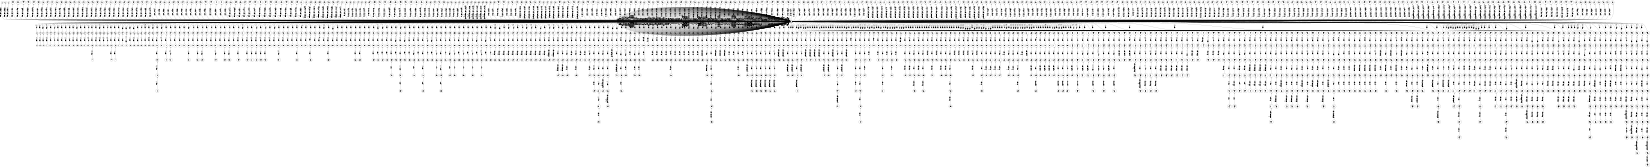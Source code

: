 digraph FST {
rankdir = LR;
size = "8.5,11";
label = "";
center = 1;
orientation = Landscape;
ranksep = "0.4";
nodesep = "0.25";
0 [label = "0", shape = circle, style = bold, fontsize = 14]
	0 -> 0 [label = "then:次/-0.46683", fontsize = 14];
	0 -> 0 [label = "then:そして/-0.52883", fontsize = 14];
	0 -> 1 [label = "then:<eps>/-0.35838", fontsize = 14];
	0 -> 0 [label = "then:後/-0.35598", fontsize = 14];
	0 -> 0 [label = "then:続/-0.34511", fontsize = 14];
	0 -> 0 [label = "then:次いで/-0.4764", fontsize = 14];
	0 -> 0 [label = "then:さらに/-0.15538", fontsize = 14];
	0 -> 0 [label = "then:この/-0.0024097", fontsize = 14];
	0 -> 4 [label = "then:<eps>/-0.32565", fontsize = 14];
	0 -> 0 [label = "then:つい/-0.2592", fontsize = 14];
	0 -> 0 [label = "then:そこ/-0.12392", fontsize = 14];
	0 -> 0 [label = "then:これ/0.031197", fontsize = 14];
	0 -> 0 [label = "then:する/-0.077136", fontsize = 14];
	0 -> 0 [label = "then:にて/0.057826", fontsize = 14];
	0 -> 0 [label = "then:ここ/0.079218", fontsize = 14];
	0 -> 7 [label = "then:<eps>/-0.22312", fontsize = 14];
	0 -> 0 [label = "then:つぎ/-0.15505", fontsize = 14];
	0 -> 0 [label = "then:ついで/-0.24975", fontsize = 14];
	0 -> 0 [label = "then:へ/0.09894", fontsize = 14];
	0 -> 0 [label = "then:れ/-0.0019735", fontsize = 14];
	0 -> 0 [label = "then:のち/-0.19814", fontsize = 14];
	0 -> 0 [label = "then:それ/-0.024596", fontsize = 14];
	0 -> 1606 [label = "then:<eps>/0.12576", fontsize = 14];
	0 -> 1597 [label = "then:<eps>/0.10968", fontsize = 14];
	0 -> 1165 [label = "then:<eps>/0.86259", fontsize = 14];
	0 -> 1159 [label = "then:<eps>/-0.036331", fontsize = 14];
	0 -> 1152 [label = "then:<eps>/-0.052406", fontsize = 14];
	0 -> 385 [label = "then:<eps>/0.22317", fontsize = 14];
	0 -> 381 [label = "then:<eps>/-0.092968", fontsize = 14];
	0 -> 376 [label = "then:<eps>/-0.13978", fontsize = 14];
	0 -> 372 [label = "then:<eps>/-0.21929", fontsize = 14];
	0 -> 367 [label = "then:<eps>/-0.16678", fontsize = 14];
	0 -> 363 [label = "then:<eps>/0.19033", fontsize = 14];
	0 -> 358 [label = "then:<eps>/0.035996", fontsize = 14];
	0 -> 354 [label = "then:<eps>/0.13265", fontsize = 14];
	0 -> 349 [label = "then:<eps>/0.023224", fontsize = 14];
	0 -> 344 [label = "then:<eps>/-0.13103", fontsize = 14];
	0 -> 340 [label = "then:<eps>/-0.088376", fontsize = 14];
	0 -> 334 [label = "then:<eps>/0.051154", fontsize = 14];
	0 -> 329 [label = "then:<eps>/-0.27673", fontsize = 14];
	0 -> 325 [label = "then:<eps>/-0.066761", fontsize = 14];
	0 -> 321 [label = "then:<eps>/-0.40763", fontsize = 14];
	0 -> 315 [label = "then:<eps>/-0.43328", fontsize = 14];
	0 -> 311 [label = "then:<eps>/-0.24535", fontsize = 14];
	0 -> 306 [label = "then:<eps>/-0.28261", fontsize = 14];
	0 -> 302 [label = "then:<eps>/-0.17162", fontsize = 14];
	0 -> 298 [label = "then:<eps>/-0.22282", fontsize = 14];
	0 -> 292 [label = "then:<eps>/-0.27437", fontsize = 14];
	0 -> 288 [label = "then:<eps>/-0.48603", fontsize = 14];
	0 -> 283 [label = "then:<eps>/-0.34785", fontsize = 14];
	0 -> 279 [label = "then:<eps>/-0.16985", fontsize = 14];
	0 -> 275 [label = "then:<eps>/0.26945", fontsize = 14];
	0 -> 271 [label = "then:<eps>/-0.24795", fontsize = 14];
	0 -> 0 [label = ",:，/-0.41118", fontsize = 14];
	0 -> 0 [label = ",:、/-0.60301", fontsize = 14];
	0 -> 0 [label = ",:で/-0.41565", fontsize = 14];
	0 -> 389 [label = ",:<eps>/-0.27764", fontsize = 14];
	0 -> 393 [label = ",:<eps>/-0.4385", fontsize = 14];
	0 -> 397 [label = ",:<eps>/-0.50381", fontsize = 14];
	0 -> 401 [label = ",:<eps>/-0.2511", fontsize = 14];
	0 -> 405 [label = ",:<eps>/-0.24321", fontsize = 14];
	0 -> 409 [label = ",:<eps>/-0.33863", fontsize = 14];
	0 -> 413 [label = ",:<eps>/-0.12622", fontsize = 14];
	0 -> 417 [label = ",:<eps>/-0.10061", fontsize = 14];
	0 -> 421 [label = ",:<eps>/-0.19456", fontsize = 14];
	0 -> 425 [label = ",:<eps>/-0.32211", fontsize = 14];
	0 -> 429 [label = ",:<eps>/-0.22465", fontsize = 14];
	0 -> 1189 [label = ",:<eps>/-0.09856", fontsize = 14];
	0 -> 1183 [label = ",:<eps>/0.075065", fontsize = 14];
	0 -> 1177 [label = ",:<eps>/-0.32321", fontsize = 14];
	0 -> 1171 [label = ",:<eps>/-0.10196", fontsize = 14];
	0 -> 0 [label = ",:と/-0.27357", fontsize = 14];
	0 -> 0 [label = ",:に/-0.42948", fontsize = 14];
	0 -> 0 [label = ",:が/0.10803", fontsize = 14];
	0 -> 433 [label = ",:<eps>/-0.20238", fontsize = 14];
	0 -> 437 [label = "heat:<eps>/-0.27442", fontsize = 14];
	0 -> 1256 [label = "heat:<eps>/0.0068754", fontsize = 14];
	0 -> 0 [label = "heat:放熱/-0.28059", fontsize = 14];
	0 -> 0 [label = "heat:ヒートス/-0.29054", fontsize = 14];
	0 -> 0 [label = "heat:伝熱/-0.29601", fontsize = 14];
	0 -> 0 [label = "heat:耐熱/-0.27367", fontsize = 14];
	0 -> 0 [label = "heat:熱量/-0.28502", fontsize = 14];
	0 -> 450 [label = "heat:<eps>/-0.29617", fontsize = 14];
	0 -> 445 [label = "heat:<eps>/-0.19476", fontsize = 14];
	0 -> 0 [label = "heat:発熱/-0.41018", fontsize = 14];
	0 -> 0 [label = "heat:熱/-0.63511", fontsize = 14];
	0 -> 1195 [label = "heat:<eps>/-0.11992", fontsize = 14];
	0 -> 1203 [label = "heat:<eps>/-0.07697", fontsize = 14];
	0 -> 1210 [label = "heat:<eps>/0.078706", fontsize = 14];
	0 -> 1216 [label = "heat:<eps>/0.036826", fontsize = 14];
	0 -> 1223 [label = "heat:<eps>/0.024796", fontsize = 14];
	0 -> 1230 [label = "heat:<eps>/-0.16833", fontsize = 14];
	0 -> 1237 [label = "heat:<eps>/0.12633", fontsize = 14];
	0 -> 1243 [label = "heat:<eps>/0.048878", fontsize = 14];
	0 -> 1250 [label = "heat:<eps>/0.15595", fontsize = 14];
	0 -> 0 [label = "heat:ヒート/-0.58119", fontsize = 14];
	0 -> 1262 [label = "heat:<eps>/0.0074208", fontsize = 14];
	0 -> 441 [label = "heat:<eps>/-0.55851", fontsize = 14];
	0 -> 0 [label = "heat:加熱/-0.40006", fontsize = 14];
	0 -> 477 [label = "treatment:<eps>/-0.086999", fontsize = 14];
	0 -> 488 [label = "treatment:<eps>/0.054664", fontsize = 14];
	0 -> 482 [label = "treatment:<eps>/-0.036767", fontsize = 14];
	0 -> 455 [label = "treatment:<eps>/-0.14636", fontsize = 14];
	0 -> 460 [label = "treatment:<eps>/0.056935", fontsize = 14];
	0 -> 464 [label = "treatment:<eps>/-0.020513", fontsize = 14];
	0 -> 469 [label = "treatment:<eps>/0.086558", fontsize = 14];
	0 -> 473 [label = "treatment:<eps>/-0.11824", fontsize = 14];
	0 -> 0 [label = "treatment:こと/0.36703", fontsize = 14];
	0 -> 0 [label = "treatment:時/0.27579", fontsize = 14];
	0 -> 0 [label = "treatment:工程/0.097985", fontsize = 14];
	0 -> 0 [label = "treatment:処理/-0.5842", fontsize = 14];
	0 -> 10 [label = "treatment:<eps>/-0.21147", fontsize = 14];
	0 -> 0 [label = "treatment:行/0.16214", fontsize = 14];
	0 -> 0 [label = "treatment:処置/-0.26246", fontsize = 14];
	0 -> 0 [label = "treatment:治療/-0.31462", fontsize = 14];
	0 -> 0 [label = "for:に/-0.057446", fontsize = 14];
	0 -> 587 [label = "for:<eps>/-0.169", fontsize = 14];
	0 -> 0 [label = "for:する/-0.12819", fontsize = 14];
	0 -> 22 [label = "for:<eps>/-0.17962", fontsize = 14];
	0 -> 19 [label = "for:<eps>/-0.14512", fontsize = 14];
	0 -> 0 [label = "for:で/-0.10217", fontsize = 14];
	0 -> 16 [label = "for:<eps>/-0.30547", fontsize = 14];
	0 -> 13 [label = "for:<eps>/-0.14512", fontsize = 14];
	0 -> 28 [label = "for:<eps>/-0.26449", fontsize = 14];
	0 -> 0 [label = "for:ため/-0.31039", fontsize = 14];
	0 -> 0 [label = "for:の/-0.20795", fontsize = 14];
	0 -> 496 [label = "for:<eps>/0.12108", fontsize = 14];
	0 -> 1353 [label = "for:<eps>/0.070788", fontsize = 14];
	0 -> 1347 [label = "for:<eps>/-0.21066", fontsize = 14];
	0 -> 1342 [label = "for:<eps>/-0.37811", fontsize = 14];
	0 -> 1336 [label = "for:<eps>/-0.0015894", fontsize = 14];
	0 -> 1331 [label = "for:<eps>/-0.0065115", fontsize = 14];
	0 -> 1325 [label = "for:<eps>/0.021494", fontsize = 14];
	0 -> 1319 [label = "for:<eps>/0.004604", fontsize = 14];
	0 -> 1313 [label = "for:<eps>/-0.20928", fontsize = 14];
	0 -> 1307 [label = "for:<eps>/-0.28658", fontsize = 14];
	0 -> 1301 [label = "for:<eps>/0.0042498", fontsize = 14];
	0 -> 502 [label = "for:<eps>/-0.067852", fontsize = 14];
	0 -> 25 [label = "for:<eps>/-0.13745", fontsize = 14];
	0 -> 575 [label = "for:<eps>/-0.26017", fontsize = 14];
	0 -> 579 [label = "for:<eps>/-0.093014", fontsize = 14];
	0 -> 583 [label = "for:<eps>/0.013641", fontsize = 14];
	0 -> 31 [label = "for:<eps>/-0.45854", fontsize = 14];
	0 -> 0 [label = "for:が/0.0054961", fontsize = 14];
	0 -> 0 [label = "for:を/-0.32004", fontsize = 14];
	0 -> 34 [label = "for:<eps>/-0.21539", fontsize = 14];
	0 -> 37 [label = "for:<eps>/-0.14517", fontsize = 14];
	0 -> 0 [label = "for:用/-0.38118", fontsize = 14];
	0 -> 40 [label = "for:<eps>/-0.35379", fontsize = 14];
	0 -> 591 [label = "for:<eps>/-0.0011399", fontsize = 14];
	0 -> 43 [label = "crystallization:<eps>/-0.56349", fontsize = 14];
	0 -> 46 [label = "crystallization:<eps>/-0.2668", fontsize = 14];
	0 -> 50 [label = "crystallization:<eps>/-0.21395", fontsize = 14];
	0 -> 53 [label = "crystallization:<eps>/-0.16609", fontsize = 14];
	0 -> 0 [label = "crystallization:晶析/-0.30814", fontsize = 14];
	0 -> 56 [label = "crystallization:<eps>/-0.30801", fontsize = 14];
	0 -> 59 [label = "crystallization:<eps>/-0.28486", fontsize = 14];
	0 -> 0 [label = "crystallization:析出/0.023901", fontsize = 14];
	0 -> 0 [label = "crystallization:晶出/-0.17509", fontsize = 14];
	0 -> 0 [label = "crystallization:結晶/-0.27523", fontsize = 14];
	0 -> 62 [label = "at:<eps>/-0.18732", fontsize = 14];
	0 -> 0 [label = "at:時/-0.24273", fontsize = 14];
	0 -> 0 [label = "at:い/-0.055759", fontsize = 14];
	0 -> 66 [label = "at:<eps>/-0.37917", fontsize = 14];
	0 -> 0 [label = "at:に/-0.37355", fontsize = 14];
	0 -> 0 [label = "at:おけ/-0.15829", fontsize = 14];
	0 -> 0 [label = "at:の/0.19824", fontsize = 14];
	0 -> 1269 [label = "at:<eps>/0.17606", fontsize = 14];
	0 -> 1275 [label = "at:<eps>/0.095884", fontsize = 14];
	0 -> 0 [label = "at:し/0.050397", fontsize = 14];
	0 -> 0 [label = "at:で/-0.35477", fontsize = 14];
	0 -> 0 [label = "at:お/-0.21741", fontsize = 14];
	0 -> 70 [label = "at:<eps>/-0.20505", fontsize = 14];
	0 -> 509 [label = "at:<eps>/0.13577", fontsize = 14];
	0 -> 513 [label = "at:<eps>/0.12908", fontsize = 14];
	0 -> 0 [label = "at:側/-0.063007", fontsize = 14];
	0 -> 0 [label = "at:さ/-0.022846", fontsize = 14];
	0 -> 0 [label = "at:を/0.086457", fontsize = 14];
	0 -> 538 [label = "850.degree.:<eps>/0.30208", fontsize = 14];
	0 -> 533 [label = "850.degree.:<eps>/-0.13579", fontsize = 14];
	0 -> 529 [label = "850.degree.:<eps>/-0.15367", fontsize = 14];
	0 -> 524 [label = "850.degree.:<eps>/-0.078122", fontsize = 14];
	0 -> 518 [label = "850.degree.:<eps>/-0.12259", fontsize = 14];
	0 -> 73 [label = "850.degree.:<eps>/-0.17046", fontsize = 14];
	0 -> 76 [label = "850.degree.:<eps>/-0.11841", fontsize = 14];
	0 -> 79 [label = "850.degree.:<eps>/0.42046", fontsize = 14];
	0 -> 82 [label = "850.degree.:<eps>/-0.12259", fontsize = 14];
	0 -> 0 [label = "850.degree.:８５０/-0.2476", fontsize = 14];
	0 -> 1283 [label = "850.degree.:<eps>/0.23264", fontsize = 14];
	0 -> 85 [label = "850.degree.:<eps>/0.26179", fontsize = 14];
	0 -> 0 [label = "850.degree.:850/-0.051196", fontsize = 14];
	0 -> 1614 [label = "850.degree.:<eps>/0.22276", fontsize = 14];
	0 -> 1680 [label = "850.degree.:<eps>/0.14146", fontsize = 14];
	0 -> 543 [label = "850.degree.:<eps>/-0.010907", fontsize = 14];
	0 -> 562 [label = "c.:<eps>/-0.032258", fontsize = 14];
	0 -> 0 [label = "c.:℃/-0.54329", fontsize = 14];
	0 -> 1645 [label = "c.:<eps>/-0.18231", fontsize = 14];
	0 -> 1295 [label = "c.:<eps>/-0.20926", fontsize = 14];
	0 -> 547 [label = "c.:<eps>/0.3131", fontsize = 14];
	0 -> 550 [label = "c.:<eps>/0.2206", fontsize = 14];
	0 -> 554 [label = "c.:<eps>/-0.061634", fontsize = 14];
	0 -> 558 [label = "c.:<eps>/-0.26305", fontsize = 14];
	0 -> 1289 [label = "c.:<eps>/0.31124", fontsize = 14];
	0 -> 566 [label = "c.:<eps>/-0.069124", fontsize = 14];
	0 -> 571 [label = "c.:<eps>/-0.067624", fontsize = 14];
	0 -> 1638 [label = "c.:<eps>/0.06065", fontsize = 14];
	0 -> 1630 [label = "c.:<eps>/-0.02313", fontsize = 14];
	0 -> 0 [label = "c.:。/0.0033299", fontsize = 14];
	0 -> 88 [label = "c.:<eps>/0.042133", fontsize = 14];
	0 -> 91 [label = "c.:<eps>/-0.28956", fontsize = 14];
	0 -> 0 [label = "c.:ｃ/-0.20467", fontsize = 14];
	0 -> 1622 [label = "c.:<eps>/0.42906", fontsize = 14];
	0 -> 94 [label = "c.:<eps>/-0.47563", fontsize = 14];
	0 -> 0 [label = "30:５/0.41155", fontsize = 14];
	0 -> 0 [label = "30:３/0.13388", fontsize = 14];
	0 -> 0 [label = "30:３１/0.16793", fontsize = 14];
	0 -> 0 [label = "30:側/0.27105", fontsize = 14];
	0 -> 0 [label = "30:３０/-0.73734", fontsize = 14];
	0 -> 0 [label = "30:30/-0.45636", fontsize = 14];
	0 -> 0 [label = "30:３０と/-0.32133", fontsize = 14];
	0 -> 1364 [label = "30:<eps>/-0.013012", fontsize = 14];
	0 -> 604 [label = "30:<eps>/-0.29325", fontsize = 14];
	0 -> 620 [label = "30:<eps>/-0.40716", fontsize = 14];
	0 -> 599 [label = "30:<eps>/-0.34378", fontsize = 14];
	0 -> 595 [label = "30:<eps>/-0.53751", fontsize = 14];
	0 -> 1358 [label = "30:<eps>/0.47245", fontsize = 14];
	0 -> 612 [label = "30:<eps>/-0.53584", fontsize = 14];
	0 -> 616 [label = "30:<eps>/-0.2962", fontsize = 14];
	0 -> 0 [label = "minutes:ｍｉｎ/-0.046785", fontsize = 14];
	0 -> 624 [label = "minutes:<eps>/0.41503", fontsize = 14];
	0 -> 0 [label = "minutes:秒間/0.059924", fontsize = 14];
	0 -> 0 [label = "minutes:min/0.0029377", fontsize = 14];
	0 -> 0 [label = "minutes:う/0.40861", fontsize = 14];
	0 -> 0 [label = "minutes:分/-0.51747", fontsize = 14];
	0 -> 97 [label = "minutes:<eps>/-0.21592", fontsize = 14];
	0 -> 100 [label = "minutes:<eps>/-0.27142", fontsize = 14];
	0 -> 0 [label = "minutes:℃/0.39858", fontsize = 14];
	0 -> 0 [label = "minutes:分間/-0.54002", fontsize = 14];
	0 -> 628 [label = "minutes:<eps>/-0.040106", fontsize = 14];
	0 -> 632 [label = "minutes:<eps>/-0.070429", fontsize = 14];
	0 -> 637 [label = "minutes:<eps>/-0.12974", fontsize = 14];
	0 -> 106 [label = "minutes:<eps>/-0.37476", fontsize = 14];
	0 -> 0 [label = "minutes:分かけ/-0.25238", fontsize = 14];
	0 -> 652 [label = "is:<eps>/-0.062541", fontsize = 14];
	0 -> 658 [label = "is:<eps>/-0.47799", fontsize = 14];
	0 -> 664 [label = "is:<eps>/-0.33125", fontsize = 14];
	0 -> 670 [label = "is:<eps>/-0.28335", fontsize = 14];
	0 -> 676 [label = "is:<eps>/-0.42251", fontsize = 14];
	0 -> 646 [label = "is:<eps>/-0.0687", fontsize = 14];
	0 -> 641 [label = "is:<eps>/-0.218", fontsize = 14];
	0 -> 0 [label = "is:を/-0.5021", fontsize = 14];
	0 -> 0 [label = "is:あ/-0.039107", fontsize = 14];
	0 -> 0 [label = "is:が/-0.59235", fontsize = 14];
	0 -> 0 [label = "is:も/-0.11893", fontsize = 14];
	0 -> 0 [label = "is:に/-0.060866", fontsize = 14];
	0 -> 0 [label = "is:は/-0.57102", fontsize = 14];
	0 -> 682 [label = "is:<eps>/0.053088", fontsize = 14];
	0 -> 1415 [label = "is:<eps>/-0.045555", fontsize = 14];
	0 -> 1409 [label = "is:<eps>/-0.0047568", fontsize = 14];
	0 -> 1403 [label = "is:<eps>/0.013678", fontsize = 14];
	0 -> 1395 [label = "is:<eps>/-0.25882", fontsize = 14];
	0 -> 1389 [label = "is:<eps>/-0.031305", fontsize = 14];
	0 -> 1384 [label = "is:<eps>/0.23369", fontsize = 14];
	0 -> 1378 [label = "is:<eps>/0.2491", fontsize = 14];
	0 -> 1371 [label = "is:<eps>/-0.056181", fontsize = 14];
	0 -> 0 [label = "is:れ/-0.27942", fontsize = 14];
	0 -> 686 [label = "is:<eps>/-0.28849", fontsize = 14];
	0 -> 690 [label = "is:<eps>/-0.30207", fontsize = 14];
	0 -> 695 [label = "is:<eps>/-0.44047", fontsize = 14];
	0 -> 700 [label = "is:<eps>/-0.21126", fontsize = 14];
	0 -> 706 [label = "is:<eps>/-0.16599", fontsize = 14];
	0 -> 711 [label = "is:<eps>/-0.18233", fontsize = 14];
	0 -> 715 [label = "is:<eps>/-0.20862", fontsize = 14];
	0 -> 719 [label = "is:<eps>/0.25629", fontsize = 14];
	0 -> 723 [label = "is:<eps>/-0.20553", fontsize = 14];
	0 -> 727 [label = "is:<eps>/-0.19076", fontsize = 14];
	0 -> 732 [label = "is:<eps>/-0.34398", fontsize = 14];
	0 -> 737 [label = "is:<eps>/0.092352", fontsize = 14];
	0 -> 741 [label = "is:<eps>/-0.084209", fontsize = 14];
	0 -> 0 [label = "is:の/0.052175", fontsize = 14];
	0 -> 748 [label = "is:<eps>/-0.24537", fontsize = 14];
	0 -> 753 [label = "is:<eps>/0.26429", fontsize = 14];
	0 -> 0 [label = "performed:調整/0.24508", fontsize = 14];
	0 -> 144 [label = "performed:<eps>/-0.41581", fontsize = 14];
	0 -> 147 [label = "performed:<eps>/-0.48964", fontsize = 14];
	0 -> 757 [label = "performed:<eps>/0.42792", fontsize = 14];
	0 -> 141 [label = "performed:<eps>/-0.28175", fontsize = 14];
	0 -> 0 [label = "performed:施/-0.27812", fontsize = 14];
	0 -> 137 [label = "performed:<eps>/-0.424", fontsize = 14];
	0 -> 0 [label = "performed:実行/-0.33515", fontsize = 14];
	0 -> 133 [label = "performed:<eps>/-0.5343", fontsize = 14];
	0 -> 130 [label = "performed:<eps>/-0.37594", fontsize = 14];
	0 -> 126 [label = "performed:<eps>/-0.34436", fontsize = 14];
	0 -> 123 [label = "performed:<eps>/-0.54505", fontsize = 14];
	0 -> 120 [label = "performed:<eps>/-0.3924", fontsize = 14];
	0 -> 0 [label = "performed:行/-0.38375", fontsize = 14];
	0 -> 117 [label = "performed:<eps>/-0.15246", fontsize = 14];
	0 -> 113 [label = "performed:<eps>/-0.19301", fontsize = 14];
	0 -> 0 [label = "performed:実施/-0.045287", fontsize = 14];
	0 -> 0 [label = "performed:こと/0.10123", fontsize = 14];
	0 -> 109 [label = "performed:<eps>/-0.09314", fontsize = 14];
	0 -> 1422 [label = "performed:<eps>/0.14371", fontsize = 14];
	0 -> 1431 [label = "performed:<eps>/0.57092", fontsize = 14];
	0 -> 1437 [label = "performed:<eps>/0.38742", fontsize = 14];
	0 -> 760 [label = "performed:<eps>/-0.03138", fontsize = 14];
	0 -> 766 [label = "performed:<eps>/-0.36164", fontsize = 14];
	0 -> 774 [label = "performed:<eps>/-0.19998", fontsize = 14];
	0 -> 779 [label = "performed:<eps>/-0.096119", fontsize = 14];
	0 -> 783 [label = "performed:<eps>/0.27965", fontsize = 14];
	0 -> 786 [label = "performed:<eps>/0.014659", fontsize = 14];
	0 -> 0 [label = "performed:ボンディング/0.26341", fontsize = 14];
	0 -> 790 [label = "performed:<eps>/-0.3056", fontsize = 14];
	0 -> 796 [label = "performed:<eps>/-0.049043", fontsize = 14];
	0 -> 800 [label = "performed:<eps>/-0.08062", fontsize = 14];
	0 -> 805 [label = "performed:<eps>/-0.092506", fontsize = 14];
	0 -> 812 [label = "to:<eps>/0.16269", fontsize = 14];
	0 -> 809 [label = "to:<eps>/0.18912", fontsize = 14];
	0 -> 817 [label = "to:<eps>/-0.14446", fontsize = 14];
	0 -> 822 [label = "to:<eps>/-0.17061", fontsize = 14];
	0 -> 828 [label = "to:<eps>/-0.094782", fontsize = 14];
	0 -> 833 [label = "to:<eps>/-0.078854", fontsize = 14];
	0 -> 839 [label = "to:<eps>/0.099467", fontsize = 14];
	0 -> 843 [label = "to:<eps>/0.025647", fontsize = 14];
	0 -> 848 [label = "to:<eps>/-0.097727", fontsize = 14];
	0 -> 852 [label = "to:<eps>/-0.13459", fontsize = 14];
	0 -> 857 [label = "to:<eps>/-0.21992", fontsize = 14];
	0 -> 0 [label = "to:と/-0.16568", fontsize = 14];
	0 -> 869 [label = "to:<eps>/0.15575", fontsize = 14];
	0 -> 873 [label = "to:<eps>/0.14986", fontsize = 14];
	0 -> 877 [label = "to:<eps>/-0.074373", fontsize = 14];
	0 -> 881 [label = "to:<eps>/-0.089021", fontsize = 14];
	0 -> 885 [label = "to:<eps>/-0.14446", fontsize = 14];
	0 -> 890 [label = "to:<eps>/-0.10302", fontsize = 14];
	0 -> 0 [label = "to:し/-0.30047", fontsize = 14];
	0 -> 0 [label = "to:する/-0.23953", fontsize = 14];
	0 -> 0 [label = "to:に/-0.55959", fontsize = 14];
	0 -> 151 [label = "to:<eps>/-0.29564", fontsize = 14];
	0 -> 154 [label = "to:<eps>/-0.31832", fontsize = 14];
	0 -> 862 [label = "to:<eps>/-0.21018", fontsize = 14];
	0 -> 0 [label = "to:を/-0.39775", fontsize = 14];
	0 -> 0 [label = "to:へ/-0.43565", fontsize = 14];
	0 -> 0 [label = "to:れ/-0.16001", fontsize = 14];
	0 -> 0 [label = "to:項/-0.12919", fontsize = 14];
	0 -> 0 [label = "to:対/-0.19348", fontsize = 14];
	0 -> 0 [label = "to:〜/-0.48595", fontsize = 14];
	0 -> 0 [label = "to:乃至/-0.34452", fontsize = 14];
	0 -> 1443 [label = "to:<eps>/0.03182", fontsize = 14];
	0 -> 1449 [label = "to:<eps>/0.17771", fontsize = 14];
	0 -> 1457 [label = "to:<eps>/0.082964", fontsize = 14];
	0 -> 1463 [label = "to:<eps>/-0.1092", fontsize = 14];
	0 -> 1469 [label = "to:<eps>/-0.059078", fontsize = 14];
	0 -> 1476 [label = "to:<eps>/0.062291", fontsize = 14];
	0 -> 1483 [label = "to:<eps>/-0.11805", fontsize = 14];
	0 -> 1492 [label = "to:<eps>/0.095878", fontsize = 14];
	0 -> 0 [label = "to:が/-0.10491", fontsize = 14];
	0 -> 0 [label = "form:で/0.28208", fontsize = 14];
	0 -> 0 [label = "form:な/0.22147", fontsize = 14];
	0 -> 0 [label = "form:て/0.24238", fontsize = 14];
	0 -> 0 [label = "form:し/-0.075917", fontsize = 14];
	0 -> 0 [label = "form:する/-0.0030101", fontsize = 14];
	0 -> 158 [label = "form:<eps>/-0.074545", fontsize = 14];
	0 -> 0 [label = "form:よ/0.046886", fontsize = 14];
	0 -> 162 [label = "form:<eps>/0.0096002", fontsize = 14];
	0 -> 0 [label = "form:が/0.1378", fontsize = 14];
	0 -> 165 [label = "form:<eps>/-0.15907", fontsize = 14];
	0 -> 169 [label = "form:<eps>/-0.197", fontsize = 14];
	0 -> 172 [label = "form:<eps>/-0.30105", fontsize = 14];
	0 -> 0 [label = "form:を/-0.045831", fontsize = 14];
	0 -> 176 [label = "form:<eps>/-0.24796", fontsize = 14];
	0 -> 180 [label = "form:<eps>/-0.1822", fontsize = 14];
	0 -> 184 [label = "form:<eps>/-0.3196", fontsize = 14];
	0 -> 188 [label = "form:<eps>/-0.40435", fontsize = 14];
	0 -> 0 [label = "form:形態/-0.10986", fontsize = 14];
	0 -> 0 [label = "form:状態/0.21743", fontsize = 14];
	0 -> 894 [label = "form:<eps>/-0.11566", fontsize = 14];
	0 -> 900 [label = "form:<eps>/-0.030948", fontsize = 14];
	0 -> 905 [label = "form:<eps>/-0.25634", fontsize = 14];
	0 -> 910 [label = "form:<eps>/0.042537", fontsize = 14];
	0 -> 915 [label = "form:<eps>/-0.07085", fontsize = 14];
	0 -> 920 [label = "form:<eps>/-0.10487", fontsize = 14];
	0 -> 924 [label = "form:<eps>/-0.060476", fontsize = 14];
	0 -> 929 [label = "form:<eps>/-0.040684", fontsize = 14];
	0 -> 934 [label = "form:<eps>/-0.066928", fontsize = 14];
	0 -> 940 [label = "form:<eps>/-0.0064163", fontsize = 14];
	0 -> 0 [label = "form:構成/-0.097724", fontsize = 14];
	0 -> 0 [label = "form:形成/-0.35268", fontsize = 14];
	0 -> 192 [label = "form:<eps>/-0.27657", fontsize = 14];
	0 -> 195 [label = "form:<eps>/-0.25612", fontsize = 14];
	0 -> 198 [label = "form:<eps>/-0.27777", fontsize = 14];
	0 -> 0 [label = "form:物/0.2524", fontsize = 14];
	0 -> 0 [label = "form:形状/-0.19255", fontsize = 14];
	0 -> 202 [label = "form:<eps>/-0.16268", fontsize = 14];
	0 -> 0 [label = "form:それぞれ/0.36411", fontsize = 14];
	0 -> 0 [label = "form:状/-0.12805", fontsize = 14];
	0 -> 0 [label = "form:形/-0.25653", fontsize = 14];
	0 -> 0 [label = "form:まま/0.12632", fontsize = 14];
	0 -> 0 [label = "form:フォーム/-0.1903", fontsize = 14];
	0 -> 0 [label = "form:データ/0.371", fontsize = 14];
	0 -> 1018 [label = "an:<eps>/-0.075286", fontsize = 14];
	0 -> 1024 [label = "an:<eps>/-0.079572", fontsize = 14];
	0 -> 1029 [label = "an:<eps>/-0.13192", fontsize = 14];
	0 -> 1035 [label = "an:<eps>/-0.093321", fontsize = 14];
	0 -> 1040 [label = "an:<eps>/-0.12733", fontsize = 14];
	0 -> 1046 [label = "an:<eps>/-0.42275", fontsize = 14];
	0 -> 1050 [label = "an:<eps>/-0.14033", fontsize = 14];
	0 -> 1054 [label = "an:<eps>/-0.049473", fontsize = 14];
	0 -> 1652 [label = "an:<eps>/0.016777", fontsize = 14];
	0 -> 1499 [label = "an:<eps>/0.052991", fontsize = 14];
	0 -> 0 [label = "an:一/-0.16559", fontsize = 14];
	0 -> 0 [label = "an:ａｎ/-0.29439", fontsize = 14];
	0 -> 0 [label = "an:を/-0.2168", fontsize = 14];
	0 -> 0 [label = "an:する/-0.31324", fontsize = 14];
	0 -> 0 [label = "an:この/-0.16544", fontsize = 14];
	0 -> 205 [label = "an:<eps>/-0.29892", fontsize = 14];
	0 -> 0 [label = "an:は/-0.32029", fontsize = 14];
	0 -> 0 [label = "an:の/-0.23655", fontsize = 14];
	0 -> 0 [label = "an:た/-0.31574", fontsize = 14];
	0 -> 0 [label = "an:、/-0.40998", fontsize = 14];
	0 -> 1689 [label = "an:<eps>/-0.021661", fontsize = 14];
	0 -> 944 [label = "an:<eps>/-0.047748", fontsize = 14];
	0 -> 948 [label = "an:<eps>/-0.34295", fontsize = 14];
	0 -> 953 [label = "an:<eps>/-0.14463", fontsize = 14];
	0 -> 959 [label = "an:<eps>/-0.077759", fontsize = 14];
	0 -> 964 [label = "an:<eps>/-0.26685", fontsize = 14];
	0 -> 969 [label = "an:<eps>/-0.17231", fontsize = 14];
	0 -> 1013 [label = "an:<eps>/-0.16825", fontsize = 14];
	0 -> 1008 [label = "an:<eps>/-0.10296", fontsize = 14];
	0 -> 1002 [label = "an:<eps>/-0.14642", fontsize = 14];
	0 -> 997 [label = "an:<eps>/-0.27801", fontsize = 14];
	0 -> 991 [label = "an:<eps>/-0.11405", fontsize = 14];
	0 -> 985 [label = "an:<eps>/-0.10316", fontsize = 14];
	0 -> 979 [label = "an:<eps>/-0.25315", fontsize = 14];
	0 -> 974 [label = "an:<eps>/-0.084034", fontsize = 14];
	0 -> 0 [label = "n-type:ｎ/-0.31829", fontsize = 14];
	0 -> 1670 [label = "n-type:<eps>/-0.28702", fontsize = 14];
	0 -> 1661 [label = "n-type:<eps>/-0.16872", fontsize = 14];
	0 -> 1058 [label = "n-type:<eps>/-0.13077", fontsize = 14];
	0 -> 1063 [label = "n-type:<eps>/-0.25892", fontsize = 14];
	0 -> 1506 [label = "n-type:<eps>/-0.16147", fontsize = 14];
	0 -> 1513 [label = "n-type:<eps>/-0.26516", fontsize = 14];
	0 -> 228 [label = "n-type:<eps>/-0.21402", fontsize = 14];
	0 -> 0 [label = "n-type:形/-0.12457", fontsize = 14];
	0 -> 225 [label = "n-type:<eps>/-0.18005", fontsize = 14];
	0 -> 221 [label = "n-type:<eps>/-0.27035", fontsize = 14];
	0 -> 218 [label = "n-type:<eps>/-0.21058", fontsize = 14];
	0 -> 215 [label = "n-type:<eps>/-0.24757", fontsize = 14];
	0 -> 211 [label = "n-type:<eps>/-0.28747", fontsize = 14];
	0 -> 208 [label = "n-type:<eps>/-0.57596", fontsize = 14];
	0 -> 0 [label = "n-type:型/-0.44079", fontsize = 14];
	0 -> 1075 [label = "polycrystalline:<eps>/-0.37147", fontsize = 14];
	0 -> 1069 [label = "polycrystalline:<eps>/-0.39484", fontsize = 14];
	0 -> 1081 [label = "polycrystalline:<eps>/-0.34414", fontsize = 14];
	0 -> 1571 [label = "polycrystalline:<eps>/-0.30567", fontsize = 14];
	0 -> 1087 [label = "polycrystalline:<eps>/-0.1719", fontsize = 14];
	0 -> 1092 [label = "polycrystalline:<eps>/-0.69823", fontsize = 14];
	0 -> 1097 [label = "polycrystalline:<eps>/-0.41143", fontsize = 14];
	0 -> 1102 [label = "polycrystalline:<eps>/-0.19689", fontsize = 14];
	0 -> 1107 [label = "polycrystalline:<eps>/-0.28447", fontsize = 14];
	0 -> 1112 [label = "polycrystalline:<eps>/-0.32907", fontsize = 14];
	0 -> 1117 [label = "polycrystalline:<eps>/-0.26887", fontsize = 14];
	0 -> 1578 [label = "polycrystalline:<eps>/-0.47354", fontsize = 14];
	0 -> 0 [label = "polycrystalline:多/-0.24514", fontsize = 14];
	0 -> 231 [label = "polycrystalline:<eps>/-0.6671", fontsize = 14];
	0 -> 234 [label = "polycrystalline:<eps>/-0.30793", fontsize = 14];
	0 -> 0 [label = "polycrystalline:結晶/-0.23266", fontsize = 14];
	0 -> 0 [label = "polycrystalline:ポリ/-0.39696", fontsize = 14];
	0 -> 238 [label = "polycrystalline:<eps>/-0.16205", fontsize = 14];
	0 -> 0 [label = "polycrystalline:赤外/0.21775", fontsize = 14];
	0 -> 1564 [label = "polycrystalline:<eps>/-0.41673", fontsize = 14];
	0 -> 1557 [label = "polycrystalline:<eps>/-0.73631", fontsize = 14];
	0 -> 1551 [label = "polycrystalline:<eps>/-0.070323", fontsize = 14];
	0 -> 1545 [label = "polycrystalline:<eps>/0.044463", fontsize = 14];
	0 -> 1537 [label = "polycrystalline:<eps>/-0.38624", fontsize = 14];
	0 -> 1529 [label = "polycrystalline:<eps>/-0.40991", fontsize = 14];
	0 -> 1521 [label = "polycrystalline:<eps>/-0.43328", fontsize = 14];
	0 -> 1121 [label = "polycrystalline:<eps>/-0.43801", fontsize = 14];
	0 -> 1585 [label = "polycrystalline:<eps>/-0.47161", fontsize = 14];
	0 -> 1591 [label = "polycrystalline:<eps>/0.10742", fontsize = 14];
	0 -> 0 [label = "silicon:シリコン/-0.74506", fontsize = 14];
	0 -> 1128 [label = "silicon:<eps>/-0.78181", fontsize = 14];
	0 -> 1140 [label = "silicon:<eps>/-0.23888", fontsize = 14];
	0 -> 1136 [label = "silicon:<eps>/-0.34579", fontsize = 14];
	0 -> 1132 [label = "silicon:<eps>/-0.51126", fontsize = 14];
	0 -> 0 [label = "silicon:ケイ/-0.27431", fontsize = 14];
	0 -> 0 [label = "silicon:ケイ素/-0.36204", fontsize = 14];
	0 -> 0 [label = "silicon:ｓｉ/-0.29694", fontsize = 14];
	0 -> 0 [label = "silicon:珪素/-0.44113", fontsize = 14];
	0 -> 1125 [label = "silicon:<eps>/0.0060039", fontsize = 14];
	0 -> 0 [label = "silicon:si/-0.20161", fontsize = 14];
	0 -> 1145 [label = "film:<eps>/-0.61425", fontsize = 14];
	0 -> 0 [label = "film:フィルム/-0.51686", fontsize = 14];
	0 -> 241 [label = "film:<eps>/-0.4123", fontsize = 14];
	0 -> 0 [label = "film:薄膜/-0.33846", fontsize = 14];
	0 -> 0 [label = "film:膜/-0.73906", fontsize = 14];
	0 -> 0 [label = "film:層/-0.049458", fontsize = 14];
	0 -> 257 [label = ".:<eps>/-0.40936", fontsize = 14];
	0 -> 253 [label = ".:<eps>/-0.67686", fontsize = 14];
	0 -> 250 [label = ".:<eps>/-0.5232", fontsize = 14];
	0 -> 0 [label = ".:。/-0.62093", fontsize = 14];
	0 -> 247 [label = ".:<eps>/-0.56222", fontsize = 14];
	0 -> 0 [label = ".:る/-0.36042", fontsize = 14];
	0 -> 261 [label = ".:<eps>/-0.70148", fontsize = 14];
	0 -> 264 [label = ".:<eps>/-0.38263", fontsize = 14];
	0 -> 244 [label = ".:<eps>/-0.37591", fontsize = 14];
	0 -> 267 [label = ".:<eps>/-0.60702", fontsize = 14];
1 [label = "1", shape = circle, style = solid, fontsize = 14]
2 [label = "2", shape = circle, style = solid, fontsize = 14]
	2 -> 3 [label = "<eps>:その", fontsize = 14];
3 [label = "3", shape = circle, style = solid, fontsize = 14]
	3 -> 0 [label = "<eps>:後", fontsize = 14];
4 [label = "4", shape = circle, style = solid, fontsize = 14]
5 [label = "5", shape = circle, style = solid, fontsize = 14]
	5 -> 6 [label = "<eps>:この", fontsize = 14];
6 [label = "6", shape = circle, style = solid, fontsize = 14]
	6 -> 0 [label = "<eps>:後", fontsize = 14];
7 [label = "7", shape = circle, style = solid, fontsize = 14]
8 [label = "8", shape = circle, style = solid, fontsize = 14]
	8 -> 9 [label = "<eps>:そう", fontsize = 14];
9 [label = "9", shape = circle, style = solid, fontsize = 14]
	9 -> 0 [label = "<eps>:する", fontsize = 14];
10 [label = "10", shape = circle, style = solid, fontsize = 14]
11 [label = "11", shape = circle, style = solid, fontsize = 14]
	11 -> 12 [label = "<eps>:処理", fontsize = 14];
12 [label = "12", shape = circle, style = solid, fontsize = 14]
	12 -> 0 [label = "<eps>:時間", fontsize = 14];
13 [label = "13", shape = circle, style = solid, fontsize = 14]
14 [label = "14", shape = circle, style = solid, fontsize = 14]
	14 -> 15 [label = "<eps>:の", fontsize = 14];
15 [label = "15", shape = circle, style = solid, fontsize = 14]
	15 -> 0 [label = "<eps>:で", fontsize = 14];
16 [label = "16", shape = circle, style = solid, fontsize = 14]
17 [label = "17", shape = circle, style = solid, fontsize = 14]
	17 -> 18 [label = "<eps>:の", fontsize = 14];
18 [label = "18", shape = circle, style = solid, fontsize = 14]
	18 -> 0 [label = "<eps>:ため", fontsize = 14];
19 [label = "19", shape = circle, style = solid, fontsize = 14]
20 [label = "20", shape = circle, style = solid, fontsize = 14]
	20 -> 21 [label = "<eps>:で", fontsize = 14];
21 [label = "21", shape = circle, style = solid, fontsize = 14]
	21 -> 0 [label = "<eps>:の", fontsize = 14];
22 [label = "22", shape = circle, style = solid, fontsize = 14]
23 [label = "23", shape = circle, style = solid, fontsize = 14]
	23 -> 24 [label = "<eps>:で", fontsize = 14];
24 [label = "24", shape = circle, style = solid, fontsize = 14]
	24 -> 0 [label = "<eps>:あ", fontsize = 14];
25 [label = "25", shape = circle, style = solid, fontsize = 14]
26 [label = "26", shape = circle, style = solid, fontsize = 14]
	26 -> 27 [label = "<eps>:する", fontsize = 14];
27 [label = "27", shape = circle, style = solid, fontsize = 14]
	27 -> 0 [label = "<eps>:の", fontsize = 14];
28 [label = "28", shape = circle, style = solid, fontsize = 14]
29 [label = "29", shape = circle, style = solid, fontsize = 14]
	29 -> 30 [label = "<eps>:に", fontsize = 14];
30 [label = "30", shape = circle, style = solid, fontsize = 14]
	30 -> 0 [label = "<eps>:対", fontsize = 14];
31 [label = "31", shape = circle, style = solid, fontsize = 14]
32 [label = "32", shape = circle, style = solid, fontsize = 14]
	32 -> 33 [label = "<eps>:ため", fontsize = 14];
33 [label = "33", shape = circle, style = solid, fontsize = 14]
	33 -> 0 [label = "<eps>:の", fontsize = 14];
34 [label = "34", shape = circle, style = solid, fontsize = 14]
35 [label = "35", shape = circle, style = solid, fontsize = 14]
	35 -> 36 [label = "<eps>:対", fontsize = 14];
36 [label = "36", shape = circle, style = solid, fontsize = 14]
	36 -> 0 [label = "<eps>:する", fontsize = 14];
37 [label = "37", shape = circle, style = solid, fontsize = 14]
38 [label = "38", shape = circle, style = solid, fontsize = 14]
	38 -> 39 [label = "<eps>:など", fontsize = 14];
39 [label = "39", shape = circle, style = solid, fontsize = 14]
	39 -> 0 [label = "<eps>:の", fontsize = 14];
40 [label = "40", shape = circle, style = solid, fontsize = 14]
41 [label = "41", shape = circle, style = solid, fontsize = 14]
	41 -> 42 [label = "<eps>:用", fontsize = 14];
42 [label = "42", shape = circle, style = solid, fontsize = 14]
	42 -> 0 [label = "<eps>:の", fontsize = 14];
43 [label = "43", shape = circle, style = solid, fontsize = 14]
44 [label = "44", shape = circle, style = solid, fontsize = 14]
	44 -> 45 [label = "<eps>:結晶", fontsize = 14];
45 [label = "45", shape = circle, style = solid, fontsize = 14]
	45 -> 0 [label = "<eps>:化", fontsize = 14];
46 [label = "46", shape = circle, style = solid, fontsize = 14]
47 [label = "47", shape = circle, style = solid, fontsize = 14]
	47 -> 48 [label = "<eps>:結晶", fontsize = 14];
48 [label = "48", shape = circle, style = solid, fontsize = 14]
	48 -> 49 [label = "<eps>:化", fontsize = 14];
49 [label = "49", shape = circle, style = solid, fontsize = 14]
	49 -> 0 [label = "<eps>:法", fontsize = 14];
50 [label = "50", shape = circle, style = solid, fontsize = 14]
51 [label = "51", shape = circle, style = solid, fontsize = 14]
	51 -> 52 [label = "<eps>:結晶", fontsize = 14];
52 [label = "52", shape = circle, style = solid, fontsize = 14]
	52 -> 0 [label = "<eps>:性", fontsize = 14];
53 [label = "53", shape = circle, style = solid, fontsize = 14]
54 [label = "54", shape = circle, style = solid, fontsize = 14]
	54 -> 55 [label = "<eps>:結晶", fontsize = 14];
55 [label = "55", shape = circle, style = solid, fontsize = 14]
	55 -> 0 [label = "<eps>:析出", fontsize = 14];
56 [label = "56", shape = circle, style = solid, fontsize = 14]
57 [label = "57", shape = circle, style = solid, fontsize = 14]
	57 -> 58 [label = "<eps>:晶析", fontsize = 14];
58 [label = "58", shape = circle, style = solid, fontsize = 14]
	58 -> 0 [label = "<eps>:化", fontsize = 14];
59 [label = "59", shape = circle, style = solid, fontsize = 14]
60 [label = "60", shape = circle, style = solid, fontsize = 14]
	60 -> 61 [label = "<eps>:晶析", fontsize = 14];
61 [label = "61", shape = circle, style = solid, fontsize = 14]
	61 -> 0 [label = "<eps>:法", fontsize = 14];
62 [label = "62", shape = circle, style = solid, fontsize = 14]
63 [label = "63", shape = circle, style = solid, fontsize = 14]
	63 -> 64 [label = "<eps>:し", fontsize = 14];
64 [label = "64", shape = circle, style = solid, fontsize = 14]
	64 -> 65 [label = "<eps>:て", fontsize = 14];
65 [label = "65", shape = circle, style = solid, fontsize = 14]
	65 -> 0 [label = "<eps>:い", fontsize = 14];
66 [label = "66", shape = circle, style = solid, fontsize = 14]
67 [label = "67", shape = circle, style = solid, fontsize = 14]
	67 -> 68 [label = "<eps>:に", fontsize = 14];
68 [label = "68", shape = circle, style = solid, fontsize = 14]
	68 -> 69 [label = "<eps>:お", fontsize = 14];
69 [label = "69", shape = circle, style = solid, fontsize = 14]
	69 -> 0 [label = "<eps>:い", fontsize = 14];
70 [label = "70", shape = circle, style = solid, fontsize = 14]
71 [label = "71", shape = circle, style = solid, fontsize = 14]
	71 -> 72 [label = "<eps>:お", fontsize = 14];
72 [label = "72", shape = circle, style = solid, fontsize = 14]
	72 -> 0 [label = "<eps>:い", fontsize = 14];
73 [label = "73", shape = circle, style = solid, fontsize = 14]
74 [label = "74", shape = circle, style = solid, fontsize = 14]
	74 -> 75 [label = "<eps>:，", fontsize = 14];
75 [label = "75", shape = circle, style = solid, fontsize = 14]
	75 -> 0 [label = "<eps>:８５０", fontsize = 14];
76 [label = "76", shape = circle, style = solid, fontsize = 14]
77 [label = "77", shape = circle, style = solid, fontsize = 14]
	77 -> 78 [label = "<eps>:たとえば", fontsize = 14];
78 [label = "78", shape = circle, style = solid, fontsize = 14]
	78 -> 0 [label = "<eps>:８５０", fontsize = 14];
79 [label = "79", shape = circle, style = solid, fontsize = 14]
80 [label = "80", shape = circle, style = solid, fontsize = 14]
	80 -> 81 [label = "<eps>:８", fontsize = 14];
81 [label = "81", shape = circle, style = solid, fontsize = 14]
	81 -> 0 [label = "<eps>:５０", fontsize = 14];
82 [label = "82", shape = circle, style = solid, fontsize = 14]
83 [label = "83", shape = circle, style = solid, fontsize = 14]
	83 -> 84 [label = "<eps>:温度", fontsize = 14];
84 [label = "84", shape = circle, style = solid, fontsize = 14]
	84 -> 0 [label = "<eps>:８５０", fontsize = 14];
85 [label = "85", shape = circle, style = solid, fontsize = 14]
86 [label = "86", shape = circle, style = solid, fontsize = 14]
	86 -> 87 [label = "<eps>:８７", fontsize = 14];
87 [label = "87", shape = circle, style = solid, fontsize = 14]
	87 -> 0 [label = "<eps>:５", fontsize = 14];
88 [label = "88", shape = circle, style = solid, fontsize = 14]
89 [label = "89", shape = circle, style = solid, fontsize = 14]
	89 -> 90 [label = "<eps>:る", fontsize = 14];
90 [label = "90", shape = circle, style = solid, fontsize = 14]
	90 -> 0 [label = "<eps>:。", fontsize = 14];
91 [label = "91", shape = circle, style = solid, fontsize = 14]
92 [label = "92", shape = circle, style = solid, fontsize = 14]
	92 -> 93 [label = "<eps>:０", fontsize = 14];
93 [label = "93", shape = circle, style = solid, fontsize = 14]
	93 -> 0 [label = "<eps>:℃", fontsize = 14];
94 [label = "94", shape = circle, style = solid, fontsize = 14]
95 [label = "95", shape = circle, style = solid, fontsize = 14]
	95 -> 96 [label = "<eps>:℃", fontsize = 14];
96 [label = "96", shape = circle, style = solid, fontsize = 14]
	96 -> 0 [label = "<eps>:で", fontsize = 14];
97 [label = "97", shape = circle, style = solid, fontsize = 14]
98 [label = "98", shape = circle, style = solid, fontsize = 14]
	98 -> 99 [label = "<eps>:分", fontsize = 14];
99 [label = "99", shape = circle, style = solid, fontsize = 14]
	99 -> 0 [label = "<eps>:程度", fontsize = 14];
100 [label = "100", shape = circle, style = solid, fontsize = 14]
101 [label = "101", shape = circle, style = solid, fontsize = 14]
	101 -> 102 [label = "<eps>:分", fontsize = 14];
102 [label = "102", shape = circle, style = solid, fontsize = 14]
	102 -> 103 [label = "<eps>:程度", fontsize = 14];
103 [label = "103", shape = circle, style = solid, fontsize = 14]
	103 -> 104 [label = "<eps>:と", fontsize = 14];
104 [label = "104", shape = circle, style = solid, fontsize = 14]
	104 -> 105 [label = "<eps>:すれ", fontsize = 14];
105 [label = "105", shape = circle, style = solid, fontsize = 14]
	105 -> 0 [label = "<eps>:ば", fontsize = 14];
106 [label = "106", shape = circle, style = solid, fontsize = 14]
107 [label = "107", shape = circle, style = solid, fontsize = 14]
	107 -> 108 [label = "<eps>:分間", fontsize = 14];
108 [label = "108", shape = circle, style = solid, fontsize = 14]
	108 -> 0 [label = "<eps>:程度", fontsize = 14];
109 [label = "109", shape = circle, style = solid, fontsize = 14]
110 [label = "110", shape = circle, style = solid, fontsize = 14]
	110 -> 111 [label = "<eps>:な", fontsize = 14];
111 [label = "111", shape = circle, style = solid, fontsize = 14]
	111 -> 112 [label = "<eps>:さ", fontsize = 14];
112 [label = "112", shape = circle, style = solid, fontsize = 14]
	112 -> 0 [label = "<eps>:れ", fontsize = 14];
113 [label = "113", shape = circle, style = solid, fontsize = 14]
114 [label = "114", shape = circle, style = solid, fontsize = 14]
	114 -> 115 [label = "<eps>:実施", fontsize = 14];
115 [label = "115", shape = circle, style = solid, fontsize = 14]
	115 -> 116 [label = "<eps>:さ", fontsize = 14];
116 [label = "116", shape = circle, style = solid, fontsize = 14]
	116 -> 0 [label = "<eps>:れ", fontsize = 14];
117 [label = "117", shape = circle, style = solid, fontsize = 14]
118 [label = "118", shape = circle, style = solid, fontsize = 14]
	118 -> 119 [label = "<eps>:さ", fontsize = 14];
119 [label = "119", shape = circle, style = solid, fontsize = 14]
	119 -> 0 [label = "<eps>:れ", fontsize = 14];
120 [label = "120", shape = circle, style = solid, fontsize = 14]
121 [label = "121", shape = circle, style = solid, fontsize = 14]
	121 -> 122 [label = "<eps>:行", fontsize = 14];
122 [label = "122", shape = circle, style = solid, fontsize = 14]
	122 -> 0 [label = "<eps>:っ", fontsize = 14];
123 [label = "123", shape = circle, style = solid, fontsize = 14]
124 [label = "124", shape = circle, style = solid, fontsize = 14]
	124 -> 125 [label = "<eps>:行", fontsize = 14];
125 [label = "125", shape = circle, style = solid, fontsize = 14]
	125 -> 0 [label = "<eps>:う", fontsize = 14];
126 [label = "126", shape = circle, style = solid, fontsize = 14]
127 [label = "127", shape = circle, style = solid, fontsize = 14]
	127 -> 128 [label = "<eps>:行", fontsize = 14];
128 [label = "128", shape = circle, style = solid, fontsize = 14]
	128 -> 129 [label = "<eps>:う", fontsize = 14];
129 [label = "129", shape = circle, style = solid, fontsize = 14]
	129 -> 0 [label = "<eps>:こと", fontsize = 14];
130 [label = "130", shape = circle, style = solid, fontsize = 14]
131 [label = "131", shape = circle, style = solid, fontsize = 14]
	131 -> 132 [label = "<eps>:行", fontsize = 14];
132 [label = "132", shape = circle, style = solid, fontsize = 14]
	132 -> 0 [label = "<eps>:わ", fontsize = 14];
133 [label = "133", shape = circle, style = solid, fontsize = 14]
134 [label = "134", shape = circle, style = solid, fontsize = 14]
	134 -> 135 [label = "<eps>:行", fontsize = 14];
135 [label = "135", shape = circle, style = solid, fontsize = 14]
	135 -> 136 [label = "<eps>:わ", fontsize = 14];
136 [label = "136", shape = circle, style = solid, fontsize = 14]
	136 -> 0 [label = "<eps>:れ", fontsize = 14];
137 [label = "137", shape = circle, style = solid, fontsize = 14]
138 [label = "138", shape = circle, style = solid, fontsize = 14]
	138 -> 139 [label = "<eps>:実行", fontsize = 14];
139 [label = "139", shape = circle, style = solid, fontsize = 14]
	139 -> 140 [label = "<eps>:さ", fontsize = 14];
140 [label = "140", shape = circle, style = solid, fontsize = 14]
	140 -> 0 [label = "<eps>:れ", fontsize = 14];
141 [label = "141", shape = circle, style = solid, fontsize = 14]
142 [label = "142", shape = circle, style = solid, fontsize = 14]
	142 -> 143 [label = "<eps>:わ", fontsize = 14];
143 [label = "143", shape = circle, style = solid, fontsize = 14]
	143 -> 0 [label = "<eps>:れ", fontsize = 14];
144 [label = "144", shape = circle, style = solid, fontsize = 14]
145 [label = "145", shape = circle, style = solid, fontsize = 14]
	145 -> 146 [label = "<eps>:行な", fontsize = 14];
146 [label = "146", shape = circle, style = solid, fontsize = 14]
	146 -> 0 [label = "<eps>:う", fontsize = 14];
147 [label = "147", shape = circle, style = solid, fontsize = 14]
148 [label = "148", shape = circle, style = solid, fontsize = 14]
	148 -> 149 [label = "<eps>:行な", fontsize = 14];
149 [label = "149", shape = circle, style = solid, fontsize = 14]
	149 -> 150 [label = "<eps>:わ", fontsize = 14];
150 [label = "150", shape = circle, style = solid, fontsize = 14]
	150 -> 0 [label = "<eps>:れ", fontsize = 14];
151 [label = "151", shape = circle, style = solid, fontsize = 14]
152 [label = "152", shape = circle, style = solid, fontsize = 14]
	152 -> 153 [label = "<eps>:に", fontsize = 14];
153 [label = "153", shape = circle, style = solid, fontsize = 14]
	153 -> 0 [label = "<eps>:し", fontsize = 14];
154 [label = "154", shape = circle, style = solid, fontsize = 14]
155 [label = "155", shape = circle, style = solid, fontsize = 14]
	155 -> 156 [label = "<eps>:に", fontsize = 14];
156 [label = "156", shape = circle, style = solid, fontsize = 14]
	156 -> 157 [label = "<eps>:対", fontsize = 14];
157 [label = "157", shape = circle, style = solid, fontsize = 14]
	157 -> 0 [label = "<eps>:し", fontsize = 14];
158 [label = "158", shape = circle, style = solid, fontsize = 14]
159 [label = "159", shape = circle, style = solid, fontsize = 14]
	159 -> 160 [label = "<eps>:する", fontsize = 14];
160 [label = "160", shape = circle, style = solid, fontsize = 14]
	160 -> 161 [label = "<eps>:こと", fontsize = 14];
161 [label = "161", shape = circle, style = solid, fontsize = 14]
	161 -> 0 [label = "<eps>:を", fontsize = 14];
162 [label = "162", shape = circle, style = solid, fontsize = 14]
163 [label = "163", shape = circle, style = solid, fontsize = 14]
	163 -> 164 [label = "<eps>:よ", fontsize = 14];
164 [label = "164", shape = circle, style = solid, fontsize = 14]
	164 -> 0 [label = "<eps>:り", fontsize = 14];
165 [label = "165", shape = circle, style = solid, fontsize = 14]
166 [label = "166", shape = circle, style = solid, fontsize = 14]
	166 -> 167 [label = "<eps>:が", fontsize = 14];
167 [label = "167", shape = circle, style = solid, fontsize = 14]
	167 -> 168 [label = "<eps>:構成", fontsize = 14];
168 [label = "168", shape = circle, style = solid, fontsize = 14]
	168 -> 0 [label = "<eps>:さ", fontsize = 14];
169 [label = "169", shape = circle, style = solid, fontsize = 14]
170 [label = "170", shape = circle, style = solid, fontsize = 14]
	170 -> 171 [label = "<eps>:が", fontsize = 14];
171 [label = "171", shape = circle, style = solid, fontsize = 14]
	171 -> 0 [label = "<eps>:形成", fontsize = 14];
172 [label = "172", shape = circle, style = solid, fontsize = 14]
173 [label = "173", shape = circle, style = solid, fontsize = 14]
	173 -> 174 [label = "<eps>:が", fontsize = 14];
174 [label = "174", shape = circle, style = solid, fontsize = 14]
	174 -> 175 [label = "<eps>:形成", fontsize = 14];
175 [label = "175", shape = circle, style = solid, fontsize = 14]
	175 -> 0 [label = "<eps>:さ", fontsize = 14];
176 [label = "176", shape = circle, style = solid, fontsize = 14]
177 [label = "177", shape = circle, style = solid, fontsize = 14]
	177 -> 178 [label = "<eps>:を", fontsize = 14];
178 [label = "178", shape = circle, style = solid, fontsize = 14]
	178 -> 179 [label = "<eps>:構成", fontsize = 14];
179 [label = "179", shape = circle, style = solid, fontsize = 14]
	179 -> 0 [label = "<eps>:し", fontsize = 14];
180 [label = "180", shape = circle, style = solid, fontsize = 14]
181 [label = "181", shape = circle, style = solid, fontsize = 14]
	181 -> 182 [label = "<eps>:を", fontsize = 14];
182 [label = "182", shape = circle, style = solid, fontsize = 14]
	182 -> 183 [label = "<eps>:構成", fontsize = 14];
183 [label = "183", shape = circle, style = solid, fontsize = 14]
	183 -> 0 [label = "<eps>:する", fontsize = 14];
184 [label = "184", shape = circle, style = solid, fontsize = 14]
185 [label = "185", shape = circle, style = solid, fontsize = 14]
	185 -> 186 [label = "<eps>:を", fontsize = 14];
186 [label = "186", shape = circle, style = solid, fontsize = 14]
	186 -> 187 [label = "<eps>:形成", fontsize = 14];
187 [label = "187", shape = circle, style = solid, fontsize = 14]
	187 -> 0 [label = "<eps>:し", fontsize = 14];
188 [label = "188", shape = circle, style = solid, fontsize = 14]
189 [label = "189", shape = circle, style = solid, fontsize = 14]
	189 -> 190 [label = "<eps>:を", fontsize = 14];
190 [label = "190", shape = circle, style = solid, fontsize = 14]
	190 -> 191 [label = "<eps>:形成", fontsize = 14];
191 [label = "191", shape = circle, style = solid, fontsize = 14]
	191 -> 0 [label = "<eps>:する", fontsize = 14];
192 [label = "192", shape = circle, style = solid, fontsize = 14]
193 [label = "193", shape = circle, style = solid, fontsize = 14]
	193 -> 194 [label = "<eps>:形成", fontsize = 14];
194 [label = "194", shape = circle, style = solid, fontsize = 14]
	194 -> 0 [label = "<eps>:し", fontsize = 14];
195 [label = "195", shape = circle, style = solid, fontsize = 14]
196 [label = "196", shape = circle, style = solid, fontsize = 14]
	196 -> 197 [label = "<eps>:形成", fontsize = 14];
197 [label = "197", shape = circle, style = solid, fontsize = 14]
	197 -> 0 [label = "<eps>:する", fontsize = 14];
198 [label = "198", shape = circle, style = solid, fontsize = 14]
199 [label = "199", shape = circle, style = solid, fontsize = 14]
	199 -> 200 [label = "<eps>:形成", fontsize = 14];
200 [label = "200", shape = circle, style = solid, fontsize = 14]
	200 -> 201 [label = "<eps>:さ", fontsize = 14];
201 [label = "201", shape = circle, style = solid, fontsize = 14]
	201 -> 0 [label = "<eps>:れ", fontsize = 14];
202 [label = "202", shape = circle, style = solid, fontsize = 14]
203 [label = "203", shape = circle, style = solid, fontsize = 14]
	203 -> 204 [label = "<eps>:形状", fontsize = 14];
204 [label = "204", shape = circle, style = solid, fontsize = 14]
	204 -> 0 [label = "<eps>:を", fontsize = 14];
205 [label = "205", shape = circle, style = solid, fontsize = 14]
206 [label = "206", shape = circle, style = solid, fontsize = 14]
	206 -> 207 [label = "<eps>:は", fontsize = 14];
207 [label = "207", shape = circle, style = solid, fontsize = 14]
	207 -> 0 [label = "<eps>:、", fontsize = 14];
208 [label = "208", shape = circle, style = solid, fontsize = 14]
209 [label = "209", shape = circle, style = solid, fontsize = 14]
	209 -> 210 [label = "<eps>:ｎ", fontsize = 14];
210 [label = "210", shape = circle, style = solid, fontsize = 14]
	210 -> 0 [label = "<eps>:型", fontsize = 14];
211 [label = "211", shape = circle, style = solid, fontsize = 14]
212 [label = "212", shape = circle, style = solid, fontsize = 14]
	212 -> 213 [label = "<eps>:ｎ", fontsize = 14];
213 [label = "213", shape = circle, style = solid, fontsize = 14]
	213 -> 214 [label = "<eps>:型", fontsize = 14];
214 [label = "214", shape = circle, style = solid, fontsize = 14]
	214 -> 0 [label = "<eps>:領", fontsize = 14];
215 [label = "215", shape = circle, style = solid, fontsize = 14]
216 [label = "216", shape = circle, style = solid, fontsize = 14]
	216 -> 217 [label = "<eps>:ｎ", fontsize = 14];
217 [label = "217", shape = circle, style = solid, fontsize = 14]
	217 -> 0 [label = "<eps>:−", fontsize = 14];
218 [label = "218", shape = circle, style = solid, fontsize = 14]
219 [label = "219", shape = circle, style = solid, fontsize = 14]
	219 -> 220 [label = "<eps>:ｎ", fontsize = 14];
220 [label = "220", shape = circle, style = solid, fontsize = 14]
	220 -> 0 [label = "<eps>:形", fontsize = 14];
221 [label = "221", shape = circle, style = solid, fontsize = 14]
222 [label = "222", shape = circle, style = solid, fontsize = 14]
	222 -> 223 [label = "<eps>:ｎ", fontsize = 14];
223 [label = "223", shape = circle, style = solid, fontsize = 14]
	223 -> 224 [label = "<eps>:-", fontsize = 14];
224 [label = "224", shape = circle, style = solid, fontsize = 14]
	224 -> 0 [label = "<eps>:型", fontsize = 14];
225 [label = "225", shape = circle, style = solid, fontsize = 14]
226 [label = "226", shape = circle, style = solid, fontsize = 14]
	226 -> 227 [label = "<eps>:ｎ", fontsize = 14];
227 [label = "227", shape = circle, style = solid, fontsize = 14]
	227 -> 0 [label = "<eps>:＋", fontsize = 14];
228 [label = "228", shape = circle, style = solid, fontsize = 14]
229 [label = "229", shape = circle, style = solid, fontsize = 14]
	229 -> 230 [label = "<eps>:ｎ―", fontsize = 14];
230 [label = "230", shape = circle, style = solid, fontsize = 14]
	230 -> 0 [label = "<eps>:型", fontsize = 14];
231 [label = "231", shape = circle, style = solid, fontsize = 14]
232 [label = "232", shape = circle, style = solid, fontsize = 14]
	232 -> 233 [label = "<eps>:多", fontsize = 14];
233 [label = "233", shape = circle, style = solid, fontsize = 14]
	233 -> 0 [label = "<eps>:結晶", fontsize = 14];
234 [label = "234", shape = circle, style = solid, fontsize = 14]
235 [label = "235", shape = circle, style = solid, fontsize = 14]
	235 -> 236 [label = "<eps>:多", fontsize = 14];
236 [label = "236", shape = circle, style = solid, fontsize = 14]
	236 -> 237 [label = "<eps>:結晶", fontsize = 14];
237 [label = "237", shape = circle, style = solid, fontsize = 14]
	237 -> 0 [label = "<eps>:体", fontsize = 14];
238 [label = "238", shape = circle, style = solid, fontsize = 14]
239 [label = "239", shape = circle, style = solid, fontsize = 14]
	239 -> 240 [label = "<eps>:ポリ", fontsize = 14];
240 [label = "240", shape = circle, style = solid, fontsize = 14]
	240 -> 0 [label = "<eps>:シリコン", fontsize = 14];
241 [label = "241", shape = circle, style = solid, fontsize = 14]
242 [label = "242", shape = circle, style = solid, fontsize = 14]
	242 -> 243 [label = "<eps>:膜", fontsize = 14];
243 [label = "243", shape = circle, style = solid, fontsize = 14]
	243 -> 0 [label = "<eps>:膜", fontsize = 14];
244 [label = "244", shape = circle, style = solid, fontsize = 14]
245 [label = "245", shape = circle, style = solid, fontsize = 14]
	245 -> 246 [label = "<eps>:た", fontsize = 14];
246 [label = "246", shape = circle, style = solid, fontsize = 14]
	246 -> 0 [label = "<eps>:。", fontsize = 14];
247 [label = "247", shape = circle, style = solid, fontsize = 14]
248 [label = "248", shape = circle, style = solid, fontsize = 14]
	248 -> 249 [label = "<eps>:する", fontsize = 14];
249 [label = "249", shape = circle, style = solid, fontsize = 14]
	249 -> 0 [label = "<eps>:。", fontsize = 14];
250 [label = "250", shape = circle, style = solid, fontsize = 14]
251 [label = "251", shape = circle, style = solid, fontsize = 14]
	251 -> 252 [label = "<eps>:い", fontsize = 14];
252 [label = "252", shape = circle, style = solid, fontsize = 14]
	252 -> 0 [label = "<eps>:。", fontsize = 14];
253 [label = "253", shape = circle, style = solid, fontsize = 14]
254 [label = "254", shape = circle, style = solid, fontsize = 14]
	254 -> 255 [label = "<eps>:い", fontsize = 14];
255 [label = "255", shape = circle, style = solid, fontsize = 14]
	255 -> 256 [label = "<eps>:る", fontsize = 14];
256 [label = "256", shape = circle, style = solid, fontsize = 14]
	256 -> 0 [label = "<eps>:。", fontsize = 14];
257 [label = "257", shape = circle, style = solid, fontsize = 14]
258 [label = "258", shape = circle, style = solid, fontsize = 14]
	258 -> 259 [label = "<eps>:い", fontsize = 14];
259 [label = "259", shape = circle, style = solid, fontsize = 14]
	259 -> 260 [label = "<eps>:く", fontsize = 14];
260 [label = "260", shape = circle, style = solid, fontsize = 14]
	260 -> 0 [label = "<eps>:。", fontsize = 14];
261 [label = "261", shape = circle, style = solid, fontsize = 14]
262 [label = "262", shape = circle, style = solid, fontsize = 14]
	262 -> 263 [label = "<eps>:る", fontsize = 14];
263 [label = "263", shape = circle, style = solid, fontsize = 14]
	263 -> 0 [label = "<eps>:。", fontsize = 14];
264 [label = "264", shape = circle, style = solid, fontsize = 14]
265 [label = "265", shape = circle, style = solid, fontsize = 14]
	265 -> 266 [label = "<eps>:う", fontsize = 14];
266 [label = "266", shape = circle, style = solid, fontsize = 14]
	266 -> 0 [label = "<eps>:。", fontsize = 14];
267 [label = "267", shape = circle, style = solid, fontsize = 14]
268 [label = "268", shape = circle, style = solid, fontsize = 14]
	268 -> 269 [label = "<eps>:あ", fontsize = 14];
269 [label = "269", shape = circle, style = solid, fontsize = 14]
	269 -> 270 [label = "<eps>:る", fontsize = 14];
270 [label = "270", shape = circle, style = solid, fontsize = 14]
	270 -> 0 [label = "<eps>:。", fontsize = 14];
271 [label = "271", shape = circle, style = solid, fontsize = 14]
272 [label = "272", shape = circle, style = solid, fontsize = 14]
	272 -> 273 [label = ",:<eps>", fontsize = 14];
273 [label = "273", shape = circle, style = solid, fontsize = 14]
	273 -> 274 [label = "<eps>:、", fontsize = 14];
274 [label = "274", shape = circle, style = solid, fontsize = 14]
	274 -> 0 [label = "<eps>:次いで", fontsize = 14];
275 [label = "275", shape = circle, style = solid, fontsize = 14]
276 [label = "276", shape = circle, style = solid, fontsize = 14]
	276 -> 277 [label = ",:<eps>", fontsize = 14];
277 [label = "277", shape = circle, style = solid, fontsize = 14]
	277 -> 278 [label = "<eps>:、", fontsize = 14];
278 [label = "278", shape = circle, style = solid, fontsize = 14]
	278 -> 0 [label = "<eps>:バネ", fontsize = 14];
279 [label = "279", shape = circle, style = solid, fontsize = 14]
280 [label = "280", shape = circle, style = solid, fontsize = 14]
	280 -> 281 [label = ",:<eps>", fontsize = 14];
281 [label = "281", shape = circle, style = solid, fontsize = 14]
	281 -> 282 [label = "<eps>:次", fontsize = 14];
282 [label = "282", shape = circle, style = solid, fontsize = 14]
	282 -> 0 [label = "<eps>:に", fontsize = 14];
283 [label = "283", shape = circle, style = solid, fontsize = 14]
284 [label = "284", shape = circle, style = solid, fontsize = 14]
	284 -> 285 [label = ",:<eps>", fontsize = 14];
285 [label = "285", shape = circle, style = solid, fontsize = 14]
	285 -> 286 [label = "<eps>:次", fontsize = 14];
286 [label = "286", shape = circle, style = solid, fontsize = 14]
	286 -> 287 [label = "<eps>:に", fontsize = 14];
287 [label = "287", shape = circle, style = solid, fontsize = 14]
	287 -> 0 [label = "<eps>:、", fontsize = 14];
288 [label = "288", shape = circle, style = solid, fontsize = 14]
289 [label = "289", shape = circle, style = solid, fontsize = 14]
	289 -> 290 [label = ",:<eps>", fontsize = 14];
290 [label = "290", shape = circle, style = solid, fontsize = 14]
	290 -> 291 [label = "<eps>:そして", fontsize = 14];
291 [label = "291", shape = circle, style = solid, fontsize = 14]
	291 -> 0 [label = "<eps>:、", fontsize = 14];
292 [label = "292", shape = circle, style = solid, fontsize = 14]
293 [label = "293", shape = circle, style = solid, fontsize = 14]
	293 -> 294 [label = ",:<eps>", fontsize = 14];
294 [label = "294", shape = circle, style = solid, fontsize = 14]
	294 -> 295 [label = "<eps>:そして", fontsize = 14];
295 [label = "295", shape = circle, style = solid, fontsize = 14]
	295 -> 296 [label = "<eps>:、", fontsize = 14];
296 [label = "296", shape = circle, style = solid, fontsize = 14]
	296 -> 297 [label = "<eps>:この", fontsize = 14];
297 [label = "297", shape = circle, style = solid, fontsize = 14]
	297 -> 0 [label = "<eps>:とき", fontsize = 14];
298 [label = "298", shape = circle, style = solid, fontsize = 14]
299 [label = "299", shape = circle, style = solid, fontsize = 14]
	299 -> 300 [label = ",:<eps>", fontsize = 14];
300 [label = "300", shape = circle, style = solid, fontsize = 14]
	300 -> 301 [label = "<eps>:そして", fontsize = 14];
301 [label = "301", shape = circle, style = solid, fontsize = 14]
	301 -> 0 [label = "<eps>:，", fontsize = 14];
302 [label = "302", shape = circle, style = solid, fontsize = 14]
303 [label = "303", shape = circle, style = solid, fontsize = 14]
	303 -> 304 [label = ",:<eps>", fontsize = 14];
304 [label = "304", shape = circle, style = solid, fontsize = 14]
	304 -> 305 [label = "<eps>:その", fontsize = 14];
305 [label = "305", shape = circle, style = solid, fontsize = 14]
	305 -> 0 [label = "<eps>:後", fontsize = 14];
306 [label = "306", shape = circle, style = solid, fontsize = 14]
307 [label = "307", shape = circle, style = solid, fontsize = 14]
	307 -> 308 [label = ",:<eps>", fontsize = 14];
308 [label = "308", shape = circle, style = solid, fontsize = 14]
	308 -> 309 [label = "<eps>:その", fontsize = 14];
309 [label = "309", shape = circle, style = solid, fontsize = 14]
	309 -> 310 [label = "<eps>:後", fontsize = 14];
310 [label = "310", shape = circle, style = solid, fontsize = 14]
	310 -> 0 [label = "<eps>:、", fontsize = 14];
311 [label = "311", shape = circle, style = solid, fontsize = 14]
312 [label = "312", shape = circle, style = solid, fontsize = 14]
	312 -> 313 [label = ",:<eps>", fontsize = 14];
313 [label = "313", shape = circle, style = solid, fontsize = 14]
	313 -> 314 [label = "<eps>:後", fontsize = 14];
314 [label = "314", shape = circle, style = solid, fontsize = 14]
	314 -> 0 [label = "<eps>:、", fontsize = 14];
315 [label = "315", shape = circle, style = solid, fontsize = 14]
316 [label = "316", shape = circle, style = solid, fontsize = 14]
	316 -> 317 [label = ",:<eps>", fontsize = 14];
317 [label = "317", shape = circle, style = solid, fontsize = 14]
	317 -> 318 [label = "<eps>:続", fontsize = 14];
318 [label = "318", shape = circle, style = solid, fontsize = 14]
	318 -> 319 [label = "<eps>:い", fontsize = 14];
319 [label = "319", shape = circle, style = solid, fontsize = 14]
	319 -> 320 [label = "<eps>:て", fontsize = 14];
320 [label = "320", shape = circle, style = solid, fontsize = 14]
	320 -> 0 [label = "<eps>:、", fontsize = 14];
321 [label = "321", shape = circle, style = solid, fontsize = 14]
322 [label = "322", shape = circle, style = solid, fontsize = 14]
	322 -> 323 [label = ",:<eps>", fontsize = 14];
323 [label = "323", shape = circle, style = solid, fontsize = 14]
	323 -> 324 [label = "<eps>:次いで", fontsize = 14];
324 [label = "324", shape = circle, style = solid, fontsize = 14]
	324 -> 0 [label = "<eps>:、", fontsize = 14];
325 [label = "325", shape = circle, style = solid, fontsize = 14]
326 [label = "326", shape = circle, style = solid, fontsize = 14]
	326 -> 327 [label = ",:<eps>", fontsize = 14];
327 [label = "327", shape = circle, style = solid, fontsize = 14]
	327 -> 328 [label = "<eps>:さらに", fontsize = 14];
328 [label = "328", shape = circle, style = solid, fontsize = 14]
	328 -> 0 [label = "<eps>:、", fontsize = 14];
329 [label = "329", shape = circle, style = solid, fontsize = 14]
330 [label = "330", shape = circle, style = solid, fontsize = 14]
	330 -> 331 [label = ",:<eps>", fontsize = 14];
331 [label = "331", shape = circle, style = solid, fontsize = 14]
	331 -> 332 [label = "<eps>:この", fontsize = 14];
332 [label = "332", shape = circle, style = solid, fontsize = 14]
	332 -> 333 [label = "<eps>:後", fontsize = 14];
333 [label = "333", shape = circle, style = solid, fontsize = 14]
	333 -> 0 [label = "<eps>:、", fontsize = 14];
334 [label = "334", shape = circle, style = solid, fontsize = 14]
335 [label = "335", shape = circle, style = solid, fontsize = 14]
	335 -> 336 [label = ",:<eps>", fontsize = 14];
336 [label = "336", shape = circle, style = solid, fontsize = 14]
	336 -> 337 [label = "<eps>:したが", fontsize = 14];
337 [label = "337", shape = circle, style = solid, fontsize = 14]
	337 -> 338 [label = "<eps>:っ", fontsize = 14];
338 [label = "338", shape = circle, style = solid, fontsize = 14]
	338 -> 339 [label = "<eps>:て", fontsize = 14];
339 [label = "339", shape = circle, style = solid, fontsize = 14]
	339 -> 0 [label = "<eps>:、", fontsize = 14];
340 [label = "340", shape = circle, style = solid, fontsize = 14]
341 [label = "341", shape = circle, style = solid, fontsize = 14]
	341 -> 342 [label = ",:<eps>", fontsize = 14];
342 [label = "342", shape = circle, style = solid, fontsize = 14]
	342 -> 343 [label = "<eps>:そこ", fontsize = 14];
343 [label = "343", shape = circle, style = solid, fontsize = 14]
	343 -> 0 [label = "<eps>:で", fontsize = 14];
344 [label = "344", shape = circle, style = solid, fontsize = 14]
345 [label = "345", shape = circle, style = solid, fontsize = 14]
	345 -> 346 [label = ",:<eps>", fontsize = 14];
346 [label = "346", shape = circle, style = solid, fontsize = 14]
	346 -> 347 [label = "<eps>:そこ", fontsize = 14];
347 [label = "347", shape = circle, style = solid, fontsize = 14]
	347 -> 348 [label = "<eps>:で", fontsize = 14];
348 [label = "348", shape = circle, style = solid, fontsize = 14]
	348 -> 0 [label = "<eps>:、", fontsize = 14];
349 [label = "349", shape = circle, style = solid, fontsize = 14]
350 [label = "350", shape = circle, style = solid, fontsize = 14]
	350 -> 351 [label = ",:<eps>", fontsize = 14];
351 [label = "351", shape = circle, style = solid, fontsize = 14]
	351 -> 352 [label = "<eps>:これ", fontsize = 14];
352 [label = "352", shape = circle, style = solid, fontsize = 14]
	352 -> 353 [label = "<eps>:で", fontsize = 14];
353 [label = "353", shape = circle, style = solid, fontsize = 14]
	353 -> 0 [label = "<eps>:，", fontsize = 14];
354 [label = "354", shape = circle, style = solid, fontsize = 14]
355 [label = "355", shape = circle, style = solid, fontsize = 14]
	355 -> 356 [label = ",:<eps>", fontsize = 14];
356 [label = "356", shape = circle, style = solid, fontsize = 14]
	356 -> 357 [label = "<eps>:これ", fontsize = 14];
357 [label = "357", shape = circle, style = solid, fontsize = 14]
	357 -> 0 [label = "<eps>:に", fontsize = 14];
358 [label = "358", shape = circle, style = solid, fontsize = 14]
359 [label = "359", shape = circle, style = solid, fontsize = 14]
	359 -> 360 [label = ",:<eps>", fontsize = 14];
360 [label = "360", shape = circle, style = solid, fontsize = 14]
	360 -> 361 [label = "<eps>:これ", fontsize = 14];
361 [label = "361", shape = circle, style = solid, fontsize = 14]
	361 -> 362 [label = "<eps>:に", fontsize = 14];
362 [label = "362", shape = circle, style = solid, fontsize = 14]
	362 -> 0 [label = "<eps>:よ", fontsize = 14];
363 [label = "363", shape = circle, style = solid, fontsize = 14]
364 [label = "364", shape = circle, style = solid, fontsize = 14]
	364 -> 365 [label = ",:<eps>", fontsize = 14];
365 [label = "365", shape = circle, style = solid, fontsize = 14]
	365 -> 366 [label = "<eps>:する", fontsize = 14];
366 [label = "366", shape = circle, style = solid, fontsize = 14]
	366 -> 0 [label = "<eps>:と", fontsize = 14];
367 [label = "367", shape = circle, style = solid, fontsize = 14]
368 [label = "368", shape = circle, style = solid, fontsize = 14]
	368 -> 369 [label = ",:<eps>", fontsize = 14];
369 [label = "369", shape = circle, style = solid, fontsize = 14]
	369 -> 370 [label = "<eps>:つぎ", fontsize = 14];
370 [label = "370", shape = circle, style = solid, fontsize = 14]
	370 -> 371 [label = "<eps>:に", fontsize = 14];
371 [label = "371", shape = circle, style = solid, fontsize = 14]
	371 -> 0 [label = "<eps>:、", fontsize = 14];
372 [label = "372", shape = circle, style = solid, fontsize = 14]
373 [label = "373", shape = circle, style = solid, fontsize = 14]
	373 -> 374 [label = ",:<eps>", fontsize = 14];
374 [label = "374", shape = circle, style = solid, fontsize = 14]
	374 -> 375 [label = "<eps>:ついで", fontsize = 14];
375 [label = "375", shape = circle, style = solid, fontsize = 14]
	375 -> 0 [label = "<eps>:、", fontsize = 14];
376 [label = "376", shape = circle, style = solid, fontsize = 14]
377 [label = "377", shape = circle, style = solid, fontsize = 14]
	377 -> 378 [label = ",:<eps>", fontsize = 14];
378 [label = "378", shape = circle, style = solid, fontsize = 14]
	378 -> 379 [label = "<eps>:引き続", fontsize = 14];
379 [label = "379", shape = circle, style = solid, fontsize = 14]
	379 -> 380 [label = "<eps>:き", fontsize = 14];
380 [label = "380", shape = circle, style = solid, fontsize = 14]
	380 -> 0 [label = "<eps>:、", fontsize = 14];
381 [label = "381", shape = circle, style = solid, fontsize = 14]
382 [label = "382", shape = circle, style = solid, fontsize = 14]
	382 -> 383 [label = ",:<eps>", fontsize = 14];
383 [label = "383", shape = circle, style = solid, fontsize = 14]
	383 -> 384 [label = "<eps>:しかる", fontsize = 14];
384 [label = "384", shape = circle, style = solid, fontsize = 14]
	384 -> 0 [label = "<eps>:後", fontsize = 14];
385 [label = "385", shape = circle, style = solid, fontsize = 14]
386 [label = "386", shape = circle, style = solid, fontsize = 14]
	386 -> 387 [label = ",:<eps>", fontsize = 14];
387 [label = "387", shape = circle, style = solid, fontsize = 14]
	387 -> 388 [label = "<eps>:地", fontsize = 14];
388 [label = "388", shape = circle, style = solid, fontsize = 14]
	388 -> 0 [label = "<eps>:、", fontsize = 14];
389 [label = "389", shape = circle, style = solid, fontsize = 14]
390 [label = "390", shape = circle, style = solid, fontsize = 14]
	390 -> 391 [label = "heat:<eps>", fontsize = 14];
391 [label = "391", shape = circle, style = solid, fontsize = 14]
	391 -> 392 [label = "<eps>:、", fontsize = 14];
392 [label = "392", shape = circle, style = solid, fontsize = 14]
	392 -> 0 [label = "<eps>:加熱", fontsize = 14];
393 [label = "393", shape = circle, style = solid, fontsize = 14]
394 [label = "394", shape = circle, style = solid, fontsize = 14]
	394 -> 395 [label = "heat:<eps>", fontsize = 14];
395 [label = "395", shape = circle, style = solid, fontsize = 14]
	395 -> 396 [label = "<eps>:、", fontsize = 14];
396 [label = "396", shape = circle, style = solid, fontsize = 14]
	396 -> 0 [label = "<eps>:ヒート", fontsize = 14];
397 [label = "397", shape = circle, style = solid, fontsize = 14]
398 [label = "398", shape = circle, style = solid, fontsize = 14]
	398 -> 399 [label = "heat:<eps>", fontsize = 14];
399 [label = "399", shape = circle, style = solid, fontsize = 14]
	399 -> 400 [label = "<eps>:、", fontsize = 14];
400 [label = "400", shape = circle, style = solid, fontsize = 14]
	400 -> 0 [label = "<eps>:熱", fontsize = 14];
401 [label = "401", shape = circle, style = solid, fontsize = 14]
402 [label = "402", shape = circle, style = solid, fontsize = 14]
	402 -> 403 [label = "heat:<eps>", fontsize = 14];
403 [label = "403", shape = circle, style = solid, fontsize = 14]
	403 -> 404 [label = "<eps>:、", fontsize = 14];
404 [label = "404", shape = circle, style = solid, fontsize = 14]
	404 -> 0 [label = "<eps>:発熱", fontsize = 14];
405 [label = "405", shape = circle, style = solid, fontsize = 14]
406 [label = "406", shape = circle, style = solid, fontsize = 14]
	406 -> 407 [label = "heat:<eps>", fontsize = 14];
407 [label = "407", shape = circle, style = solid, fontsize = 14]
	407 -> 408 [label = "<eps>:、", fontsize = 14];
408 [label = "408", shape = circle, style = solid, fontsize = 14]
	408 -> 0 [label = "<eps>:耐熱", fontsize = 14];
409 [label = "409", shape = circle, style = solid, fontsize = 14]
410 [label = "410", shape = circle, style = solid, fontsize = 14]
	410 -> 411 [label = "heat:<eps>", fontsize = 14];
411 [label = "411", shape = circle, style = solid, fontsize = 14]
	411 -> 412 [label = "<eps>:で", fontsize = 14];
412 [label = "412", shape = circle, style = solid, fontsize = 14]
	412 -> 0 [label = "<eps>:熱", fontsize = 14];
413 [label = "413", shape = circle, style = solid, fontsize = 14]
414 [label = "414", shape = circle, style = solid, fontsize = 14]
	414 -> 415 [label = "heat:<eps>", fontsize = 14];
415 [label = "415", shape = circle, style = solid, fontsize = 14]
	415 -> 416 [label = "<eps>:と", fontsize = 14];
416 [label = "416", shape = circle, style = solid, fontsize = 14]
	416 -> 0 [label = "<eps>:熱", fontsize = 14];
417 [label = "417", shape = circle, style = solid, fontsize = 14]
418 [label = "418", shape = circle, style = solid, fontsize = 14]
	418 -> 419 [label = "heat:<eps>", fontsize = 14];
419 [label = "419", shape = circle, style = solid, fontsize = 14]
	419 -> 420 [label = "<eps>:に", fontsize = 14];
420 [label = "420", shape = circle, style = solid, fontsize = 14]
	420 -> 0 [label = "<eps>:加熱", fontsize = 14];
421 [label = "421", shape = circle, style = solid, fontsize = 14]
422 [label = "422", shape = circle, style = solid, fontsize = 14]
	422 -> 423 [label = "heat:<eps>", fontsize = 14];
423 [label = "423", shape = circle, style = solid, fontsize = 14]
	423 -> 424 [label = "<eps>:に", fontsize = 14];
424 [label = "424", shape = circle, style = solid, fontsize = 14]
	424 -> 0 [label = "<eps>:伝熱", fontsize = 14];
425 [label = "425", shape = circle, style = solid, fontsize = 14]
426 [label = "426", shape = circle, style = solid, fontsize = 14]
	426 -> 427 [label = "heat:<eps>", fontsize = 14];
427 [label = "427", shape = circle, style = solid, fontsize = 14]
	427 -> 428 [label = "<eps>:，", fontsize = 14];
428 [label = "428", shape = circle, style = solid, fontsize = 14]
	428 -> 0 [label = "<eps>:熱", fontsize = 14];
429 [label = "429", shape = circle, style = solid, fontsize = 14]
430 [label = "430", shape = circle, style = solid, fontsize = 14]
	430 -> 431 [label = "heat:<eps>", fontsize = 14];
431 [label = "431", shape = circle, style = solid, fontsize = 14]
	431 -> 432 [label = "<eps>:や", fontsize = 14];
432 [label = "432", shape = circle, style = solid, fontsize = 14]
	432 -> 0 [label = "<eps>:ヒート", fontsize = 14];
433 [label = "433", shape = circle, style = solid, fontsize = 14]
434 [label = "434", shape = circle, style = solid, fontsize = 14]
	434 -> 435 [label = "heat:<eps>", fontsize = 14];
435 [label = "435", shape = circle, style = solid, fontsize = 14]
	435 -> 436 [label = "<eps>:熱", fontsize = 14];
436 [label = "436", shape = circle, style = solid, fontsize = 14]
	436 -> 0 [label = "<eps>:に", fontsize = 14];
437 [label = "437", shape = circle, style = solid, fontsize = 14]
438 [label = "438", shape = circle, style = solid, fontsize = 14]
	438 -> 439 [label = "treatment:<eps>", fontsize = 14];
439 [label = "439", shape = circle, style = solid, fontsize = 14]
	439 -> 440 [label = "<eps>:加熱", fontsize = 14];
440 [label = "440", shape = circle, style = solid, fontsize = 14]
	440 -> 0 [label = "<eps>:処理", fontsize = 14];
441 [label = "441", shape = circle, style = solid, fontsize = 14]
442 [label = "442", shape = circle, style = solid, fontsize = 14]
	442 -> 443 [label = "treatment:<eps>", fontsize = 14];
443 [label = "443", shape = circle, style = solid, fontsize = 14]
	443 -> 444 [label = "<eps>:熱", fontsize = 14];
444 [label = "444", shape = circle, style = solid, fontsize = 14]
	444 -> 0 [label = "<eps>:処理", fontsize = 14];
445 [label = "445", shape = circle, style = solid, fontsize = 14]
446 [label = "446", shape = circle, style = solid, fontsize = 14]
	446 -> 447 [label = "treatment:<eps>", fontsize = 14];
447 [label = "447", shape = circle, style = solid, fontsize = 14]
	447 -> 448 [label = "<eps>:熱", fontsize = 14];
448 [label = "448", shape = circle, style = solid, fontsize = 14]
	448 -> 449 [label = "<eps>:処理", fontsize = 14];
449 [label = "449", shape = circle, style = solid, fontsize = 14]
	449 -> 0 [label = "<eps>:時", fontsize = 14];
450 [label = "450", shape = circle, style = solid, fontsize = 14]
451 [label = "451", shape = circle, style = solid, fontsize = 14]
	451 -> 452 [label = "treatment:<eps>", fontsize = 14];
452 [label = "452", shape = circle, style = solid, fontsize = 14]
	452 -> 453 [label = "<eps>:熱", fontsize = 14];
453 [label = "453", shape = circle, style = solid, fontsize = 14]
	453 -> 454 [label = "<eps>:処理", fontsize = 14];
454 [label = "454", shape = circle, style = solid, fontsize = 14]
	454 -> 0 [label = "<eps>:工程", fontsize = 14];
455 [label = "455", shape = circle, style = solid, fontsize = 14]
456 [label = "456", shape = circle, style = solid, fontsize = 14]
	456 -> 457 [label = "for:<eps>", fontsize = 14];
457 [label = "457", shape = circle, style = solid, fontsize = 14]
	457 -> 458 [label = "<eps>:ため", fontsize = 14];
458 [label = "458", shape = circle, style = solid, fontsize = 14]
	458 -> 459 [label = "<eps>:の", fontsize = 14];
459 [label = "459", shape = circle, style = solid, fontsize = 14]
	459 -> 0 [label = "<eps>:処理", fontsize = 14];
460 [label = "460", shape = circle, style = solid, fontsize = 14]
461 [label = "461", shape = circle, style = solid, fontsize = 14]
	461 -> 462 [label = "for:<eps>", fontsize = 14];
462 [label = "462", shape = circle, style = solid, fontsize = 14]
	462 -> 463 [label = "<eps>:処理", fontsize = 14];
463 [label = "463", shape = circle, style = solid, fontsize = 14]
	463 -> 0 [label = "<eps>:で", fontsize = 14];
464 [label = "464", shape = circle, style = solid, fontsize = 14]
465 [label = "465", shape = circle, style = solid, fontsize = 14]
	465 -> 466 [label = "for:<eps>", fontsize = 14];
466 [label = "466", shape = circle, style = solid, fontsize = 14]
	466 -> 467 [label = "<eps>:処理", fontsize = 14];
467 [label = "467", shape = circle, style = solid, fontsize = 14]
	467 -> 468 [label = "<eps>:で", fontsize = 14];
468 [label = "468", shape = circle, style = solid, fontsize = 14]
	468 -> 0 [label = "<eps>:あ", fontsize = 14];
469 [label = "469", shape = circle, style = solid, fontsize = 14]
470 [label = "470", shape = circle, style = solid, fontsize = 14]
	470 -> 471 [label = "for:<eps>", fontsize = 14];
471 [label = "471", shape = circle, style = solid, fontsize = 14]
	471 -> 472 [label = "<eps>:処理", fontsize = 14];
472 [label = "472", shape = circle, style = solid, fontsize = 14]
	472 -> 0 [label = "<eps>:と", fontsize = 14];
473 [label = "473", shape = circle, style = solid, fontsize = 14]
474 [label = "474", shape = circle, style = solid, fontsize = 14]
	474 -> 475 [label = "for:<eps>", fontsize = 14];
475 [label = "475", shape = circle, style = solid, fontsize = 14]
	475 -> 476 [label = "<eps>:処理", fontsize = 14];
476 [label = "476", shape = circle, style = solid, fontsize = 14]
	476 -> 0 [label = "<eps>:を", fontsize = 14];
477 [label = "477", shape = circle, style = solid, fontsize = 14]
478 [label = "478", shape = circle, style = solid, fontsize = 14]
	478 -> 479 [label = "for:<eps>", fontsize = 14];
479 [label = "479", shape = circle, style = solid, fontsize = 14]
	479 -> 480 [label = "<eps>:処理", fontsize = 14];
480 [label = "480", shape = circle, style = solid, fontsize = 14]
	480 -> 481 [label = "<eps>:を", fontsize = 14];
481 [label = "481", shape = circle, style = solid, fontsize = 14]
	481 -> 0 [label = "<eps>:行", fontsize = 14];
482 [label = "482", shape = circle, style = solid, fontsize = 14]
483 [label = "483", shape = circle, style = solid, fontsize = 14]
	483 -> 484 [label = "for:<eps>", fontsize = 14];
484 [label = "484", shape = circle, style = solid, fontsize = 14]
	484 -> 485 [label = "<eps>:処理", fontsize = 14];
485 [label = "485", shape = circle, style = solid, fontsize = 14]
	485 -> 486 [label = "<eps>:を", fontsize = 14];
486 [label = "486", shape = circle, style = solid, fontsize = 14]
	486 -> 487 [label = "<eps>:行", fontsize = 14];
487 [label = "487", shape = circle, style = solid, fontsize = 14]
	487 -> 0 [label = "<eps>:う", fontsize = 14];
488 [label = "488", shape = circle, style = solid, fontsize = 14]
489 [label = "489", shape = circle, style = solid, fontsize = 14]
	489 -> 490 [label = "for:<eps>", fontsize = 14];
490 [label = "490", shape = circle, style = solid, fontsize = 14]
	490 -> 491 [label = "<eps>:加工", fontsize = 14];
491 [label = "491", shape = circle, style = solid, fontsize = 14]
	491 -> 492 [label = "<eps>:を", fontsize = 14];
492 [label = "492", shape = circle, style = solid, fontsize = 14]
	492 -> 493 [label = "<eps>:行", fontsize = 14];
493 [label = "493", shape = circle, style = solid, fontsize = 14]
	493 -> 494 [label = "<eps>:う", fontsize = 14];
494 [label = "494", shape = circle, style = solid, fontsize = 14]
	494 -> 495 [label = "<eps>:ため", fontsize = 14];
495 [label = "495", shape = circle, style = solid, fontsize = 14]
	495 -> 0 [label = "<eps>:の", fontsize = 14];
496 [label = "496", shape = circle, style = solid, fontsize = 14]
497 [label = "497", shape = circle, style = solid, fontsize = 14]
	497 -> 498 [label = "crystallization:<eps>", fontsize = 14];
498 [label = "498", shape = circle, style = solid, fontsize = 14]
	498 -> 499 [label = "<eps>:、", fontsize = 14];
499 [label = "499", shape = circle, style = solid, fontsize = 14]
	499 -> 500 [label = "<eps>:結晶", fontsize = 14];
500 [label = "500", shape = circle, style = solid, fontsize = 14]
	500 -> 501 [label = "<eps>:化", fontsize = 14];
501 [label = "501", shape = circle, style = solid, fontsize = 14]
	501 -> 0 [label = "<eps>:を", fontsize = 14];
502 [label = "502", shape = circle, style = solid, fontsize = 14]
503 [label = "503", shape = circle, style = solid, fontsize = 14]
	503 -> 504 [label = "crystallization:<eps>", fontsize = 14];
504 [label = "504", shape = circle, style = solid, fontsize = 14]
	504 -> 505 [label = "<eps>:結晶", fontsize = 14];
505 [label = "505", shape = circle, style = solid, fontsize = 14]
	505 -> 506 [label = "<eps>:化", fontsize = 14];
506 [label = "506", shape = circle, style = solid, fontsize = 14]
	506 -> 507 [label = "<eps>:の", fontsize = 14];
507 [label = "507", shape = circle, style = solid, fontsize = 14]
	507 -> 508 [label = "<eps>:ため", fontsize = 14];
508 [label = "508", shape = circle, style = solid, fontsize = 14]
	508 -> 0 [label = "<eps>:の", fontsize = 14];
509 [label = "509", shape = circle, style = solid, fontsize = 14]
510 [label = "510", shape = circle, style = solid, fontsize = 14]
	510 -> 511 [label = "850.degree.:<eps>", fontsize = 14];
511 [label = "511", shape = circle, style = solid, fontsize = 14]
	511 -> 512 [label = "<eps>:で", fontsize = 14];
512 [label = "512", shape = circle, style = solid, fontsize = 14]
	512 -> 0 [label = "<eps>:８５０", fontsize = 14];
513 [label = "513", shape = circle, style = solid, fontsize = 14]
514 [label = "514", shape = circle, style = solid, fontsize = 14]
	514 -> 515 [label = "850.degree.:<eps>", fontsize = 14];
515 [label = "515", shape = circle, style = solid, fontsize = 14]
	515 -> 516 [label = "<eps>:に", fontsize = 14];
516 [label = "516", shape = circle, style = solid, fontsize = 14]
	516 -> 517 [label = "<eps>:，", fontsize = 14];
517 [label = "517", shape = circle, style = solid, fontsize = 14]
	517 -> 0 [label = "<eps>:８５０", fontsize = 14];
518 [label = "518", shape = circle, style = solid, fontsize = 14]
519 [label = "519", shape = circle, style = solid, fontsize = 14]
	519 -> 520 [label = "c.:<eps>", fontsize = 14];
520 [label = "520", shape = circle, style = solid, fontsize = 14]
	520 -> 521 [label = "<eps>:，", fontsize = 14];
521 [label = "521", shape = circle, style = solid, fontsize = 14]
	521 -> 522 [label = "<eps>:８５０", fontsize = 14];
522 [label = "522", shape = circle, style = solid, fontsize = 14]
	522 -> 523 [label = "<eps>:℃", fontsize = 14];
523 [label = "523", shape = circle, style = solid, fontsize = 14]
	523 -> 0 [label = "<eps>:で", fontsize = 14];
524 [label = "524", shape = circle, style = solid, fontsize = 14]
525 [label = "525", shape = circle, style = solid, fontsize = 14]
	525 -> 526 [label = "c.:<eps>", fontsize = 14];
526 [label = "526", shape = circle, style = solid, fontsize = 14]
	526 -> 527 [label = "<eps>:たとえば", fontsize = 14];
527 [label = "527", shape = circle, style = solid, fontsize = 14]
	527 -> 528 [label = "<eps>:８５０", fontsize = 14];
528 [label = "528", shape = circle, style = solid, fontsize = 14]
	528 -> 0 [label = "<eps>:℃", fontsize = 14];
529 [label = "529", shape = circle, style = solid, fontsize = 14]
530 [label = "530", shape = circle, style = solid, fontsize = 14]
	530 -> 531 [label = "c.:<eps>", fontsize = 14];
531 [label = "531", shape = circle, style = solid, fontsize = 14]
	531 -> 532 [label = "<eps>:８５０", fontsize = 14];
532 [label = "532", shape = circle, style = solid, fontsize = 14]
	532 -> 0 [label = "<eps>:℃", fontsize = 14];
533 [label = "533", shape = circle, style = solid, fontsize = 14]
534 [label = "534", shape = circle, style = solid, fontsize = 14]
	534 -> 535 [label = "c.:<eps>", fontsize = 14];
535 [label = "535", shape = circle, style = solid, fontsize = 14]
	535 -> 536 [label = "<eps>:８５０", fontsize = 14];
536 [label = "536", shape = circle, style = solid, fontsize = 14]
	536 -> 537 [label = "<eps>:℃", fontsize = 14];
537 [label = "537", shape = circle, style = solid, fontsize = 14]
	537 -> 0 [label = "<eps>:で", fontsize = 14];
538 [label = "538", shape = circle, style = solid, fontsize = 14]
539 [label = "539", shape = circle, style = solid, fontsize = 14]
	539 -> 540 [label = "c.:<eps>", fontsize = 14];
540 [label = "540", shape = circle, style = solid, fontsize = 14]
	540 -> 541 [label = "<eps>:８７", fontsize = 14];
541 [label = "541", shape = circle, style = solid, fontsize = 14]
	541 -> 542 [label = "<eps>:５", fontsize = 14];
542 [label = "542", shape = circle, style = solid, fontsize = 14]
	542 -> 0 [label = "<eps>:℃", fontsize = 14];
543 [label = "543", shape = circle, style = solid, fontsize = 14]
544 [label = "544", shape = circle, style = solid, fontsize = 14]
	544 -> 545 [label = "c.:<eps>", fontsize = 14];
545 [label = "545", shape = circle, style = solid, fontsize = 14]
	545 -> 546 [label = "<eps>:850", fontsize = 14];
546 [label = "546", shape = circle, style = solid, fontsize = 14]
	546 -> 0 [label = "<eps>:℃", fontsize = 14];
547 [label = "547", shape = circle, style = solid, fontsize = 14]
548 [label = "548", shape = circle, style = solid, fontsize = 14]
	548 -> 549 [label = "for:<eps>", fontsize = 14];
549 [label = "549", shape = circle, style = solid, fontsize = 14]
	549 -> 0 [label = "<eps>:で", fontsize = 14];
550 [label = "550", shape = circle, style = solid, fontsize = 14]
551 [label = "551", shape = circle, style = solid, fontsize = 14]
	551 -> 552 [label = "for:<eps>", fontsize = 14];
552 [label = "552", shape = circle, style = solid, fontsize = 14]
	552 -> 553 [label = "<eps>:ｃ", fontsize = 14];
553 [label = "553", shape = circle, style = solid, fontsize = 14]
	553 -> 0 [label = "<eps>:にて", fontsize = 14];
554 [label = "554", shape = circle, style = solid, fontsize = 14]
555 [label = "555", shape = circle, style = solid, fontsize = 14]
	555 -> 556 [label = "for:<eps>", fontsize = 14];
556 [label = "556", shape = circle, style = solid, fontsize = 14]
	556 -> 557 [label = "<eps>:℃", fontsize = 14];
557 [label = "557", shape = circle, style = solid, fontsize = 14]
	557 -> 0 [label = "<eps>:の", fontsize = 14];
558 [label = "558", shape = circle, style = solid, fontsize = 14]
559 [label = "559", shape = circle, style = solid, fontsize = 14]
	559 -> 560 [label = "for:<eps>", fontsize = 14];
560 [label = "560", shape = circle, style = solid, fontsize = 14]
	560 -> 561 [label = "<eps>:℃", fontsize = 14];
561 [label = "561", shape = circle, style = solid, fontsize = 14]
	561 -> 0 [label = "<eps>:で", fontsize = 14];
562 [label = "562", shape = circle, style = solid, fontsize = 14]
563 [label = "563", shape = circle, style = solid, fontsize = 14]
	563 -> 564 [label = "for:<eps>", fontsize = 14];
564 [label = "564", shape = circle, style = solid, fontsize = 14]
	564 -> 565 [label = "<eps>:℃", fontsize = 14];
565 [label = "565", shape = circle, style = solid, fontsize = 14]
	565 -> 0 [label = "<eps>:と", fontsize = 14];
566 [label = "566", shape = circle, style = solid, fontsize = 14]
567 [label = "567", shape = circle, style = solid, fontsize = 14]
	567 -> 568 [label = "for:<eps>", fontsize = 14];
568 [label = "568", shape = circle, style = solid, fontsize = 14]
	568 -> 569 [label = "<eps>:℃", fontsize = 14];
569 [label = "569", shape = circle, style = solid, fontsize = 14]
	569 -> 570 [label = "<eps>:と", fontsize = 14];
570 [label = "570", shape = circle, style = solid, fontsize = 14]
	570 -> 0 [label = "<eps>:し", fontsize = 14];
571 [label = "571", shape = circle, style = solid, fontsize = 14]
572 [label = "572", shape = circle, style = solid, fontsize = 14]
	572 -> 573 [label = "for:<eps>", fontsize = 14];
573 [label = "573", shape = circle, style = solid, fontsize = 14]
	573 -> 574 [label = "<eps>:℃", fontsize = 14];
574 [label = "574", shape = circle, style = solid, fontsize = 14]
	574 -> 0 [label = "<eps>:にて", fontsize = 14];
575 [label = "575", shape = circle, style = solid, fontsize = 14]
576 [label = "576", shape = circle, style = solid, fontsize = 14]
	576 -> 577 [label = "30:<eps>", fontsize = 14];
577 [label = "577", shape = circle, style = solid, fontsize = 14]
	577 -> 578 [label = "<eps>:で", fontsize = 14];
578 [label = "578", shape = circle, style = solid, fontsize = 14]
	578 -> 0 [label = "<eps>:３０", fontsize = 14];
579 [label = "579", shape = circle, style = solid, fontsize = 14]
580 [label = "580", shape = circle, style = solid, fontsize = 14]
	580 -> 581 [label = "30:<eps>", fontsize = 14];
581 [label = "581", shape = circle, style = solid, fontsize = 14]
	581 -> 582 [label = "<eps>:で", fontsize = 14];
582 [label = "582", shape = circle, style = solid, fontsize = 14]
	582 -> 0 [label = "<eps>:30", fontsize = 14];
583 [label = "583", shape = circle, style = solid, fontsize = 14]
584 [label = "584", shape = circle, style = solid, fontsize = 14]
	584 -> 585 [label = "30:<eps>", fontsize = 14];
585 [label = "585", shape = circle, style = solid, fontsize = 14]
	585 -> 586 [label = "<eps>:に", fontsize = 14];
586 [label = "586", shape = circle, style = solid, fontsize = 14]
	586 -> 0 [label = "<eps>:３０", fontsize = 14];
587 [label = "587", shape = circle, style = solid, fontsize = 14]
588 [label = "588", shape = circle, style = solid, fontsize = 14]
	588 -> 589 [label = "30:<eps>", fontsize = 14];
589 [label = "589", shape = circle, style = solid, fontsize = 14]
	589 -> 590 [label = "<eps>:を", fontsize = 14];
590 [label = "590", shape = circle, style = solid, fontsize = 14]
	590 -> 0 [label = "<eps>:３０", fontsize = 14];
591 [label = "591", shape = circle, style = solid, fontsize = 14]
592 [label = "592", shape = circle, style = solid, fontsize = 14]
	592 -> 593 [label = "30:<eps>", fontsize = 14];
593 [label = "593", shape = circle, style = solid, fontsize = 14]
	593 -> 594 [label = "<eps>:時間", fontsize = 14];
594 [label = "594", shape = circle, style = solid, fontsize = 14]
	594 -> 0 [label = "<eps>:３０", fontsize = 14];
595 [label = "595", shape = circle, style = solid, fontsize = 14]
596 [label = "596", shape = circle, style = solid, fontsize = 14]
	596 -> 597 [label = "minutes:<eps>", fontsize = 14];
597 [label = "597", shape = circle, style = solid, fontsize = 14]
	597 -> 598 [label = "<eps>:３０", fontsize = 14];
598 [label = "598", shape = circle, style = solid, fontsize = 14]
	598 -> 0 [label = "<eps>:分", fontsize = 14];
599 [label = "599", shape = circle, style = solid, fontsize = 14]
600 [label = "600", shape = circle, style = solid, fontsize = 14]
	600 -> 601 [label = "minutes:<eps>", fontsize = 14];
601 [label = "601", shape = circle, style = solid, fontsize = 14]
	601 -> 602 [label = "<eps>:３０", fontsize = 14];
602 [label = "602", shape = circle, style = solid, fontsize = 14]
	602 -> 603 [label = "<eps>:分", fontsize = 14];
603 [label = "603", shape = circle, style = solid, fontsize = 14]
	603 -> 0 [label = "<eps>:程度", fontsize = 14];
604 [label = "604", shape = circle, style = solid, fontsize = 14]
605 [label = "605", shape = circle, style = solid, fontsize = 14]
	605 -> 606 [label = "minutes:<eps>", fontsize = 14];
606 [label = "606", shape = circle, style = solid, fontsize = 14]
	606 -> 607 [label = "<eps>:３０", fontsize = 14];
607 [label = "607", shape = circle, style = solid, fontsize = 14]
	607 -> 608 [label = "<eps>:分", fontsize = 14];
608 [label = "608", shape = circle, style = solid, fontsize = 14]
	608 -> 609 [label = "<eps>:程度", fontsize = 14];
609 [label = "609", shape = circle, style = solid, fontsize = 14]
	609 -> 610 [label = "<eps>:と", fontsize = 14];
610 [label = "610", shape = circle, style = solid, fontsize = 14]
	610 -> 611 [label = "<eps>:すれ", fontsize = 14];
611 [label = "611", shape = circle, style = solid, fontsize = 14]
	611 -> 0 [label = "<eps>:ば", fontsize = 14];
612 [label = "612", shape = circle, style = solid, fontsize = 14]
613 [label = "613", shape = circle, style = solid, fontsize = 14]
	613 -> 614 [label = "minutes:<eps>", fontsize = 14];
614 [label = "614", shape = circle, style = solid, fontsize = 14]
	614 -> 615 [label = "<eps>:３０", fontsize = 14];
615 [label = "615", shape = circle, style = solid, fontsize = 14]
	615 -> 0 [label = "<eps>:分間", fontsize = 14];
616 [label = "616", shape = circle, style = solid, fontsize = 14]
617 [label = "617", shape = circle, style = solid, fontsize = 14]
	617 -> 618 [label = "minutes:<eps>", fontsize = 14];
618 [label = "618", shape = circle, style = solid, fontsize = 14]
	618 -> 619 [label = "<eps>:30", fontsize = 14];
619 [label = "619", shape = circle, style = solid, fontsize = 14]
	619 -> 0 [label = "<eps>:分", fontsize = 14];
620 [label = "620", shape = circle, style = solid, fontsize = 14]
621 [label = "621", shape = circle, style = solid, fontsize = 14]
	621 -> 622 [label = "minutes:<eps>", fontsize = 14];
622 [label = "622", shape = circle, style = solid, fontsize = 14]
	622 -> 623 [label = "<eps>:30", fontsize = 14];
623 [label = "623", shape = circle, style = solid, fontsize = 14]
	623 -> 0 [label = "<eps>:分間", fontsize = 14];
624 [label = "624", shape = circle, style = solid, fontsize = 14]
625 [label = "625", shape = circle, style = solid, fontsize = 14]
	625 -> 626 [label = "is:<eps>", fontsize = 14];
626 [label = "626", shape = circle, style = solid, fontsize = 14]
	626 -> 627 [label = "<eps>:分", fontsize = 14];
627 [label = "627", shape = circle, style = solid, fontsize = 14]
	627 -> 0 [label = "<eps>:で", fontsize = 14];
628 [label = "628", shape = circle, style = solid, fontsize = 14]
629 [label = "629", shape = circle, style = solid, fontsize = 14]
	629 -> 630 [label = "is:<eps>", fontsize = 14];
630 [label = "630", shape = circle, style = solid, fontsize = 14]
	630 -> 631 [label = "<eps>:分", fontsize = 14];
631 [label = "631", shape = circle, style = solid, fontsize = 14]
	631 -> 0 [label = "<eps>:が", fontsize = 14];
632 [label = "632", shape = circle, style = solid, fontsize = 14]
633 [label = "633", shape = circle, style = solid, fontsize = 14]
	633 -> 634 [label = "is:<eps>", fontsize = 14];
634 [label = "634", shape = circle, style = solid, fontsize = 14]
	634 -> 635 [label = "<eps>:分", fontsize = 14];
635 [label = "635", shape = circle, style = solid, fontsize = 14]
	635 -> 636 [label = "<eps>:程度", fontsize = 14];
636 [label = "636", shape = circle, style = solid, fontsize = 14]
	636 -> 0 [label = "<eps>:が", fontsize = 14];
637 [label = "637", shape = circle, style = solid, fontsize = 14]
638 [label = "638", shape = circle, style = solid, fontsize = 14]
	638 -> 639 [label = "is:<eps>", fontsize = 14];
639 [label = "639", shape = circle, style = solid, fontsize = 14]
	639 -> 640 [label = "<eps>:分間", fontsize = 14];
640 [label = "640", shape = circle, style = solid, fontsize = 14]
	640 -> 0 [label = "<eps>:は", fontsize = 14];
641 [label = "641", shape = circle, style = solid, fontsize = 14]
642 [label = "642", shape = circle, style = solid, fontsize = 14]
	642 -> 643 [label = "performed:<eps>", fontsize = 14];
643 [label = "643", shape = circle, style = solid, fontsize = 14]
	643 -> 644 [label = "<eps>:は", fontsize = 14];
644 [label = "644", shape = circle, style = solid, fontsize = 14]
	644 -> 645 [label = "<eps>:行", fontsize = 14];
645 [label = "645", shape = circle, style = solid, fontsize = 14]
	645 -> 0 [label = "<eps>:っ", fontsize = 14];
646 [label = "646", shape = circle, style = solid, fontsize = 14]
647 [label = "647", shape = circle, style = solid, fontsize = 14]
	647 -> 648 [label = "performed:<eps>", fontsize = 14];
648 [label = "648", shape = circle, style = solid, fontsize = 14]
	648 -> 649 [label = "<eps>:が", fontsize = 14];
649 [label = "649", shape = circle, style = solid, fontsize = 14]
	649 -> 650 [label = "<eps>:な", fontsize = 14];
650 [label = "650", shape = circle, style = solid, fontsize = 14]
	650 -> 651 [label = "<eps>:さ", fontsize = 14];
651 [label = "651", shape = circle, style = solid, fontsize = 14]
	651 -> 0 [label = "<eps>:れ", fontsize = 14];
652 [label = "652", shape = circle, style = solid, fontsize = 14]
653 [label = "653", shape = circle, style = solid, fontsize = 14]
	653 -> 654 [label = "performed:<eps>", fontsize = 14];
654 [label = "654", shape = circle, style = solid, fontsize = 14]
	654 -> 655 [label = "<eps>:が", fontsize = 14];
655 [label = "655", shape = circle, style = solid, fontsize = 14]
	655 -> 656 [label = "<eps>:実施", fontsize = 14];
656 [label = "656", shape = circle, style = solid, fontsize = 14]
	656 -> 657 [label = "<eps>:さ", fontsize = 14];
657 [label = "657", shape = circle, style = solid, fontsize = 14]
	657 -> 0 [label = "<eps>:れ", fontsize = 14];
658 [label = "658", shape = circle, style = solid, fontsize = 14]
659 [label = "659", shape = circle, style = solid, fontsize = 14]
	659 -> 660 [label = "performed:<eps>", fontsize = 14];
660 [label = "660", shape = circle, style = solid, fontsize = 14]
	660 -> 661 [label = "<eps>:が", fontsize = 14];
661 [label = "661", shape = circle, style = solid, fontsize = 14]
	661 -> 662 [label = "<eps>:行", fontsize = 14];
662 [label = "662", shape = circle, style = solid, fontsize = 14]
	662 -> 663 [label = "<eps>:わ", fontsize = 14];
663 [label = "663", shape = circle, style = solid, fontsize = 14]
	663 -> 0 [label = "<eps>:れ", fontsize = 14];
664 [label = "664", shape = circle, style = solid, fontsize = 14]
665 [label = "665", shape = circle, style = solid, fontsize = 14]
	665 -> 666 [label = "performed:<eps>", fontsize = 14];
666 [label = "666", shape = circle, style = solid, fontsize = 14]
	666 -> 667 [label = "<eps>:が", fontsize = 14];
667 [label = "667", shape = circle, style = solid, fontsize = 14]
	667 -> 668 [label = "<eps>:実行", fontsize = 14];
668 [label = "668", shape = circle, style = solid, fontsize = 14]
	668 -> 669 [label = "<eps>:さ", fontsize = 14];
669 [label = "669", shape = circle, style = solid, fontsize = 14]
	669 -> 0 [label = "<eps>:れ", fontsize = 14];
670 [label = "670", shape = circle, style = solid, fontsize = 14]
671 [label = "671", shape = circle, style = solid, fontsize = 14]
	671 -> 672 [label = "performed:<eps>", fontsize = 14];
672 [label = "672", shape = circle, style = solid, fontsize = 14]
	672 -> 673 [label = "<eps>:が", fontsize = 14];
673 [label = "673", shape = circle, style = solid, fontsize = 14]
	673 -> 674 [label = "<eps>:施", fontsize = 14];
674 [label = "674", shape = circle, style = solid, fontsize = 14]
	674 -> 675 [label = "<eps>:さ", fontsize = 14];
675 [label = "675", shape = circle, style = solid, fontsize = 14]
	675 -> 0 [label = "<eps>:れ", fontsize = 14];
676 [label = "676", shape = circle, style = solid, fontsize = 14]
677 [label = "677", shape = circle, style = solid, fontsize = 14]
	677 -> 678 [label = "performed:<eps>", fontsize = 14];
678 [label = "678", shape = circle, style = solid, fontsize = 14]
	678 -> 679 [label = "<eps>:が", fontsize = 14];
679 [label = "679", shape = circle, style = solid, fontsize = 14]
	679 -> 680 [label = "<eps>:行な", fontsize = 14];
680 [label = "680", shape = circle, style = solid, fontsize = 14]
	680 -> 681 [label = "<eps>:わ", fontsize = 14];
681 [label = "681", shape = circle, style = solid, fontsize = 14]
	681 -> 0 [label = "<eps>:れ", fontsize = 14];
682 [label = "682", shape = circle, style = solid, fontsize = 14]
683 [label = "683", shape = circle, style = solid, fontsize = 14]
	683 -> 684 [label = "performed:<eps>", fontsize = 14];
684 [label = "684", shape = circle, style = solid, fontsize = 14]
	684 -> 685 [label = "<eps>:を", fontsize = 14];
685 [label = "685", shape = circle, style = solid, fontsize = 14]
	685 -> 0 [label = "<eps>:実施", fontsize = 14];
686 [label = "686", shape = circle, style = solid, fontsize = 14]
687 [label = "687", shape = circle, style = solid, fontsize = 14]
	687 -> 688 [label = "performed:<eps>", fontsize = 14];
688 [label = "688", shape = circle, style = solid, fontsize = 14]
	688 -> 689 [label = "<eps>:を", fontsize = 14];
689 [label = "689", shape = circle, style = solid, fontsize = 14]
	689 -> 0 [label = "<eps>:行", fontsize = 14];
690 [label = "690", shape = circle, style = solid, fontsize = 14]
691 [label = "691", shape = circle, style = solid, fontsize = 14]
	691 -> 692 [label = "performed:<eps>", fontsize = 14];
692 [label = "692", shape = circle, style = solid, fontsize = 14]
	692 -> 693 [label = "<eps>:を", fontsize = 14];
693 [label = "693", shape = circle, style = solid, fontsize = 14]
	693 -> 694 [label = "<eps>:行", fontsize = 14];
694 [label = "694", shape = circle, style = solid, fontsize = 14]
	694 -> 0 [label = "<eps>:っ", fontsize = 14];
695 [label = "695", shape = circle, style = solid, fontsize = 14]
696 [label = "696", shape = circle, style = solid, fontsize = 14]
	696 -> 697 [label = "performed:<eps>", fontsize = 14];
697 [label = "697", shape = circle, style = solid, fontsize = 14]
	697 -> 698 [label = "<eps>:を", fontsize = 14];
698 [label = "698", shape = circle, style = solid, fontsize = 14]
	698 -> 699 [label = "<eps>:行", fontsize = 14];
699 [label = "699", shape = circle, style = solid, fontsize = 14]
	699 -> 0 [label = "<eps>:う", fontsize = 14];
700 [label = "700", shape = circle, style = solid, fontsize = 14]
701 [label = "701", shape = circle, style = solid, fontsize = 14]
	701 -> 702 [label = "performed:<eps>", fontsize = 14];
702 [label = "702", shape = circle, style = solid, fontsize = 14]
	702 -> 703 [label = "<eps>:を", fontsize = 14];
703 [label = "703", shape = circle, style = solid, fontsize = 14]
	703 -> 704 [label = "<eps>:行", fontsize = 14];
704 [label = "704", shape = circle, style = solid, fontsize = 14]
	704 -> 705 [label = "<eps>:わ", fontsize = 14];
705 [label = "705", shape = circle, style = solid, fontsize = 14]
	705 -> 0 [label = "<eps>:せ", fontsize = 14];
706 [label = "706", shape = circle, style = solid, fontsize = 14]
707 [label = "707", shape = circle, style = solid, fontsize = 14]
	707 -> 708 [label = "performed:<eps>", fontsize = 14];
708 [label = "708", shape = circle, style = solid, fontsize = 14]
	708 -> 709 [label = "<eps>:を", fontsize = 14];
709 [label = "709", shape = circle, style = solid, fontsize = 14]
	709 -> 710 [label = "<eps>:行", fontsize = 14];
710 [label = "710", shape = circle, style = solid, fontsize = 14]
	710 -> 0 [label = "<eps>:え", fontsize = 14];
711 [label = "711", shape = circle, style = solid, fontsize = 14]
712 [label = "712", shape = circle, style = solid, fontsize = 14]
	712 -> 713 [label = "performed:<eps>", fontsize = 14];
713 [label = "713", shape = circle, style = solid, fontsize = 14]
	713 -> 714 [label = "<eps>:を", fontsize = 14];
714 [label = "714", shape = circle, style = solid, fontsize = 14]
	714 -> 0 [label = "<eps>:実行", fontsize = 14];
715 [label = "715", shape = circle, style = solid, fontsize = 14]
716 [label = "716", shape = circle, style = solid, fontsize = 14]
	716 -> 717 [label = "performed:<eps>", fontsize = 14];
717 [label = "717", shape = circle, style = solid, fontsize = 14]
	717 -> 718 [label = "<eps>:を", fontsize = 14];
718 [label = "718", shape = circle, style = solid, fontsize = 14]
	718 -> 0 [label = "<eps>:施", fontsize = 14];
719 [label = "719", shape = circle, style = solid, fontsize = 14]
720 [label = "720", shape = circle, style = solid, fontsize = 14]
	720 -> 721 [label = "performed:<eps>", fontsize = 14];
721 [label = "721", shape = circle, style = solid, fontsize = 14]
	721 -> 722 [label = "<eps>:を", fontsize = 14];
722 [label = "722", shape = circle, style = solid, fontsize = 14]
	722 -> 0 [label = "<eps>:操作", fontsize = 14];
723 [label = "723", shape = circle, style = solid, fontsize = 14]
724 [label = "724", shape = circle, style = solid, fontsize = 14]
	724 -> 725 [label = "performed:<eps>", fontsize = 14];
725 [label = "725", shape = circle, style = solid, fontsize = 14]
	725 -> 726 [label = "<eps>:を", fontsize = 14];
726 [label = "726", shape = circle, style = solid, fontsize = 14]
	726 -> 0 [label = "<eps>:行な", fontsize = 14];
727 [label = "727", shape = circle, style = solid, fontsize = 14]
728 [label = "728", shape = circle, style = solid, fontsize = 14]
	728 -> 729 [label = "performed:<eps>", fontsize = 14];
729 [label = "729", shape = circle, style = solid, fontsize = 14]
	729 -> 730 [label = "<eps>:を", fontsize = 14];
730 [label = "730", shape = circle, style = solid, fontsize = 14]
	730 -> 731 [label = "<eps>:行な", fontsize = 14];
731 [label = "731", shape = circle, style = solid, fontsize = 14]
	731 -> 0 [label = "<eps>:っ", fontsize = 14];
732 [label = "732", shape = circle, style = solid, fontsize = 14]
733 [label = "733", shape = circle, style = solid, fontsize = 14]
	733 -> 734 [label = "performed:<eps>", fontsize = 14];
734 [label = "734", shape = circle, style = solid, fontsize = 14]
	734 -> 735 [label = "<eps>:を", fontsize = 14];
735 [label = "735", shape = circle, style = solid, fontsize = 14]
	735 -> 736 [label = "<eps>:行な", fontsize = 14];
736 [label = "736", shape = circle, style = solid, fontsize = 14]
	736 -> 0 [label = "<eps>:う", fontsize = 14];
737 [label = "737", shape = circle, style = solid, fontsize = 14]
738 [label = "738", shape = circle, style = solid, fontsize = 14]
	738 -> 739 [label = "performed:<eps>", fontsize = 14];
739 [label = "739", shape = circle, style = solid, fontsize = 14]
	739 -> 740 [label = "<eps>:さ", fontsize = 14];
740 [label = "740", shape = circle, style = solid, fontsize = 14]
	740 -> 0 [label = "<eps>:れ", fontsize = 14];
741 [label = "741", shape = circle, style = solid, fontsize = 14]
742 [label = "742", shape = circle, style = solid, fontsize = 14]
	742 -> 743 [label = "performed:<eps>", fontsize = 14];
743 [label = "743", shape = circle, style = solid, fontsize = 14]
	743 -> 744 [label = "<eps>:処理", fontsize = 14];
744 [label = "744", shape = circle, style = solid, fontsize = 14]
	744 -> 745 [label = "<eps>:が", fontsize = 14];
745 [label = "745", shape = circle, style = solid, fontsize = 14]
	745 -> 746 [label = "<eps>:実施", fontsize = 14];
746 [label = "746", shape = circle, style = solid, fontsize = 14]
	746 -> 747 [label = "<eps>:さ", fontsize = 14];
747 [label = "747", shape = circle, style = solid, fontsize = 14]
	747 -> 0 [label = "<eps>:れ", fontsize = 14];
748 [label = "748", shape = circle, style = solid, fontsize = 14]
749 [label = "749", shape = circle, style = solid, fontsize = 14]
	749 -> 750 [label = "performed:<eps>", fontsize = 14];
750 [label = "750", shape = circle, style = solid, fontsize = 14]
	750 -> 751 [label = "<eps>:行", fontsize = 14];
751 [label = "751", shape = circle, style = solid, fontsize = 14]
	751 -> 752 [label = "<eps>:わ", fontsize = 14];
752 [label = "752", shape = circle, style = solid, fontsize = 14]
	752 -> 0 [label = "<eps>:れ", fontsize = 14];
753 [label = "753", shape = circle, style = solid, fontsize = 14]
754 [label = "754", shape = circle, style = solid, fontsize = 14]
	754 -> 755 [label = "performed:<eps>", fontsize = 14];
755 [label = "755", shape = circle, style = solid, fontsize = 14]
	755 -> 756 [label = "<eps>:実行", fontsize = 14];
756 [label = "756", shape = circle, style = solid, fontsize = 14]
	756 -> 0 [label = "<eps>:する", fontsize = 14];
757 [label = "757", shape = circle, style = solid, fontsize = 14]
758 [label = "758", shape = circle, style = solid, fontsize = 14]
	758 -> 759 [label = "to:<eps>", fontsize = 14];
759 [label = "759", shape = circle, style = solid, fontsize = 14]
	759 -> 0 [label = "<eps>:し", fontsize = 14];
760 [label = "760", shape = circle, style = solid, fontsize = 14]
761 [label = "761", shape = circle, style = solid, fontsize = 14]
	761 -> 762 [label = "to:<eps>", fontsize = 14];
762 [label = "762", shape = circle, style = solid, fontsize = 14]
	762 -> 763 [label = "<eps>:に", fontsize = 14];
763 [label = "763", shape = circle, style = solid, fontsize = 14]
	763 -> 764 [label = "<eps>:な", fontsize = 14];
764 [label = "764", shape = circle, style = solid, fontsize = 14]
	764 -> 765 [label = "<eps>:さ", fontsize = 14];
765 [label = "765", shape = circle, style = solid, fontsize = 14]
	765 -> 0 [label = "<eps>:れ", fontsize = 14];
766 [label = "766", shape = circle, style = solid, fontsize = 14]
767 [label = "767", shape = circle, style = solid, fontsize = 14]
	767 -> 768 [label = "to:<eps>", fontsize = 14];
768 [label = "768", shape = circle, style = solid, fontsize = 14]
	768 -> 769 [label = "<eps>:に", fontsize = 14];
769 [label = "769", shape = circle, style = solid, fontsize = 14]
	769 -> 770 [label = "<eps>:対", fontsize = 14];
770 [label = "770", shape = circle, style = solid, fontsize = 14]
	770 -> 771 [label = "<eps>:し", fontsize = 14];
771 [label = "771", shape = circle, style = solid, fontsize = 14]
	771 -> 772 [label = "<eps>:て", fontsize = 14];
772 [label = "772", shape = circle, style = solid, fontsize = 14]
	772 -> 773 [label = "<eps>:行", fontsize = 14];
773 [label = "773", shape = circle, style = solid, fontsize = 14]
	773 -> 0 [label = "<eps>:う", fontsize = 14];
774 [label = "774", shape = circle, style = solid, fontsize = 14]
775 [label = "775", shape = circle, style = solid, fontsize = 14]
	775 -> 776 [label = "to:<eps>", fontsize = 14];
776 [label = "776", shape = circle, style = solid, fontsize = 14]
	776 -> 777 [label = "<eps>:に", fontsize = 14];
777 [label = "777", shape = circle, style = solid, fontsize = 14]
	777 -> 778 [label = "<eps>:行", fontsize = 14];
778 [label = "778", shape = circle, style = solid, fontsize = 14]
	778 -> 0 [label = "<eps>:っ", fontsize = 14];
779 [label = "779", shape = circle, style = solid, fontsize = 14]
780 [label = "780", shape = circle, style = solid, fontsize = 14]
	780 -> 781 [label = "to:<eps>", fontsize = 14];
781 [label = "781", shape = circle, style = solid, fontsize = 14]
	781 -> 782 [label = "<eps>:に", fontsize = 14];
782 [label = "782", shape = circle, style = solid, fontsize = 14]
	782 -> 0 [label = "<eps>:施", fontsize = 14];
783 [label = "783", shape = circle, style = solid, fontsize = 14]
784 [label = "784", shape = circle, style = solid, fontsize = 14]
	784 -> 785 [label = "to:<eps>", fontsize = 14];
785 [label = "785", shape = circle, style = solid, fontsize = 14]
	785 -> 0 [label = "<eps>:経", fontsize = 14];
786 [label = "786", shape = circle, style = solid, fontsize = 14]
787 [label = "787", shape = circle, style = solid, fontsize = 14]
	787 -> 788 [label = "to:<eps>", fontsize = 14];
788 [label = "788", shape = circle, style = solid, fontsize = 14]
	788 -> 789 [label = "<eps>:行", fontsize = 14];
789 [label = "789", shape = circle, style = solid, fontsize = 14]
	789 -> 0 [label = "<eps>:う", fontsize = 14];
790 [label = "790", shape = circle, style = solid, fontsize = 14]
791 [label = "791", shape = circle, style = solid, fontsize = 14]
	791 -> 792 [label = "to:<eps>", fontsize = 14];
792 [label = "792", shape = circle, style = solid, fontsize = 14]
	792 -> 793 [label = "<eps>:行", fontsize = 14];
793 [label = "793", shape = circle, style = solid, fontsize = 14]
	793 -> 794 [label = "<eps>:う", fontsize = 14];
794 [label = "794", shape = circle, style = solid, fontsize = 14]
	794 -> 795 [label = "<eps>:こと", fontsize = 14];
795 [label = "795", shape = circle, style = solid, fontsize = 14]
	795 -> 0 [label = "<eps>:に", fontsize = 14];
796 [label = "796", shape = circle, style = solid, fontsize = 14]
797 [label = "797", shape = circle, style = solid, fontsize = 14]
	797 -> 798 [label = "to:<eps>", fontsize = 14];
798 [label = "798", shape = circle, style = solid, fontsize = 14]
	798 -> 799 [label = "<eps>:実行", fontsize = 14];
799 [label = "799", shape = circle, style = solid, fontsize = 14]
	799 -> 0 [label = "<eps>:し", fontsize = 14];
800 [label = "800", shape = circle, style = solid, fontsize = 14]
801 [label = "801", shape = circle, style = solid, fontsize = 14]
	801 -> 802 [label = "to:<eps>", fontsize = 14];
802 [label = "802", shape = circle, style = solid, fontsize = 14]
	802 -> 803 [label = "<eps>:実行", fontsize = 14];
803 [label = "803", shape = circle, style = solid, fontsize = 14]
	803 -> 804 [label = "<eps>:さ", fontsize = 14];
804 [label = "804", shape = circle, style = solid, fontsize = 14]
	804 -> 0 [label = "<eps>:れ", fontsize = 14];
805 [label = "805", shape = circle, style = solid, fontsize = 14]
806 [label = "806", shape = circle, style = solid, fontsize = 14]
	806 -> 807 [label = "to:<eps>", fontsize = 14];
807 [label = "807", shape = circle, style = solid, fontsize = 14]
	807 -> 808 [label = "<eps>:施", fontsize = 14];
808 [label = "808", shape = circle, style = solid, fontsize = 14]
	808 -> 0 [label = "<eps>:し", fontsize = 14];
809 [label = "809", shape = circle, style = solid, fontsize = 14]
810 [label = "810", shape = circle, style = solid, fontsize = 14]
	810 -> 811 [label = "form:<eps>", fontsize = 14];
811 [label = "811", shape = circle, style = solid, fontsize = 14]
	811 -> 0 [label = "<eps>:する", fontsize = 14];
812 [label = "812", shape = circle, style = solid, fontsize = 14]
813 [label = "813", shape = circle, style = solid, fontsize = 14]
	813 -> 814 [label = "form:<eps>", fontsize = 14];
814 [label = "814", shape = circle, style = solid, fontsize = 14]
	814 -> 815 [label = "<eps>:に", fontsize = 14];
815 [label = "815", shape = circle, style = solid, fontsize = 14]
	815 -> 816 [label = "<eps>:な", fontsize = 14];
816 [label = "816", shape = circle, style = solid, fontsize = 14]
	816 -> 0 [label = "<eps>:っ", fontsize = 14];
817 [label = "817", shape = circle, style = solid, fontsize = 14]
818 [label = "818", shape = circle, style = solid, fontsize = 14]
	818 -> 819 [label = "form:<eps>", fontsize = 14];
819 [label = "819", shape = circle, style = solid, fontsize = 14]
	819 -> 820 [label = "<eps>:に", fontsize = 14];
820 [label = "820", shape = circle, style = solid, fontsize = 14]
	820 -> 821 [label = "<eps>:形成", fontsize = 14];
821 [label = "821", shape = circle, style = solid, fontsize = 14]
	821 -> 0 [label = "<eps>:する", fontsize = 14];
822 [label = "822", shape = circle, style = solid, fontsize = 14]
823 [label = "823", shape = circle, style = solid, fontsize = 14]
	823 -> 824 [label = "form:<eps>", fontsize = 14];
824 [label = "824", shape = circle, style = solid, fontsize = 14]
	824 -> 825 [label = "<eps>:に", fontsize = 14];
825 [label = "825", shape = circle, style = solid, fontsize = 14]
	825 -> 826 [label = "<eps>:形成", fontsize = 14];
826 [label = "826", shape = circle, style = solid, fontsize = 14]
	826 -> 827 [label = "<eps>:さ", fontsize = 14];
827 [label = "827", shape = circle, style = solid, fontsize = 14]
	827 -> 0 [label = "<eps>:れ", fontsize = 14];
828 [label = "828", shape = circle, style = solid, fontsize = 14]
829 [label = "829", shape = circle, style = solid, fontsize = 14]
	829 -> 830 [label = "form:<eps>", fontsize = 14];
830 [label = "830", shape = circle, style = solid, fontsize = 14]
	830 -> 831 [label = "<eps>:が", fontsize = 14];
831 [label = "831", shape = circle, style = solid, fontsize = 14]
	831 -> 832 [label = "<eps>:形成", fontsize = 14];
832 [label = "832", shape = circle, style = solid, fontsize = 14]
	832 -> 0 [label = "<eps>:さ", fontsize = 14];
833 [label = "833", shape = circle, style = solid, fontsize = 14]
834 [label = "834", shape = circle, style = solid, fontsize = 14]
	834 -> 835 [label = "form:<eps>", fontsize = 14];
835 [label = "835", shape = circle, style = solid, fontsize = 14]
	835 -> 836 [label = "<eps>:が", fontsize = 14];
836 [label = "836", shape = circle, style = solid, fontsize = 14]
	836 -> 837 [label = "<eps>:形成", fontsize = 14];
837 [label = "837", shape = circle, style = solid, fontsize = 14]
	837 -> 838 [label = "<eps>:さ", fontsize = 14];
838 [label = "838", shape = circle, style = solid, fontsize = 14]
	838 -> 0 [label = "<eps>:れ", fontsize = 14];
839 [label = "839", shape = circle, style = solid, fontsize = 14]
840 [label = "840", shape = circle, style = solid, fontsize = 14]
	840 -> 841 [label = "form:<eps>", fontsize = 14];
841 [label = "841", shape = circle, style = solid, fontsize = 14]
	841 -> 842 [label = "<eps>:を", fontsize = 14];
842 [label = "842", shape = circle, style = solid, fontsize = 14]
	842 -> 0 [label = "<eps>:作成", fontsize = 14];
843 [label = "843", shape = circle, style = solid, fontsize = 14]
844 [label = "844", shape = circle, style = solid, fontsize = 14]
	844 -> 845 [label = "form:<eps>", fontsize = 14];
845 [label = "845", shape = circle, style = solid, fontsize = 14]
	845 -> 846 [label = "<eps>:を", fontsize = 14];
846 [label = "846", shape = circle, style = solid, fontsize = 14]
	846 -> 847 [label = "<eps>:構成", fontsize = 14];
847 [label = "847", shape = circle, style = solid, fontsize = 14]
	847 -> 0 [label = "<eps>:する", fontsize = 14];
848 [label = "848", shape = circle, style = solid, fontsize = 14]
849 [label = "849", shape = circle, style = solid, fontsize = 14]
	849 -> 850 [label = "form:<eps>", fontsize = 14];
850 [label = "850", shape = circle, style = solid, fontsize = 14]
	850 -> 851 [label = "<eps>:を", fontsize = 14];
851 [label = "851", shape = circle, style = solid, fontsize = 14]
	851 -> 0 [label = "<eps>:形成", fontsize = 14];
852 [label = "852", shape = circle, style = solid, fontsize = 14]
853 [label = "853", shape = circle, style = solid, fontsize = 14]
	853 -> 854 [label = "form:<eps>", fontsize = 14];
854 [label = "854", shape = circle, style = solid, fontsize = 14]
	854 -> 855 [label = "<eps>:を", fontsize = 14];
855 [label = "855", shape = circle, style = solid, fontsize = 14]
	855 -> 856 [label = "<eps>:形成", fontsize = 14];
856 [label = "856", shape = circle, style = solid, fontsize = 14]
	856 -> 0 [label = "<eps>:し", fontsize = 14];
857 [label = "857", shape = circle, style = solid, fontsize = 14]
858 [label = "858", shape = circle, style = solid, fontsize = 14]
	858 -> 859 [label = "form:<eps>", fontsize = 14];
859 [label = "859", shape = circle, style = solid, fontsize = 14]
	859 -> 860 [label = "<eps>:を", fontsize = 14];
860 [label = "860", shape = circle, style = solid, fontsize = 14]
	860 -> 861 [label = "<eps>:形成", fontsize = 14];
861 [label = "861", shape = circle, style = solid, fontsize = 14]
	861 -> 0 [label = "<eps>:する", fontsize = 14];
862 [label = "862", shape = circle, style = solid, fontsize = 14]
863 [label = "863", shape = circle, style = solid, fontsize = 14]
	863 -> 864 [label = "form:<eps>", fontsize = 14];
864 [label = "864", shape = circle, style = solid, fontsize = 14]
	864 -> 865 [label = "<eps>:を", fontsize = 14];
865 [label = "865", shape = circle, style = solid, fontsize = 14]
	865 -> 866 [label = "<eps>:形成", fontsize = 14];
866 [label = "866", shape = circle, style = solid, fontsize = 14]
	866 -> 867 [label = "<eps>:する", fontsize = 14];
867 [label = "867", shape = circle, style = solid, fontsize = 14]
	867 -> 868 [label = "<eps>:ため", fontsize = 14];
868 [label = "868", shape = circle, style = solid, fontsize = 14]
	868 -> 0 [label = "<eps>:に", fontsize = 14];
869 [label = "869", shape = circle, style = solid, fontsize = 14]
870 [label = "870", shape = circle, style = solid, fontsize = 14]
	870 -> 871 [label = "form:<eps>", fontsize = 14];
871 [label = "871", shape = circle, style = solid, fontsize = 14]
	871 -> 872 [label = "<eps>:を", fontsize = 14];
872 [label = "872", shape = circle, style = solid, fontsize = 14]
	872 -> 0 [label = "<eps>:設け", fontsize = 14];
873 [label = "873", shape = circle, style = solid, fontsize = 14]
874 [label = "874", shape = circle, style = solid, fontsize = 14]
	874 -> 875 [label = "form:<eps>", fontsize = 14];
875 [label = "875", shape = circle, style = solid, fontsize = 14]
	875 -> 876 [label = "<eps>:を", fontsize = 14];
876 [label = "876", shape = circle, style = solid, fontsize = 14]
	876 -> 0 [label = "<eps>:描", fontsize = 14];
877 [label = "877", shape = circle, style = solid, fontsize = 14]
878 [label = "878", shape = circle, style = solid, fontsize = 14]
	878 -> 879 [label = "form:<eps>", fontsize = 14];
879 [label = "879", shape = circle, style = solid, fontsize = 14]
	879 -> 880 [label = "<eps>:形成", fontsize = 14];
880 [label = "880", shape = circle, style = solid, fontsize = 14]
	880 -> 0 [label = "<eps>:し", fontsize = 14];
881 [label = "881", shape = circle, style = solid, fontsize = 14]
882 [label = "882", shape = circle, style = solid, fontsize = 14]
	882 -> 883 [label = "form:<eps>", fontsize = 14];
883 [label = "883", shape = circle, style = solid, fontsize = 14]
	883 -> 884 [label = "<eps>:形成", fontsize = 14];
884 [label = "884", shape = circle, style = solid, fontsize = 14]
	884 -> 0 [label = "<eps>:する", fontsize = 14];
885 [label = "885", shape = circle, style = solid, fontsize = 14]
886 [label = "886", shape = circle, style = solid, fontsize = 14]
	886 -> 887 [label = "form:<eps>", fontsize = 14];
887 [label = "887", shape = circle, style = solid, fontsize = 14]
	887 -> 888 [label = "<eps>:形成", fontsize = 14];
888 [label = "888", shape = circle, style = solid, fontsize = 14]
	888 -> 889 [label = "<eps>:する", fontsize = 14];
889 [label = "889", shape = circle, style = solid, fontsize = 14]
	889 -> 0 [label = "<eps>:に", fontsize = 14];
890 [label = "890", shape = circle, style = solid, fontsize = 14]
891 [label = "891", shape = circle, style = solid, fontsize = 14]
	891 -> 892 [label = "form:<eps>", fontsize = 14];
892 [label = "892", shape = circle, style = solid, fontsize = 14]
	892 -> 893 [label = "<eps>:形成", fontsize = 14];
893 [label = "893", shape = circle, style = solid, fontsize = 14]
	893 -> 0 [label = "<eps>:に", fontsize = 14];
894 [label = "894", shape = circle, style = solid, fontsize = 14]
895 [label = "895", shape = circle, style = solid, fontsize = 14]
	895 -> 896 [label = "an:<eps>", fontsize = 14];
896 [label = "896", shape = circle, style = solid, fontsize = 14]
	896 -> 897 [label = "<eps>:し", fontsize = 14];
897 [label = "897", shape = circle, style = solid, fontsize = 14]
	897 -> 898 [label = "<eps>:て", fontsize = 14];
898 [label = "898", shape = circle, style = solid, fontsize = 14]
	898 -> 899 [label = "<eps>:形成", fontsize = 14];
899 [label = "899", shape = circle, style = solid, fontsize = 14]
	899 -> 0 [label = "<eps>:する", fontsize = 14];
900 [label = "900", shape = circle, style = solid, fontsize = 14]
901 [label = "901", shape = circle, style = solid, fontsize = 14]
	901 -> 902 [label = "an:<eps>", fontsize = 14];
902 [label = "902", shape = circle, style = solid, fontsize = 14]
	902 -> 903 [label = "<eps>:を", fontsize = 14];
903 [label = "903", shape = circle, style = solid, fontsize = 14]
	903 -> 904 [label = "<eps>:構成", fontsize = 14];
904 [label = "904", shape = circle, style = solid, fontsize = 14]
	904 -> 0 [label = "<eps>:する", fontsize = 14];
905 [label = "905", shape = circle, style = solid, fontsize = 14]
906 [label = "906", shape = circle, style = solid, fontsize = 14]
	906 -> 907 [label = "an:<eps>", fontsize = 14];
907 [label = "907", shape = circle, style = solid, fontsize = 14]
	907 -> 908 [label = "<eps>:を", fontsize = 14];
908 [label = "908", shape = circle, style = solid, fontsize = 14]
	908 -> 909 [label = "<eps>:形成", fontsize = 14];
909 [label = "909", shape = circle, style = solid, fontsize = 14]
	909 -> 0 [label = "<eps>:する", fontsize = 14];
910 [label = "910", shape = circle, style = solid, fontsize = 14]
911 [label = "911", shape = circle, style = solid, fontsize = 14]
	911 -> 912 [label = "an:<eps>", fontsize = 14];
912 [label = "912", shape = circle, style = solid, fontsize = 14]
	912 -> 913 [label = "<eps>:を", fontsize = 14];
913 [label = "913", shape = circle, style = solid, fontsize = 14]
	913 -> 914 [label = "<eps>:作製", fontsize = 14];
914 [label = "914", shape = circle, style = solid, fontsize = 14]
	914 -> 0 [label = "<eps>:する", fontsize = 14];
915 [label = "915", shape = circle, style = solid, fontsize = 14]
916 [label = "916", shape = circle, style = solid, fontsize = 14]
	916 -> 917 [label = "an:<eps>", fontsize = 14];
917 [label = "917", shape = circle, style = solid, fontsize = 14]
	917 -> 918 [label = "<eps>:形成", fontsize = 14];
918 [label = "918", shape = circle, style = solid, fontsize = 14]
	918 -> 919 [label = "<eps>:し", fontsize = 14];
919 [label = "919", shape = circle, style = solid, fontsize = 14]
	919 -> 0 [label = "<eps>:、", fontsize = 14];
920 [label = "920", shape = circle, style = solid, fontsize = 14]
921 [label = "921", shape = circle, style = solid, fontsize = 14]
	921 -> 922 [label = "an:<eps>", fontsize = 14];
922 [label = "922", shape = circle, style = solid, fontsize = 14]
	922 -> 923 [label = "<eps>:形成", fontsize = 14];
923 [label = "923", shape = circle, style = solid, fontsize = 14]
	923 -> 0 [label = "<eps>:する", fontsize = 14];
924 [label = "924", shape = circle, style = solid, fontsize = 14]
925 [label = "925", shape = circle, style = solid, fontsize = 14]
	925 -> 926 [label = "an:<eps>", fontsize = 14];
926 [label = "926", shape = circle, style = solid, fontsize = 14]
	926 -> 927 [label = "<eps>:形成", fontsize = 14];
927 [label = "927", shape = circle, style = solid, fontsize = 14]
	927 -> 928 [label = "<eps>:する", fontsize = 14];
928 [label = "928", shape = circle, style = solid, fontsize = 14]
	928 -> 0 [label = "<eps>:こと", fontsize = 14];
929 [label = "929", shape = circle, style = solid, fontsize = 14]
930 [label = "930", shape = circle, style = solid, fontsize = 14]
	930 -> 931 [label = "an:<eps>", fontsize = 14];
931 [label = "931", shape = circle, style = solid, fontsize = 14]
	931 -> 932 [label = "<eps>:形成", fontsize = 14];
932 [label = "932", shape = circle, style = solid, fontsize = 14]
	932 -> 933 [label = "<eps>:する", fontsize = 14];
933 [label = "933", shape = circle, style = solid, fontsize = 14]
	933 -> 0 [label = "<eps>:方法", fontsize = 14];
934 [label = "934", shape = circle, style = solid, fontsize = 14]
935 [label = "935", shape = circle, style = solid, fontsize = 14]
	935 -> 936 [label = "an:<eps>", fontsize = 14];
936 [label = "936", shape = circle, style = solid, fontsize = 14]
	936 -> 937 [label = "<eps>:形成", fontsize = 14];
937 [label = "937", shape = circle, style = solid, fontsize = 14]
	937 -> 938 [label = "<eps>:さ", fontsize = 14];
938 [label = "938", shape = circle, style = solid, fontsize = 14]
	938 -> 939 [label = "<eps>:れ", fontsize = 14];
939 [label = "939", shape = circle, style = solid, fontsize = 14]
	939 -> 0 [label = "<eps>:る", fontsize = 14];
940 [label = "940", shape = circle, style = solid, fontsize = 14]
941 [label = "941", shape = circle, style = solid, fontsize = 14]
	941 -> 942 [label = "an:<eps>", fontsize = 14];
942 [label = "942", shape = circle, style = solid, fontsize = 14]
	942 -> 943 [label = "<eps>:形成", fontsize = 14];
943 [label = "943", shape = circle, style = solid, fontsize = 14]
	943 -> 0 [label = "<eps>:用", fontsize = 14];
944 [label = "944", shape = circle, style = solid, fontsize = 14]
945 [label = "945", shape = circle, style = solid, fontsize = 14]
	945 -> 946 [label = "n-type:<eps>", fontsize = 14];
946 [label = "946", shape = circle, style = solid, fontsize = 14]
	946 -> 947 [label = "<eps>:、", fontsize = 14];
947 [label = "947", shape = circle, style = solid, fontsize = 14]
	947 -> 0 [label = "<eps>:ｎ", fontsize = 14];
948 [label = "948", shape = circle, style = solid, fontsize = 14]
949 [label = "949", shape = circle, style = solid, fontsize = 14]
	949 -> 950 [label = "n-type:<eps>", fontsize = 14];
950 [label = "950", shape = circle, style = solid, fontsize = 14]
	950 -> 951 [label = "<eps>:、", fontsize = 14];
951 [label = "951", shape = circle, style = solid, fontsize = 14]
	951 -> 952 [label = "<eps>:ｎ", fontsize = 14];
952 [label = "952", shape = circle, style = solid, fontsize = 14]
	952 -> 0 [label = "<eps>:型", fontsize = 14];
953 [label = "953", shape = circle, style = solid, fontsize = 14]
954 [label = "954", shape = circle, style = solid, fontsize = 14]
	954 -> 955 [label = "n-type:<eps>", fontsize = 14];
955 [label = "955", shape = circle, style = solid, fontsize = 14]
	955 -> 956 [label = "<eps>:、", fontsize = 14];
956 [label = "956", shape = circle, style = solid, fontsize = 14]
	956 -> 957 [label = "<eps>:ｎ", fontsize = 14];
957 [label = "957", shape = circle, style = solid, fontsize = 14]
	957 -> 958 [label = "<eps>:−", fontsize = 14];
958 [label = "958", shape = circle, style = solid, fontsize = 14]
	958 -> 0 [label = "<eps>:型", fontsize = 14];
959 [label = "959", shape = circle, style = solid, fontsize = 14]
960 [label = "960", shape = circle, style = solid, fontsize = 14]
	960 -> 961 [label = "n-type:<eps>", fontsize = 14];
961 [label = "961", shape = circle, style = solid, fontsize = 14]
	961 -> 962 [label = "<eps>:、", fontsize = 14];
962 [label = "962", shape = circle, style = solid, fontsize = 14]
	962 -> 963 [label = "<eps>:ｎ", fontsize = 14];
963 [label = "963", shape = circle, style = solid, fontsize = 14]
	963 -> 0 [label = "<eps>:形", fontsize = 14];
964 [label = "964", shape = circle, style = solid, fontsize = 14]
965 [label = "965", shape = circle, style = solid, fontsize = 14]
	965 -> 966 [label = "n-type:<eps>", fontsize = 14];
966 [label = "966", shape = circle, style = solid, fontsize = 14]
	966 -> 967 [label = "<eps>:た", fontsize = 14];
967 [label = "967", shape = circle, style = solid, fontsize = 14]
	967 -> 968 [label = "<eps>:ｎ", fontsize = 14];
968 [label = "968", shape = circle, style = solid, fontsize = 14]
	968 -> 0 [label = "<eps>:型", fontsize = 14];
969 [label = "969", shape = circle, style = solid, fontsize = 14]
970 [label = "970", shape = circle, style = solid, fontsize = 14]
	970 -> 971 [label = "n-type:<eps>", fontsize = 14];
971 [label = "971", shape = circle, style = solid, fontsize = 14]
	971 -> 972 [label = "<eps>:の", fontsize = 14];
972 [label = "972", shape = circle, style = solid, fontsize = 14]
	972 -> 973 [label = "<eps>:ｎ", fontsize = 14];
973 [label = "973", shape = circle, style = solid, fontsize = 14]
	973 -> 0 [label = "<eps>:型", fontsize = 14];
974 [label = "974", shape = circle, style = solid, fontsize = 14]
975 [label = "975", shape = circle, style = solid, fontsize = 14]
	975 -> 976 [label = "n-type:<eps>", fontsize = 14];
976 [label = "976", shape = circle, style = solid, fontsize = 14]
	976 -> 977 [label = "<eps>:は", fontsize = 14];
977 [label = "977", shape = circle, style = solid, fontsize = 14]
	977 -> 978 [label = "<eps>:、", fontsize = 14];
978 [label = "978", shape = circle, style = solid, fontsize = 14]
	978 -> 0 [label = "<eps>:ｎ", fontsize = 14];
979 [label = "979", shape = circle, style = solid, fontsize = 14]
980 [label = "980", shape = circle, style = solid, fontsize = 14]
	980 -> 981 [label = "n-type:<eps>", fontsize = 14];
981 [label = "981", shape = circle, style = solid, fontsize = 14]
	981 -> 982 [label = "<eps>:は", fontsize = 14];
982 [label = "982", shape = circle, style = solid, fontsize = 14]
	982 -> 983 [label = "<eps>:、", fontsize = 14];
983 [label = "983", shape = circle, style = solid, fontsize = 14]
	983 -> 984 [label = "<eps>:ｎ", fontsize = 14];
984 [label = "984", shape = circle, style = solid, fontsize = 14]
	984 -> 0 [label = "<eps>:型", fontsize = 14];
985 [label = "985", shape = circle, style = solid, fontsize = 14]
986 [label = "986", shape = circle, style = solid, fontsize = 14]
	986 -> 987 [label = "n-type:<eps>", fontsize = 14];
987 [label = "987", shape = circle, style = solid, fontsize = 14]
	987 -> 988 [label = "<eps>:は", fontsize = 14];
988 [label = "988", shape = circle, style = solid, fontsize = 14]
	988 -> 989 [label = "<eps>:、", fontsize = 14];
989 [label = "989", shape = circle, style = solid, fontsize = 14]
	989 -> 990 [label = "<eps>:ｎ", fontsize = 14];
990 [label = "990", shape = circle, style = solid, fontsize = 14]
	990 -> 0 [label = "<eps>:−", fontsize = 14];
991 [label = "991", shape = circle, style = solid, fontsize = 14]
992 [label = "992", shape = circle, style = solid, fontsize = 14]
	992 -> 993 [label = "n-type:<eps>", fontsize = 14];
993 [label = "993", shape = circle, style = solid, fontsize = 14]
	993 -> 994 [label = "<eps>:は", fontsize = 14];
994 [label = "994", shape = circle, style = solid, fontsize = 14]
	994 -> 995 [label = "<eps>:、", fontsize = 14];
995 [label = "995", shape = circle, style = solid, fontsize = 14]
	995 -> 996 [label = "<eps>:ｎ", fontsize = 14];
996 [label = "996", shape = circle, style = solid, fontsize = 14]
	996 -> 0 [label = "<eps>:形", fontsize = 14];
997 [label = "997", shape = circle, style = solid, fontsize = 14]
998 [label = "998", shape = circle, style = solid, fontsize = 14]
	998 -> 999 [label = "n-type:<eps>", fontsize = 14];
999 [label = "999", shape = circle, style = solid, fontsize = 14]
	999 -> 1000 [label = "<eps>:は", fontsize = 14];
1000 [label = "1000", shape = circle, style = solid, fontsize = 14]
	1000 -> 1001 [label = "<eps>:ｎ", fontsize = 14];
1001 [label = "1001", shape = circle, style = solid, fontsize = 14]
	1001 -> 0 [label = "<eps>:型", fontsize = 14];
1002 [label = "1002", shape = circle, style = solid, fontsize = 14]
1003 [label = "1003", shape = circle, style = solid, fontsize = 14]
	1003 -> 1004 [label = "n-type:<eps>", fontsize = 14];
1004 [label = "1004", shape = circle, style = solid, fontsize = 14]
	1004 -> 1005 [label = "<eps>:また", fontsize = 14];
1005 [label = "1005", shape = circle, style = solid, fontsize = 14]
	1005 -> 1006 [label = "<eps>:、", fontsize = 14];
1006 [label = "1006", shape = circle, style = solid, fontsize = 14]
	1006 -> 1007 [label = "<eps>:ｎ", fontsize = 14];
1007 [label = "1007", shape = circle, style = solid, fontsize = 14]
	1007 -> 0 [label = "<eps>:型", fontsize = 14];
1008 [label = "1008", shape = circle, style = solid, fontsize = 14]
1009 [label = "1009", shape = circle, style = solid, fontsize = 14]
	1009 -> 1010 [label = "n-type:<eps>", fontsize = 14];
1010 [label = "1010", shape = circle, style = solid, fontsize = 14]
	1010 -> 1011 [label = "<eps>:また", fontsize = 14];
1011 [label = "1011", shape = circle, style = solid, fontsize = 14]
	1011 -> 1012 [label = "<eps>:ｎ", fontsize = 14];
1012 [label = "1012", shape = circle, style = solid, fontsize = 14]
	1012 -> 0 [label = "<eps>:型", fontsize = 14];
1013 [label = "1013", shape = circle, style = solid, fontsize = 14]
1014 [label = "1014", shape = circle, style = solid, fontsize = 14]
	1014 -> 1015 [label = "n-type:<eps>", fontsize = 14];
1015 [label = "1015", shape = circle, style = solid, fontsize = 14]
	1015 -> 1016 [label = "<eps>:する", fontsize = 14];
1016 [label = "1016", shape = circle, style = solid, fontsize = 14]
	1016 -> 1017 [label = "<eps>:ｎ", fontsize = 14];
1017 [label = "1017", shape = circle, style = solid, fontsize = 14]
	1017 -> 0 [label = "<eps>:型", fontsize = 14];
1018 [label = "1018", shape = circle, style = solid, fontsize = 14]
1019 [label = "1019", shape = circle, style = solid, fontsize = 14]
	1019 -> 1020 [label = "n-type:<eps>", fontsize = 14];
1020 [label = "1020", shape = circle, style = solid, fontsize = 14]
	1020 -> 1021 [label = "<eps>:すなわち", fontsize = 14];
1021 [label = "1021", shape = circle, style = solid, fontsize = 14]
	1021 -> 1022 [label = "<eps>:、", fontsize = 14];
1022 [label = "1022", shape = circle, style = solid, fontsize = 14]
	1022 -> 1023 [label = "<eps>:ｎ", fontsize = 14];
1023 [label = "1023", shape = circle, style = solid, fontsize = 14]
	1023 -> 0 [label = "<eps>:形", fontsize = 14];
1024 [label = "1024", shape = circle, style = solid, fontsize = 14]
1025 [label = "1025", shape = circle, style = solid, fontsize = 14]
	1025 -> 1026 [label = "n-type:<eps>", fontsize = 14];
1026 [label = "1026", shape = circle, style = solid, fontsize = 14]
	1026 -> 1027 [label = "<eps>:すなわち", fontsize = 14];
1027 [label = "1027", shape = circle, style = solid, fontsize = 14]
	1027 -> 1028 [label = "<eps>:ｎ", fontsize = 14];
1028 [label = "1028", shape = circle, style = solid, fontsize = 14]
	1028 -> 0 [label = "<eps>:型", fontsize = 14];
1029 [label = "1029", shape = circle, style = solid, fontsize = 14]
1030 [label = "1030", shape = circle, style = solid, fontsize = 14]
	1030 -> 1031 [label = "n-type:<eps>", fontsize = 14];
1031 [label = "1031", shape = circle, style = solid, fontsize = 14]
	1031 -> 1032 [label = "<eps>:用い", fontsize = 14];
1032 [label = "1032", shape = circle, style = solid, fontsize = 14]
	1032 -> 1033 [label = "<eps>:て", fontsize = 14];
1033 [label = "1033", shape = circle, style = solid, fontsize = 14]
	1033 -> 1034 [label = "<eps>:ｎ", fontsize = 14];
1034 [label = "1034", shape = circle, style = solid, fontsize = 14]
	1034 -> 0 [label = "<eps>:型", fontsize = 14];
1035 [label = "1035", shape = circle, style = solid, fontsize = 14]
1036 [label = "1036", shape = circle, style = solid, fontsize = 14]
	1036 -> 1037 [label = "n-type:<eps>", fontsize = 14];
1037 [label = "1037", shape = circle, style = solid, fontsize = 14]
	1037 -> 1038 [label = "<eps>:，", fontsize = 14];
1038 [label = "1038", shape = circle, style = solid, fontsize = 14]
	1038 -> 1039 [label = "<eps>:ｎ", fontsize = 14];
1039 [label = "1039", shape = circle, style = solid, fontsize = 14]
	1039 -> 0 [label = "<eps>:型", fontsize = 14];
1040 [label = "1040", shape = circle, style = solid, fontsize = 14]
1041 [label = "1041", shape = circle, style = solid, fontsize = 14]
	1041 -> 1042 [label = "n-type:<eps>", fontsize = 14];
1042 [label = "1042", shape = circle, style = solid, fontsize = 14]
	1042 -> 1043 [label = "<eps>:有", fontsize = 14];
1043 [label = "1043", shape = circle, style = solid, fontsize = 14]
	1043 -> 1044 [label = "<eps>:する", fontsize = 14];
1044 [label = "1044", shape = circle, style = solid, fontsize = 14]
	1044 -> 1045 [label = "<eps>:ｎ", fontsize = 14];
1045 [label = "1045", shape = circle, style = solid, fontsize = 14]
	1045 -> 0 [label = "<eps>:型", fontsize = 14];
1046 [label = "1046", shape = circle, style = solid, fontsize = 14]
1047 [label = "1047", shape = circle, style = solid, fontsize = 14]
	1047 -> 1048 [label = "n-type:<eps>", fontsize = 14];
1048 [label = "1048", shape = circle, style = solid, fontsize = 14]
	1048 -> 1049 [label = "<eps>:ｎ", fontsize = 14];
1049 [label = "1049", shape = circle, style = solid, fontsize = 14]
	1049 -> 0 [label = "<eps>:型", fontsize = 14];
1050 [label = "1050", shape = circle, style = solid, fontsize = 14]
1051 [label = "1051", shape = circle, style = solid, fontsize = 14]
	1051 -> 1052 [label = "n-type:<eps>", fontsize = 14];
1052 [label = "1052", shape = circle, style = solid, fontsize = 14]
	1052 -> 1053 [label = "<eps>:ｎ", fontsize = 14];
1053 [label = "1053", shape = circle, style = solid, fontsize = 14]
	1053 -> 0 [label = "<eps>:形", fontsize = 14];
1054 [label = "1054", shape = circle, style = solid, fontsize = 14]
1055 [label = "1055", shape = circle, style = solid, fontsize = 14]
	1055 -> 1056 [label = "n-type:<eps>", fontsize = 14];
1056 [label = "1056", shape = circle, style = solid, fontsize = 14]
	1056 -> 1057 [label = "<eps>:n", fontsize = 14];
1057 [label = "1057", shape = circle, style = solid, fontsize = 14]
	1057 -> 0 [label = "<eps>:型", fontsize = 14];
1058 [label = "1058", shape = circle, style = solid, fontsize = 14]
1059 [label = "1059", shape = circle, style = solid, fontsize = 14]
	1059 -> 1060 [label = "polycrystalline:<eps>", fontsize = 14];
1060 [label = "1060", shape = circle, style = solid, fontsize = 14]
	1060 -> 1061 [label = "<eps>:型", fontsize = 14];
1061 [label = "1061", shape = circle, style = solid, fontsize = 14]
	1061 -> 1062 [label = "<eps>:多", fontsize = 14];
1062 [label = "1062", shape = circle, style = solid, fontsize = 14]
	1062 -> 0 [label = "<eps>:結晶", fontsize = 14];
1063 [label = "1063", shape = circle, style = solid, fontsize = 14]
1064 [label = "1064", shape = circle, style = solid, fontsize = 14]
	1064 -> 1065 [label = "polycrystalline:<eps>", fontsize = 14];
1065 [label = "1065", shape = circle, style = solid, fontsize = 14]
	1065 -> 1066 [label = "<eps>:ｎ", fontsize = 14];
1066 [label = "1066", shape = circle, style = solid, fontsize = 14]
	1066 -> 1067 [label = "<eps>:型", fontsize = 14];
1067 [label = "1067", shape = circle, style = solid, fontsize = 14]
	1067 -> 1068 [label = "<eps>:多", fontsize = 14];
1068 [label = "1068", shape = circle, style = solid, fontsize = 14]
	1068 -> 0 [label = "<eps>:結晶", fontsize = 14];
1069 [label = "1069", shape = circle, style = solid, fontsize = 14]
1070 [label = "1070", shape = circle, style = solid, fontsize = 14]
	1070 -> 1071 [label = "silicon:<eps>", fontsize = 14];
1071 [label = "1071", shape = circle, style = solid, fontsize = 14]
	1071 -> 1072 [label = "<eps>:この", fontsize = 14];
1072 [label = "1072", shape = circle, style = solid, fontsize = 14]
	1072 -> 1073 [label = "<eps>:多", fontsize = 14];
1073 [label = "1073", shape = circle, style = solid, fontsize = 14]
	1073 -> 1074 [label = "<eps>:結晶", fontsize = 14];
1074 [label = "1074", shape = circle, style = solid, fontsize = 14]
	1074 -> 0 [label = "<eps>:シリコン", fontsize = 14];
1075 [label = "1075", shape = circle, style = solid, fontsize = 14]
1076 [label = "1076", shape = circle, style = solid, fontsize = 14]
	1076 -> 1077 [label = "silicon:<eps>", fontsize = 14];
1077 [label = "1077", shape = circle, style = solid, fontsize = 14]
	1077 -> 1078 [label = "<eps>:多", fontsize = 14];
1078 [label = "1078", shape = circle, style = solid, fontsize = 14]
	1078 -> 1079 [label = "<eps>:結晶", fontsize = 14];
1079 [label = "1079", shape = circle, style = solid, fontsize = 14]
	1079 -> 1080 [label = "<eps>:の", fontsize = 14];
1080 [label = "1080", shape = circle, style = solid, fontsize = 14]
	1080 -> 0 [label = "<eps>:シリコン", fontsize = 14];
1081 [label = "1081", shape = circle, style = solid, fontsize = 14]
1082 [label = "1082", shape = circle, style = solid, fontsize = 14]
	1082 -> 1083 [label = "silicon:<eps>", fontsize = 14];
1083 [label = "1083", shape = circle, style = solid, fontsize = 14]
	1083 -> 1084 [label = "<eps>:多", fontsize = 14];
1084 [label = "1084", shape = circle, style = solid, fontsize = 14]
	1084 -> 1085 [label = "<eps>:結晶", fontsize = 14];
1085 [label = "1085", shape = circle, style = solid, fontsize = 14]
	1085 -> 1086 [label = "<eps>:体", fontsize = 14];
1086 [label = "1086", shape = circle, style = solid, fontsize = 14]
	1086 -> 0 [label = "<eps>:シリコン", fontsize = 14];
1087 [label = "1087", shape = circle, style = solid, fontsize = 14]
1088 [label = "1088", shape = circle, style = solid, fontsize = 14]
	1088 -> 1089 [label = "silicon:<eps>", fontsize = 14];
1089 [label = "1089", shape = circle, style = solid, fontsize = 14]
	1089 -> 1090 [label = "<eps>:多", fontsize = 14];
1090 [label = "1090", shape = circle, style = solid, fontsize = 14]
	1090 -> 1091 [label = "<eps>:結晶", fontsize = 14];
1091 [label = "1091", shape = circle, style = solid, fontsize = 14]
	1091 -> 0 [label = "<eps>:si", fontsize = 14];
1092 [label = "1092", shape = circle, style = solid, fontsize = 14]
1093 [label = "1093", shape = circle, style = solid, fontsize = 14]
	1093 -> 1094 [label = "silicon:<eps>", fontsize = 14];
1094 [label = "1094", shape = circle, style = solid, fontsize = 14]
	1094 -> 1095 [label = "<eps>:多", fontsize = 14];
1095 [label = "1095", shape = circle, style = solid, fontsize = 14]
	1095 -> 1096 [label = "<eps>:結晶", fontsize = 14];
1096 [label = "1096", shape = circle, style = solid, fontsize = 14]
	1096 -> 0 [label = "<eps>:シリコン", fontsize = 14];
1097 [label = "1097", shape = circle, style = solid, fontsize = 14]
1098 [label = "1098", shape = circle, style = solid, fontsize = 14]
	1098 -> 1099 [label = "silicon:<eps>", fontsize = 14];
1099 [label = "1099", shape = circle, style = solid, fontsize = 14]
	1099 -> 1100 [label = "<eps>:多", fontsize = 14];
1100 [label = "1100", shape = circle, style = solid, fontsize = 14]
	1100 -> 1101 [label = "<eps>:結晶", fontsize = 14];
1101 [label = "1101", shape = circle, style = solid, fontsize = 14]
	1101 -> 0 [label = "<eps>:珪素", fontsize = 14];
1102 [label = "1102", shape = circle, style = solid, fontsize = 14]
1103 [label = "1103", shape = circle, style = solid, fontsize = 14]
	1103 -> 1104 [label = "silicon:<eps>", fontsize = 14];
1104 [label = "1104", shape = circle, style = solid, fontsize = 14]
	1104 -> 1105 [label = "<eps>:多", fontsize = 14];
1105 [label = "1105", shape = circle, style = solid, fontsize = 14]
	1105 -> 1106 [label = "<eps>:結晶", fontsize = 14];
1106 [label = "1106", shape = circle, style = solid, fontsize = 14]
	1106 -> 0 [label = "<eps>:ｓｉ", fontsize = 14];
1107 [label = "1107", shape = circle, style = solid, fontsize = 14]
1108 [label = "1108", shape = circle, style = solid, fontsize = 14]
	1108 -> 1109 [label = "silicon:<eps>", fontsize = 14];
1109 [label = "1109", shape = circle, style = solid, fontsize = 14]
	1109 -> 1110 [label = "<eps>:多", fontsize = 14];
1110 [label = "1110", shape = circle, style = solid, fontsize = 14]
	1110 -> 1111 [label = "<eps>:結晶", fontsize = 14];
1111 [label = "1111", shape = circle, style = solid, fontsize = 14]
	1111 -> 0 [label = "<eps>:ケイ素", fontsize = 14];
1112 [label = "1112", shape = circle, style = solid, fontsize = 14]
1113 [label = "1113", shape = circle, style = solid, fontsize = 14]
	1113 -> 1114 [label = "silicon:<eps>", fontsize = 14];
1114 [label = "1114", shape = circle, style = solid, fontsize = 14]
	1114 -> 1115 [label = "<eps>:シリコン", fontsize = 14];
1115 [label = "1115", shape = circle, style = solid, fontsize = 14]
	1115 -> 1116 [label = "<eps>:多", fontsize = 14];
1116 [label = "1116", shape = circle, style = solid, fontsize = 14]
	1116 -> 0 [label = "<eps>:結晶", fontsize = 14];
1117 [label = "1117", shape = circle, style = solid, fontsize = 14]
1118 [label = "1118", shape = circle, style = solid, fontsize = 14]
	1118 -> 1119 [label = "silicon:<eps>", fontsize = 14];
1119 [label = "1119", shape = circle, style = solid, fontsize = 14]
	1119 -> 1120 [label = "<eps>:結晶", fontsize = 14];
1120 [label = "1120", shape = circle, style = solid, fontsize = 14]
	1120 -> 0 [label = "<eps>:シリコン", fontsize = 14];
1121 [label = "1121", shape = circle, style = solid, fontsize = 14]
1122 [label = "1122", shape = circle, style = solid, fontsize = 14]
	1122 -> 1123 [label = "silicon:<eps>", fontsize = 14];
1123 [label = "1123", shape = circle, style = solid, fontsize = 14]
	1123 -> 1124 [label = "<eps>:ポリ", fontsize = 14];
1124 [label = "1124", shape = circle, style = solid, fontsize = 14]
	1124 -> 0 [label = "<eps>:シリコン", fontsize = 14];
1125 [label = "1125", shape = circle, style = solid, fontsize = 14]
1126 [label = "1126", shape = circle, style = solid, fontsize = 14]
	1126 -> 1127 [label = "film:<eps>", fontsize = 14];
1127 [label = "1127", shape = circle, style = solid, fontsize = 14]
	1127 -> 0 [label = "<eps>:シリコン", fontsize = 14];
1128 [label = "1128", shape = circle, style = solid, fontsize = 14]
1129 [label = "1129", shape = circle, style = solid, fontsize = 14]
	1129 -> 1130 [label = "film:<eps>", fontsize = 14];
1130 [label = "1130", shape = circle, style = solid, fontsize = 14]
	1130 -> 1131 [label = "<eps>:シリコン", fontsize = 14];
1131 [label = "1131", shape = circle, style = solid, fontsize = 14]
	1131 -> 0 [label = "<eps>:膜", fontsize = 14];
1132 [label = "1132", shape = circle, style = solid, fontsize = 14]
1133 [label = "1133", shape = circle, style = solid, fontsize = 14]
	1133 -> 1134 [label = "film:<eps>", fontsize = 14];
1134 [label = "1134", shape = circle, style = solid, fontsize = 14]
	1134 -> 1135 [label = "<eps>:珪素", fontsize = 14];
1135 [label = "1135", shape = circle, style = solid, fontsize = 14]
	1135 -> 0 [label = "<eps>:膜", fontsize = 14];
1136 [label = "1136", shape = circle, style = solid, fontsize = 14]
1137 [label = "1137", shape = circle, style = solid, fontsize = 14]
	1137 -> 1138 [label = "film:<eps>", fontsize = 14];
1138 [label = "1138", shape = circle, style = solid, fontsize = 14]
	1138 -> 1139 [label = "<eps>:ｓｉ", fontsize = 14];
1139 [label = "1139", shape = circle, style = solid, fontsize = 14]
	1139 -> 0 [label = "<eps>:膜", fontsize = 14];
1140 [label = "1140", shape = circle, style = solid, fontsize = 14]
1141 [label = "1141", shape = circle, style = solid, fontsize = 14]
	1141 -> 1142 [label = "film:<eps>", fontsize = 14];
1142 [label = "1142", shape = circle, style = solid, fontsize = 14]
	1142 -> 1143 [label = "<eps>:ｓｉ", fontsize = 14];
1143 [label = "1143", shape = circle, style = solid, fontsize = 14]
	1143 -> 1144 [label = "<eps>:酸化", fontsize = 14];
1144 [label = "1144", shape = circle, style = solid, fontsize = 14]
	1144 -> 0 [label = "<eps>:膜", fontsize = 14];
1145 [label = "1145", shape = circle, style = solid, fontsize = 14]
1146 [label = "1146", shape = circle, style = solid, fontsize = 14]
	1146 -> 1147 [label = ".:<eps>", fontsize = 14];
1147 [label = "1147", shape = circle, style = solid, fontsize = 14]
	1147 -> 1148 [label = "<eps>:膜", fontsize = 14];
1148 [label = "1148", shape = circle, style = solid, fontsize = 14]
	1148 -> 1149 [label = "<eps>:で", fontsize = 14];
1149 [label = "1149", shape = circle, style = solid, fontsize = 14]
	1149 -> 1150 [label = "<eps>:あ", fontsize = 14];
1150 [label = "1150", shape = circle, style = solid, fontsize = 14]
	1150 -> 1151 [label = "<eps>:る", fontsize = 14];
1151 [label = "1151", shape = circle, style = solid, fontsize = 14]
	1151 -> 0 [label = "<eps>:。", fontsize = 14];
1152 [label = "1152", shape = circle, style = solid, fontsize = 14]
1153 [label = "1153", shape = circle, style = solid, fontsize = 14]
	1153 -> 1154 [label = ",:<eps>", fontsize = 14];
1154 [label = "1154", shape = circle, style = solid, fontsize = 14]
	1154 -> 1155 [label = "heat:<eps>", fontsize = 14];
1155 [label = "1155", shape = circle, style = solid, fontsize = 14]
	1155 -> 1156 [label = "<eps>:次", fontsize = 14];
1156 [label = "1156", shape = circle, style = solid, fontsize = 14]
	1156 -> 1157 [label = "<eps>:に", fontsize = 14];
1157 [label = "1157", shape = circle, style = solid, fontsize = 14]
	1157 -> 1158 [label = "<eps>:、", fontsize = 14];
1158 [label = "1158", shape = circle, style = solid, fontsize = 14]
	1158 -> 0 [label = "<eps>:熱", fontsize = 14];
1159 [label = "1159", shape = circle, style = solid, fontsize = 14]
1160 [label = "1160", shape = circle, style = solid, fontsize = 14]
	1160 -> 1161 [label = ",:<eps>", fontsize = 14];
1161 [label = "1161", shape = circle, style = solid, fontsize = 14]
	1161 -> 1162 [label = "heat:<eps>", fontsize = 14];
1162 [label = "1162", shape = circle, style = solid, fontsize = 14]
	1162 -> 1163 [label = "<eps>:次いで", fontsize = 14];
1163 [label = "1163", shape = circle, style = solid, fontsize = 14]
	1163 -> 1164 [label = "<eps>:、", fontsize = 14];
1164 [label = "1164", shape = circle, style = solid, fontsize = 14]
	1164 -> 0 [label = "<eps>:加熱", fontsize = 14];
1165 [label = "1165", shape = circle, style = solid, fontsize = 14]
1166 [label = "1166", shape = circle, style = solid, fontsize = 14]
	1166 -> 1167 [label = ",:<eps>", fontsize = 14];
1167 [label = "1167", shape = circle, style = solid, fontsize = 14]
	1167 -> 1168 [label = "heat:<eps>", fontsize = 14];
1168 [label = "1168", shape = circle, style = solid, fontsize = 14]
	1168 -> 1169 [label = "<eps>:この", fontsize = 14];
1169 [label = "1169", shape = circle, style = solid, fontsize = 14]
	1169 -> 1170 [label = "<eps>:ため", fontsize = 14];
1170 [label = "1170", shape = circle, style = solid, fontsize = 14]
	1170 -> 0 [label = "<eps>:、", fontsize = 14];
1171 [label = "1171", shape = circle, style = solid, fontsize = 14]
1172 [label = "1172", shape = circle, style = solid, fontsize = 14]
	1172 -> 1173 [label = "heat:<eps>", fontsize = 14];
1173 [label = "1173", shape = circle, style = solid, fontsize = 14]
	1173 -> 1174 [label = "treatment:<eps>", fontsize = 14];
1174 [label = "1174", shape = circle, style = solid, fontsize = 14]
	1174 -> 1175 [label = "<eps>:、", fontsize = 14];
1175 [label = "1175", shape = circle, style = solid, fontsize = 14]
	1175 -> 1176 [label = "<eps>:加熱", fontsize = 14];
1176 [label = "1176", shape = circle, style = solid, fontsize = 14]
	1176 -> 0 [label = "<eps>:処理", fontsize = 14];
1177 [label = "1177", shape = circle, style = solid, fontsize = 14]
1178 [label = "1178", shape = circle, style = solid, fontsize = 14]
	1178 -> 1179 [label = "heat:<eps>", fontsize = 14];
1179 [label = "1179", shape = circle, style = solid, fontsize = 14]
	1179 -> 1180 [label = "treatment:<eps>", fontsize = 14];
1180 [label = "1180", shape = circle, style = solid, fontsize = 14]
	1180 -> 1181 [label = "<eps>:、", fontsize = 14];
1181 [label = "1181", shape = circle, style = solid, fontsize = 14]
	1181 -> 1182 [label = "<eps>:熱", fontsize = 14];
1182 [label = "1182", shape = circle, style = solid, fontsize = 14]
	1182 -> 0 [label = "<eps>:処理", fontsize = 14];
1183 [label = "1183", shape = circle, style = solid, fontsize = 14]
1184 [label = "1184", shape = circle, style = solid, fontsize = 14]
	1184 -> 1185 [label = "heat:<eps>", fontsize = 14];
1185 [label = "1185", shape = circle, style = solid, fontsize = 14]
	1185 -> 1186 [label = "treatment:<eps>", fontsize = 14];
1186 [label = "1186", shape = circle, style = solid, fontsize = 14]
	1186 -> 1187 [label = "<eps>:に", fontsize = 14];
1187 [label = "1187", shape = circle, style = solid, fontsize = 14]
	1187 -> 1188 [label = "<eps>:加熱", fontsize = 14];
1188 [label = "1188", shape = circle, style = solid, fontsize = 14]
	1188 -> 0 [label = "<eps>:処理", fontsize = 14];
1189 [label = "1189", shape = circle, style = solid, fontsize = 14]
1190 [label = "1190", shape = circle, style = solid, fontsize = 14]
	1190 -> 1191 [label = "heat:<eps>", fontsize = 14];
1191 [label = "1191", shape = circle, style = solid, fontsize = 14]
	1191 -> 1192 [label = "treatment:<eps>", fontsize = 14];
1192 [label = "1192", shape = circle, style = solid, fontsize = 14]
	1192 -> 1193 [label = "<eps>:，", fontsize = 14];
1193 [label = "1193", shape = circle, style = solid, fontsize = 14]
	1193 -> 1194 [label = "<eps>:熱", fontsize = 14];
1194 [label = "1194", shape = circle, style = solid, fontsize = 14]
	1194 -> 0 [label = "<eps>:処理", fontsize = 14];
1195 [label = "1195", shape = circle, style = solid, fontsize = 14]
1196 [label = "1196", shape = circle, style = solid, fontsize = 14]
	1196 -> 1197 [label = "treatment:<eps>", fontsize = 14];
1197 [label = "1197", shape = circle, style = solid, fontsize = 14]
	1197 -> 1198 [label = "for:<eps>", fontsize = 14];
1198 [label = "1198", shape = circle, style = solid, fontsize = 14]
	1198 -> 1199 [label = "<eps>:の", fontsize = 14];
1199 [label = "1199", shape = circle, style = solid, fontsize = 14]
	1199 -> 1200 [label = "<eps>:ため", fontsize = 14];
1200 [label = "1200", shape = circle, style = solid, fontsize = 14]
	1200 -> 1201 [label = "<eps>:の", fontsize = 14];
1201 [label = "1201", shape = circle, style = solid, fontsize = 14]
	1201 -> 1202 [label = "<eps>:熱", fontsize = 14];
1202 [label = "1202", shape = circle, style = solid, fontsize = 14]
	1202 -> 0 [label = "<eps>:処理", fontsize = 14];
1203 [label = "1203", shape = circle, style = solid, fontsize = 14]
1204 [label = "1204", shape = circle, style = solid, fontsize = 14]
	1204 -> 1205 [label = "treatment:<eps>", fontsize = 14];
1205 [label = "1205", shape = circle, style = solid, fontsize = 14]
	1205 -> 1206 [label = "for:<eps>", fontsize = 14];
1206 [label = "1206", shape = circle, style = solid, fontsize = 14]
	1206 -> 1207 [label = "<eps>:の", fontsize = 14];
1207 [label = "1207", shape = circle, style = solid, fontsize = 14]
	1207 -> 1208 [label = "<eps>:ため", fontsize = 14];
1208 [label = "1208", shape = circle, style = solid, fontsize = 14]
	1208 -> 1209 [label = "<eps>:熱", fontsize = 14];
1209 [label = "1209", shape = circle, style = solid, fontsize = 14]
	1209 -> 0 [label = "<eps>:処理", fontsize = 14];
1210 [label = "1210", shape = circle, style = solid, fontsize = 14]
1211 [label = "1211", shape = circle, style = solid, fontsize = 14]
	1211 -> 1212 [label = "treatment:<eps>", fontsize = 14];
1212 [label = "1212", shape = circle, style = solid, fontsize = 14]
	1212 -> 1213 [label = "for:<eps>", fontsize = 14];
1213 [label = "1213", shape = circle, style = solid, fontsize = 14]
	1213 -> 1214 [label = "<eps>:の", fontsize = 14];
1214 [label = "1214", shape = circle, style = solid, fontsize = 14]
	1214 -> 1215 [label = "<eps>:熱", fontsize = 14];
1215 [label = "1215", shape = circle, style = solid, fontsize = 14]
	1215 -> 0 [label = "<eps>:処理", fontsize = 14];
1216 [label = "1216", shape = circle, style = solid, fontsize = 14]
1217 [label = "1217", shape = circle, style = solid, fontsize = 14]
	1217 -> 1218 [label = "treatment:<eps>", fontsize = 14];
1218 [label = "1218", shape = circle, style = solid, fontsize = 14]
	1218 -> 1219 [label = "for:<eps>", fontsize = 14];
1219 [label = "1219", shape = circle, style = solid, fontsize = 14]
	1219 -> 1220 [label = "<eps>:の", fontsize = 14];
1220 [label = "1220", shape = circle, style = solid, fontsize = 14]
	1220 -> 1221 [label = "<eps>:熱", fontsize = 14];
1221 [label = "1221", shape = circle, style = solid, fontsize = 14]
	1221 -> 1222 [label = "<eps>:処理", fontsize = 14];
1222 [label = "1222", shape = circle, style = solid, fontsize = 14]
	1222 -> 0 [label = "<eps>:を", fontsize = 14];
1223 [label = "1223", shape = circle, style = solid, fontsize = 14]
1224 [label = "1224", shape = circle, style = solid, fontsize = 14]
	1224 -> 1225 [label = "treatment:<eps>", fontsize = 14];
1225 [label = "1225", shape = circle, style = solid, fontsize = 14]
	1225 -> 1226 [label = "for:<eps>", fontsize = 14];
1226 [label = "1226", shape = circle, style = solid, fontsize = 14]
	1226 -> 1227 [label = "<eps>:ため", fontsize = 14];
1227 [label = "1227", shape = circle, style = solid, fontsize = 14]
	1227 -> 1228 [label = "<eps>:の", fontsize = 14];
1228 [label = "1228", shape = circle, style = solid, fontsize = 14]
	1228 -> 1229 [label = "<eps>:加熱", fontsize = 14];
1229 [label = "1229", shape = circle, style = solid, fontsize = 14]
	1229 -> 0 [label = "<eps>:処理", fontsize = 14];
1230 [label = "1230", shape = circle, style = solid, fontsize = 14]
1231 [label = "1231", shape = circle, style = solid, fontsize = 14]
	1231 -> 1232 [label = "treatment:<eps>", fontsize = 14];
1232 [label = "1232", shape = circle, style = solid, fontsize = 14]
	1232 -> 1233 [label = "for:<eps>", fontsize = 14];
1233 [label = "1233", shape = circle, style = solid, fontsize = 14]
	1233 -> 1234 [label = "<eps>:ため", fontsize = 14];
1234 [label = "1234", shape = circle, style = solid, fontsize = 14]
	1234 -> 1235 [label = "<eps>:の", fontsize = 14];
1235 [label = "1235", shape = circle, style = solid, fontsize = 14]
	1235 -> 1236 [label = "<eps>:熱", fontsize = 14];
1236 [label = "1236", shape = circle, style = solid, fontsize = 14]
	1236 -> 0 [label = "<eps>:処理", fontsize = 14];
1237 [label = "1237", shape = circle, style = solid, fontsize = 14]
1238 [label = "1238", shape = circle, style = solid, fontsize = 14]
	1238 -> 1239 [label = "treatment:<eps>", fontsize = 14];
1239 [label = "1239", shape = circle, style = solid, fontsize = 14]
	1239 -> 1240 [label = "for:<eps>", fontsize = 14];
1240 [label = "1240", shape = circle, style = solid, fontsize = 14]
	1240 -> 1241 [label = "<eps>:熱", fontsize = 14];
1241 [label = "1241", shape = circle, style = solid, fontsize = 14]
	1241 -> 1242 [label = "<eps>:処理", fontsize = 14];
1242 [label = "1242", shape = circle, style = solid, fontsize = 14]
	1242 -> 0 [label = "<eps>:で", fontsize = 14];
1243 [label = "1243", shape = circle, style = solid, fontsize = 14]
1244 [label = "1244", shape = circle, style = solid, fontsize = 14]
	1244 -> 1245 [label = "treatment:<eps>", fontsize = 14];
1245 [label = "1245", shape = circle, style = solid, fontsize = 14]
	1245 -> 1246 [label = "for:<eps>", fontsize = 14];
1246 [label = "1246", shape = circle, style = solid, fontsize = 14]
	1246 -> 1247 [label = "<eps>:熱", fontsize = 14];
1247 [label = "1247", shape = circle, style = solid, fontsize = 14]
	1247 -> 1248 [label = "<eps>:処理", fontsize = 14];
1248 [label = "1248", shape = circle, style = solid, fontsize = 14]
	1248 -> 1249 [label = "<eps>:で", fontsize = 14];
1249 [label = "1249", shape = circle, style = solid, fontsize = 14]
	1249 -> 0 [label = "<eps>:あ", fontsize = 14];
1250 [label = "1250", shape = circle, style = solid, fontsize = 14]
1251 [label = "1251", shape = circle, style = solid, fontsize = 14]
	1251 -> 1252 [label = "treatment:<eps>", fontsize = 14];
1252 [label = "1252", shape = circle, style = solid, fontsize = 14]
	1252 -> 1253 [label = "for:<eps>", fontsize = 14];
1253 [label = "1253", shape = circle, style = solid, fontsize = 14]
	1253 -> 1254 [label = "<eps>:熱", fontsize = 14];
1254 [label = "1254", shape = circle, style = solid, fontsize = 14]
	1254 -> 1255 [label = "<eps>:処理", fontsize = 14];
1255 [label = "1255", shape = circle, style = solid, fontsize = 14]
	1255 -> 0 [label = "<eps>:と", fontsize = 14];
1256 [label = "1256", shape = circle, style = solid, fontsize = 14]
1257 [label = "1257", shape = circle, style = solid, fontsize = 14]
	1257 -> 1258 [label = "treatment:<eps>", fontsize = 14];
1258 [label = "1258", shape = circle, style = solid, fontsize = 14]
	1258 -> 1259 [label = "for:<eps>", fontsize = 14];
1259 [label = "1259", shape = circle, style = solid, fontsize = 14]
	1259 -> 1260 [label = "<eps>:熱", fontsize = 14];
1260 [label = "1260", shape = circle, style = solid, fontsize = 14]
	1260 -> 1261 [label = "<eps>:処理", fontsize = 14];
1261 [label = "1261", shape = circle, style = solid, fontsize = 14]
	1261 -> 0 [label = "<eps>:を", fontsize = 14];
1262 [label = "1262", shape = circle, style = solid, fontsize = 14]
1263 [label = "1263", shape = circle, style = solid, fontsize = 14]
	1263 -> 1264 [label = "treatment:<eps>", fontsize = 14];
1264 [label = "1264", shape = circle, style = solid, fontsize = 14]
	1264 -> 1265 [label = "for:<eps>", fontsize = 14];
1265 [label = "1265", shape = circle, style = solid, fontsize = 14]
	1265 -> 1266 [label = "<eps>:熱", fontsize = 14];
1266 [label = "1266", shape = circle, style = solid, fontsize = 14]
	1266 -> 1267 [label = "<eps>:処理", fontsize = 14];
1267 [label = "1267", shape = circle, style = solid, fontsize = 14]
	1267 -> 1268 [label = "<eps>:を", fontsize = 14];
1268 [label = "1268", shape = circle, style = solid, fontsize = 14]
	1268 -> 0 [label = "<eps>:行", fontsize = 14];
1269 [label = "1269", shape = circle, style = solid, fontsize = 14]
1270 [label = "1270", shape = circle, style = solid, fontsize = 14]
	1270 -> 1271 [label = "850.degree.:<eps>", fontsize = 14];
1271 [label = "1271", shape = circle, style = solid, fontsize = 14]
	1271 -> 1272 [label = "c.:<eps>", fontsize = 14];
1272 [label = "1272", shape = circle, style = solid, fontsize = 14]
	1272 -> 1273 [label = "<eps>:で", fontsize = 14];
1273 [label = "1273", shape = circle, style = solid, fontsize = 14]
	1273 -> 1274 [label = "<eps>:８５０", fontsize = 14];
1274 [label = "1274", shape = circle, style = solid, fontsize = 14]
	1274 -> 0 [label = "<eps>:℃", fontsize = 14];
1275 [label = "1275", shape = circle, style = solid, fontsize = 14]
1276 [label = "1276", shape = circle, style = solid, fontsize = 14]
	1276 -> 1277 [label = "850.degree.:<eps>", fontsize = 14];
1277 [label = "1277", shape = circle, style = solid, fontsize = 14]
	1277 -> 1278 [label = "c.:<eps>", fontsize = 14];
1278 [label = "1278", shape = circle, style = solid, fontsize = 14]
	1278 -> 1279 [label = "<eps>:に", fontsize = 14];
1279 [label = "1279", shape = circle, style = solid, fontsize = 14]
	1279 -> 1280 [label = "<eps>:，", fontsize = 14];
1280 [label = "1280", shape = circle, style = solid, fontsize = 14]
	1280 -> 1281 [label = "<eps>:８５０", fontsize = 14];
1281 [label = "1281", shape = circle, style = solid, fontsize = 14]
	1281 -> 1282 [label = "<eps>:℃", fontsize = 14];
1282 [label = "1282", shape = circle, style = solid, fontsize = 14]
	1282 -> 0 [label = "<eps>:で", fontsize = 14];
1283 [label = "1283", shape = circle, style = solid, fontsize = 14]
1284 [label = "1284", shape = circle, style = solid, fontsize = 14]
	1284 -> 1285 [label = "c.:<eps>", fontsize = 14];
1285 [label = "1285", shape = circle, style = solid, fontsize = 14]
	1285 -> 1286 [label = "for:<eps>", fontsize = 14];
1286 [label = "1286", shape = circle, style = solid, fontsize = 14]
	1286 -> 1287 [label = "<eps>:８５０", fontsize = 14];
1287 [label = "1287", shape = circle, style = solid, fontsize = 14]
	1287 -> 1288 [label = "<eps>:℃", fontsize = 14];
1288 [label = "1288", shape = circle, style = solid, fontsize = 14]
	1288 -> 0 [label = "<eps>:で", fontsize = 14];
1289 [label = "1289", shape = circle, style = solid, fontsize = 14]
1290 [label = "1290", shape = circle, style = solid, fontsize = 14]
	1290 -> 1291 [label = "for:<eps>", fontsize = 14];
1291 [label = "1291", shape = circle, style = solid, fontsize = 14]
	1291 -> 1292 [label = "30:<eps>", fontsize = 14];
1292 [label = "1292", shape = circle, style = solid, fontsize = 14]
	1292 -> 1293 [label = "<eps>:度", fontsize = 14];
1293 [label = "1293", shape = circle, style = solid, fontsize = 14]
	1293 -> 1294 [label = "<eps>:で", fontsize = 14];
1294 [label = "1294", shape = circle, style = solid, fontsize = 14]
	1294 -> 0 [label = "<eps>:３０", fontsize = 14];
1295 [label = "1295", shape = circle, style = solid, fontsize = 14]
1296 [label = "1296", shape = circle, style = solid, fontsize = 14]
	1296 -> 1297 [label = "for:<eps>", fontsize = 14];
1297 [label = "1297", shape = circle, style = solid, fontsize = 14]
	1297 -> 1298 [label = "30:<eps>", fontsize = 14];
1298 [label = "1298", shape = circle, style = solid, fontsize = 14]
	1298 -> 1299 [label = "<eps>:℃", fontsize = 14];
1299 [label = "1299", shape = circle, style = solid, fontsize = 14]
	1299 -> 1300 [label = "<eps>:で", fontsize = 14];
1300 [label = "1300", shape = circle, style = solid, fontsize = 14]
	1300 -> 0 [label = "<eps>:３０", fontsize = 14];
1301 [label = "1301", shape = circle, style = solid, fontsize = 14]
1302 [label = "1302", shape = circle, style = solid, fontsize = 14]
	1302 -> 1303 [label = "30:<eps>", fontsize = 14];
1303 [label = "1303", shape = circle, style = solid, fontsize = 14]
	1303 -> 1304 [label = "minutes:<eps>", fontsize = 14];
1304 [label = "1304", shape = circle, style = solid, fontsize = 14]
	1304 -> 1305 [label = "<eps>:で", fontsize = 14];
1305 [label = "1305", shape = circle, style = solid, fontsize = 14]
	1305 -> 1306 [label = "<eps>:３０", fontsize = 14];
1306 [label = "1306", shape = circle, style = solid, fontsize = 14]
	1306 -> 0 [label = "<eps>:分", fontsize = 14];
1307 [label = "1307", shape = circle, style = solid, fontsize = 14]
1308 [label = "1308", shape = circle, style = solid, fontsize = 14]
	1308 -> 1309 [label = "30:<eps>", fontsize = 14];
1309 [label = "1309", shape = circle, style = solid, fontsize = 14]
	1309 -> 1310 [label = "minutes:<eps>", fontsize = 14];
1310 [label = "1310", shape = circle, style = solid, fontsize = 14]
	1310 -> 1311 [label = "<eps>:で", fontsize = 14];
1311 [label = "1311", shape = circle, style = solid, fontsize = 14]
	1311 -> 1312 [label = "<eps>:３０", fontsize = 14];
1312 [label = "1312", shape = circle, style = solid, fontsize = 14]
	1312 -> 0 [label = "<eps>:分間", fontsize = 14];
1313 [label = "1313", shape = circle, style = solid, fontsize = 14]
1314 [label = "1314", shape = circle, style = solid, fontsize = 14]
	1314 -> 1315 [label = "30:<eps>", fontsize = 14];
1315 [label = "1315", shape = circle, style = solid, fontsize = 14]
	1315 -> 1316 [label = "minutes:<eps>", fontsize = 14];
1316 [label = "1316", shape = circle, style = solid, fontsize = 14]
	1316 -> 1317 [label = "<eps>:で", fontsize = 14];
1317 [label = "1317", shape = circle, style = solid, fontsize = 14]
	1317 -> 1318 [label = "<eps>:30", fontsize = 14];
1318 [label = "1318", shape = circle, style = solid, fontsize = 14]
	1318 -> 0 [label = "<eps>:分間", fontsize = 14];
1319 [label = "1319", shape = circle, style = solid, fontsize = 14]
1320 [label = "1320", shape = circle, style = solid, fontsize = 14]
	1320 -> 1321 [label = "30:<eps>", fontsize = 14];
1321 [label = "1321", shape = circle, style = solid, fontsize = 14]
	1321 -> 1322 [label = "minutes:<eps>", fontsize = 14];
1322 [label = "1322", shape = circle, style = solid, fontsize = 14]
	1322 -> 1323 [label = "<eps>:に", fontsize = 14];
1323 [label = "1323", shape = circle, style = solid, fontsize = 14]
	1323 -> 1324 [label = "<eps>:３０", fontsize = 14];
1324 [label = "1324", shape = circle, style = solid, fontsize = 14]
	1324 -> 0 [label = "<eps>:分", fontsize = 14];
1325 [label = "1325", shape = circle, style = solid, fontsize = 14]
1326 [label = "1326", shape = circle, style = solid, fontsize = 14]
	1326 -> 1327 [label = "30:<eps>", fontsize = 14];
1327 [label = "1327", shape = circle, style = solid, fontsize = 14]
	1327 -> 1328 [label = "minutes:<eps>", fontsize = 14];
1328 [label = "1328", shape = circle, style = solid, fontsize = 14]
	1328 -> 1329 [label = "<eps>:時間", fontsize = 14];
1329 [label = "1329", shape = circle, style = solid, fontsize = 14]
	1329 -> 1330 [label = "<eps>:３０", fontsize = 14];
1330 [label = "1330", shape = circle, style = solid, fontsize = 14]
	1330 -> 0 [label = "<eps>:分", fontsize = 14];
1331 [label = "1331", shape = circle, style = solid, fontsize = 14]
1332 [label = "1332", shape = circle, style = solid, fontsize = 14]
	1332 -> 1333 [label = "30:<eps>", fontsize = 14];
1333 [label = "1333", shape = circle, style = solid, fontsize = 14]
	1333 -> 1334 [label = "minutes:<eps>", fontsize = 14];
1334 [label = "1334", shape = circle, style = solid, fontsize = 14]
	1334 -> 1335 [label = "<eps>:３０", fontsize = 14];
1335 [label = "1335", shape = circle, style = solid, fontsize = 14]
	1335 -> 0 [label = "<eps>:分", fontsize = 14];
1336 [label = "1336", shape = circle, style = solid, fontsize = 14]
1337 [label = "1337", shape = circle, style = solid, fontsize = 14]
	1337 -> 1338 [label = "30:<eps>", fontsize = 14];
1338 [label = "1338", shape = circle, style = solid, fontsize = 14]
	1338 -> 1339 [label = "minutes:<eps>", fontsize = 14];
1339 [label = "1339", shape = circle, style = solid, fontsize = 14]
	1339 -> 1340 [label = "<eps>:３０", fontsize = 14];
1340 [label = "1340", shape = circle, style = solid, fontsize = 14]
	1340 -> 1341 [label = "<eps>:分", fontsize = 14];
1341 [label = "1341", shape = circle, style = solid, fontsize = 14]
	1341 -> 0 [label = "<eps>:の", fontsize = 14];
1342 [label = "1342", shape = circle, style = solid, fontsize = 14]
1343 [label = "1343", shape = circle, style = solid, fontsize = 14]
	1343 -> 1344 [label = "30:<eps>", fontsize = 14];
1344 [label = "1344", shape = circle, style = solid, fontsize = 14]
	1344 -> 1345 [label = "minutes:<eps>", fontsize = 14];
1345 [label = "1345", shape = circle, style = solid, fontsize = 14]
	1345 -> 1346 [label = "<eps>:３０", fontsize = 14];
1346 [label = "1346", shape = circle, style = solid, fontsize = 14]
	1346 -> 0 [label = "<eps>:分間", fontsize = 14];
1347 [label = "1347", shape = circle, style = solid, fontsize = 14]
1348 [label = "1348", shape = circle, style = solid, fontsize = 14]
	1348 -> 1349 [label = "30:<eps>", fontsize = 14];
1349 [label = "1349", shape = circle, style = solid, fontsize = 14]
	1349 -> 1350 [label = "minutes:<eps>", fontsize = 14];
1350 [label = "1350", shape = circle, style = solid, fontsize = 14]
	1350 -> 1351 [label = "<eps>:３０", fontsize = 14];
1351 [label = "1351", shape = circle, style = solid, fontsize = 14]
	1351 -> 1352 [label = "<eps>:分間", fontsize = 14];
1352 [label = "1352", shape = circle, style = solid, fontsize = 14]
	1352 -> 0 [label = "<eps>:加熱", fontsize = 14];
1353 [label = "1353", shape = circle, style = solid, fontsize = 14]
1354 [label = "1354", shape = circle, style = solid, fontsize = 14]
	1354 -> 1355 [label = "30:<eps>", fontsize = 14];
1355 [label = "1355", shape = circle, style = solid, fontsize = 14]
	1355 -> 1356 [label = "minutes:<eps>", fontsize = 14];
1356 [label = "1356", shape = circle, style = solid, fontsize = 14]
	1356 -> 1357 [label = "<eps>:30", fontsize = 14];
1357 [label = "1357", shape = circle, style = solid, fontsize = 14]
	1357 -> 0 [label = "<eps>:分", fontsize = 14];
1358 [label = "1358", shape = circle, style = solid, fontsize = 14]
1359 [label = "1359", shape = circle, style = solid, fontsize = 14]
	1359 -> 1360 [label = "minutes:<eps>", fontsize = 14];
1360 [label = "1360", shape = circle, style = solid, fontsize = 14]
	1360 -> 1361 [label = "is:<eps>", fontsize = 14];
1361 [label = "1361", shape = circle, style = solid, fontsize = 14]
	1361 -> 1362 [label = "<eps>:３０", fontsize = 14];
1362 [label = "1362", shape = circle, style = solid, fontsize = 14]
	1362 -> 1363 [label = "<eps>:分", fontsize = 14];
1363 [label = "1363", shape = circle, style = solid, fontsize = 14]
	1363 -> 0 [label = "<eps>:で", fontsize = 14];
1364 [label = "1364", shape = circle, style = solid, fontsize = 14]
1365 [label = "1365", shape = circle, style = solid, fontsize = 14]
	1365 -> 1366 [label = "minutes:<eps>", fontsize = 14];
1366 [label = "1366", shape = circle, style = solid, fontsize = 14]
	1366 -> 1367 [label = "is:<eps>", fontsize = 14];
1367 [label = "1367", shape = circle, style = solid, fontsize = 14]
	1367 -> 1368 [label = "<eps>:３０", fontsize = 14];
1368 [label = "1368", shape = circle, style = solid, fontsize = 14]
	1368 -> 1369 [label = "<eps>:分", fontsize = 14];
1369 [label = "1369", shape = circle, style = solid, fontsize = 14]
	1369 -> 1370 [label = "<eps>:程度", fontsize = 14];
1370 [label = "1370", shape = circle, style = solid, fontsize = 14]
	1370 -> 0 [label = "<eps>:が", fontsize = 14];
1371 [label = "1371", shape = circle, style = solid, fontsize = 14]
1372 [label = "1372", shape = circle, style = solid, fontsize = 14]
	1372 -> 1373 [label = "performed:<eps>", fontsize = 14];
1373 [label = "1373", shape = circle, style = solid, fontsize = 14]
	1373 -> 1374 [label = "to:<eps>", fontsize = 14];
1374 [label = "1374", shape = circle, style = solid, fontsize = 14]
	1374 -> 1375 [label = "<eps>:が", fontsize = 14];
1375 [label = "1375", shape = circle, style = solid, fontsize = 14]
	1375 -> 1376 [label = "<eps>:実行", fontsize = 14];
1376 [label = "1376", shape = circle, style = solid, fontsize = 14]
	1376 -> 1377 [label = "<eps>:さ", fontsize = 14];
1377 [label = "1377", shape = circle, style = solid, fontsize = 14]
	1377 -> 0 [label = "<eps>:れ", fontsize = 14];
1378 [label = "1378", shape = circle, style = solid, fontsize = 14]
1379 [label = "1379", shape = circle, style = solid, fontsize = 14]
	1379 -> 1380 [label = "performed:<eps>", fontsize = 14];
1380 [label = "1380", shape = circle, style = solid, fontsize = 14]
	1380 -> 1381 [label = "to:<eps>", fontsize = 14];
1381 [label = "1381", shape = circle, style = solid, fontsize = 14]
	1381 -> 1382 [label = "<eps>:を", fontsize = 14];
1382 [label = "1382", shape = circle, style = solid, fontsize = 14]
	1382 -> 1383 [label = "<eps>:実施", fontsize = 14];
1383 [label = "1383", shape = circle, style = solid, fontsize = 14]
	1383 -> 0 [label = "<eps>:し", fontsize = 14];
1384 [label = "1384", shape = circle, style = solid, fontsize = 14]
1385 [label = "1385", shape = circle, style = solid, fontsize = 14]
	1385 -> 1386 [label = "performed:<eps>", fontsize = 14];
1386 [label = "1386", shape = circle, style = solid, fontsize = 14]
	1386 -> 1387 [label = "to:<eps>", fontsize = 14];
1387 [label = "1387", shape = circle, style = solid, fontsize = 14]
	1387 -> 1388 [label = "<eps>:を", fontsize = 14];
1388 [label = "1388", shape = circle, style = solid, fontsize = 14]
	1388 -> 0 [label = "<eps>:経", fontsize = 14];
1389 [label = "1389", shape = circle, style = solid, fontsize = 14]
1390 [label = "1390", shape = circle, style = solid, fontsize = 14]
	1390 -> 1391 [label = "performed:<eps>", fontsize = 14];
1391 [label = "1391", shape = circle, style = solid, fontsize = 14]
	1391 -> 1392 [label = "to:<eps>", fontsize = 14];
1392 [label = "1392", shape = circle, style = solid, fontsize = 14]
	1392 -> 1393 [label = "<eps>:を", fontsize = 14];
1393 [label = "1393", shape = circle, style = solid, fontsize = 14]
	1393 -> 1394 [label = "<eps>:行", fontsize = 14];
1394 [label = "1394", shape = circle, style = solid, fontsize = 14]
	1394 -> 0 [label = "<eps>:う", fontsize = 14];
1395 [label = "1395", shape = circle, style = solid, fontsize = 14]
1396 [label = "1396", shape = circle, style = solid, fontsize = 14]
	1396 -> 1397 [label = "performed:<eps>", fontsize = 14];
1397 [label = "1397", shape = circle, style = solid, fontsize = 14]
	1397 -> 1398 [label = "to:<eps>", fontsize = 14];
1398 [label = "1398", shape = circle, style = solid, fontsize = 14]
	1398 -> 1399 [label = "<eps>:を", fontsize = 14];
1399 [label = "1399", shape = circle, style = solid, fontsize = 14]
	1399 -> 1400 [label = "<eps>:行", fontsize = 14];
1400 [label = "1400", shape = circle, style = solid, fontsize = 14]
	1400 -> 1401 [label = "<eps>:う", fontsize = 14];
1401 [label = "1401", shape = circle, style = solid, fontsize = 14]
	1401 -> 1402 [label = "<eps>:こと", fontsize = 14];
1402 [label = "1402", shape = circle, style = solid, fontsize = 14]
	1402 -> 0 [label = "<eps>:に", fontsize = 14];
1403 [label = "1403", shape = circle, style = solid, fontsize = 14]
1404 [label = "1404", shape = circle, style = solid, fontsize = 14]
	1404 -> 1405 [label = "performed:<eps>", fontsize = 14];
1405 [label = "1405", shape = circle, style = solid, fontsize = 14]
	1405 -> 1406 [label = "to:<eps>", fontsize = 14];
1406 [label = "1406", shape = circle, style = solid, fontsize = 14]
	1406 -> 1407 [label = "<eps>:を", fontsize = 14];
1407 [label = "1407", shape = circle, style = solid, fontsize = 14]
	1407 -> 1408 [label = "<eps>:実行", fontsize = 14];
1408 [label = "1408", shape = circle, style = solid, fontsize = 14]
	1408 -> 0 [label = "<eps>:し", fontsize = 14];
1409 [label = "1409", shape = circle, style = solid, fontsize = 14]
1410 [label = "1410", shape = circle, style = solid, fontsize = 14]
	1410 -> 1411 [label = "performed:<eps>", fontsize = 14];
1411 [label = "1411", shape = circle, style = solid, fontsize = 14]
	1411 -> 1412 [label = "to:<eps>", fontsize = 14];
1412 [label = "1412", shape = circle, style = solid, fontsize = 14]
	1412 -> 1413 [label = "<eps>:を", fontsize = 14];
1413 [label = "1413", shape = circle, style = solid, fontsize = 14]
	1413 -> 1414 [label = "<eps>:施", fontsize = 14];
1414 [label = "1414", shape = circle, style = solid, fontsize = 14]
	1414 -> 0 [label = "<eps>:し", fontsize = 14];
1415 [label = "1415", shape = circle, style = solid, fontsize = 14]
1416 [label = "1416", shape = circle, style = solid, fontsize = 14]
	1416 -> 1417 [label = "performed:<eps>", fontsize = 14];
1417 [label = "1417", shape = circle, style = solid, fontsize = 14]
	1417 -> 1418 [label = "to:<eps>", fontsize = 14];
1418 [label = "1418", shape = circle, style = solid, fontsize = 14]
	1418 -> 1419 [label = "<eps>:処理", fontsize = 14];
1419 [label = "1419", shape = circle, style = solid, fontsize = 14]
	1419 -> 1420 [label = "<eps>:を", fontsize = 14];
1420 [label = "1420", shape = circle, style = solid, fontsize = 14]
	1420 -> 1421 [label = "<eps>:行", fontsize = 14];
1421 [label = "1421", shape = circle, style = solid, fontsize = 14]
	1421 -> 0 [label = "<eps>:っ", fontsize = 14];
1422 [label = "1422", shape = circle, style = solid, fontsize = 14]
1423 [label = "1423", shape = circle, style = solid, fontsize = 14]
	1423 -> 1424 [label = "to:<eps>", fontsize = 14];
1424 [label = "1424", shape = circle, style = solid, fontsize = 14]
	1424 -> 1425 [label = "form:<eps>", fontsize = 14];
1425 [label = "1425", shape = circle, style = solid, fontsize = 14]
	1425 -> 1426 [label = "<eps>:に", fontsize = 14];
1426 [label = "1426", shape = circle, style = solid, fontsize = 14]
	1426 -> 1427 [label = "<eps>:よ", fontsize = 14];
1427 [label = "1427", shape = circle, style = solid, fontsize = 14]
	1427 -> 1428 [label = "<eps>:っ", fontsize = 14];
1428 [label = "1428", shape = circle, style = solid, fontsize = 14]
	1428 -> 1429 [label = "<eps>:て", fontsize = 14];
1429 [label = "1429", shape = circle, style = solid, fontsize = 14]
	1429 -> 1430 [label = "<eps>:形成", fontsize = 14];
1430 [label = "1430", shape = circle, style = solid, fontsize = 14]
	1430 -> 0 [label = "<eps>:する", fontsize = 14];
1431 [label = "1431", shape = circle, style = solid, fontsize = 14]
1432 [label = "1432", shape = circle, style = solid, fontsize = 14]
	1432 -> 1433 [label = "to:<eps>", fontsize = 14];
1433 [label = "1433", shape = circle, style = solid, fontsize = 14]
	1433 -> 1434 [label = "form:<eps>", fontsize = 14];
1434 [label = "1434", shape = circle, style = solid, fontsize = 14]
	1434 -> 1435 [label = "<eps>:を", fontsize = 14];
1435 [label = "1435", shape = circle, style = solid, fontsize = 14]
	1435 -> 1436 [label = "<eps>:形成", fontsize = 14];
1436 [label = "1436", shape = circle, style = solid, fontsize = 14]
	1436 -> 0 [label = "<eps>:し", fontsize = 14];
1437 [label = "1437", shape = circle, style = solid, fontsize = 14]
1438 [label = "1438", shape = circle, style = solid, fontsize = 14]
	1438 -> 1439 [label = "to:<eps>", fontsize = 14];
1439 [label = "1439", shape = circle, style = solid, fontsize = 14]
	1439 -> 1440 [label = "form:<eps>", fontsize = 14];
1440 [label = "1440", shape = circle, style = solid, fontsize = 14]
	1440 -> 1441 [label = "<eps>:を", fontsize = 14];
1441 [label = "1441", shape = circle, style = solid, fontsize = 14]
	1441 -> 1442 [label = "<eps>:形成", fontsize = 14];
1442 [label = "1442", shape = circle, style = solid, fontsize = 14]
	1442 -> 0 [label = "<eps>:する", fontsize = 14];
1443 [label = "1443", shape = circle, style = solid, fontsize = 14]
1444 [label = "1444", shape = circle, style = solid, fontsize = 14]
	1444 -> 1445 [label = "form:<eps>", fontsize = 14];
1445 [label = "1445", shape = circle, style = solid, fontsize = 14]
	1445 -> 1446 [label = "an:<eps>", fontsize = 14];
1446 [label = "1446", shape = circle, style = solid, fontsize = 14]
	1446 -> 1447 [label = "<eps>:に", fontsize = 14];
1447 [label = "1447", shape = circle, style = solid, fontsize = 14]
	1447 -> 1448 [label = "<eps>:形成", fontsize = 14];
1448 [label = "1448", shape = circle, style = solid, fontsize = 14]
	1448 -> 0 [label = "<eps>:する", fontsize = 14];
1449 [label = "1449", shape = circle, style = solid, fontsize = 14]
1450 [label = "1450", shape = circle, style = solid, fontsize = 14]
	1450 -> 1451 [label = "form:<eps>", fontsize = 14];
1451 [label = "1451", shape = circle, style = solid, fontsize = 14]
	1451 -> 1452 [label = "an:<eps>", fontsize = 14];
1452 [label = "1452", shape = circle, style = solid, fontsize = 14]
	1452 -> 1453 [label = "<eps>:こと", fontsize = 14];
1453 [label = "1453", shape = circle, style = solid, fontsize = 14]
	1453 -> 1454 [label = "<eps>:に", fontsize = 14];
1454 [label = "1454", shape = circle, style = solid, fontsize = 14]
	1454 -> 1455 [label = "<eps>:よ", fontsize = 14];
1455 [label = "1455", shape = circle, style = solid, fontsize = 14]
	1455 -> 1456 [label = "<eps>:り", fontsize = 14];
1456 [label = "1456", shape = circle, style = solid, fontsize = 14]
	1456 -> 0 [label = "<eps>:、", fontsize = 14];
1457 [label = "1457", shape = circle, style = solid, fontsize = 14]
1458 [label = "1458", shape = circle, style = solid, fontsize = 14]
	1458 -> 1459 [label = "form:<eps>", fontsize = 14];
1459 [label = "1459", shape = circle, style = solid, fontsize = 14]
	1459 -> 1460 [label = "an:<eps>", fontsize = 14];
1460 [label = "1460", shape = circle, style = solid, fontsize = 14]
	1460 -> 1461 [label = "<eps>:を", fontsize = 14];
1461 [label = "1461", shape = circle, style = solid, fontsize = 14]
	1461 -> 1462 [label = "<eps>:形成", fontsize = 14];
1462 [label = "1462", shape = circle, style = solid, fontsize = 14]
	1462 -> 0 [label = "<eps>:、", fontsize = 14];
1463 [label = "1463", shape = circle, style = solid, fontsize = 14]
1464 [label = "1464", shape = circle, style = solid, fontsize = 14]
	1464 -> 1465 [label = "form:<eps>", fontsize = 14];
1465 [label = "1465", shape = circle, style = solid, fontsize = 14]
	1465 -> 1466 [label = "an:<eps>", fontsize = 14];
1466 [label = "1466", shape = circle, style = solid, fontsize = 14]
	1466 -> 1467 [label = "<eps>:を", fontsize = 14];
1467 [label = "1467", shape = circle, style = solid, fontsize = 14]
	1467 -> 1468 [label = "<eps>:形成", fontsize = 14];
1468 [label = "1468", shape = circle, style = solid, fontsize = 14]
	1468 -> 0 [label = "<eps>:する", fontsize = 14];
1469 [label = "1469", shape = circle, style = solid, fontsize = 14]
1470 [label = "1470", shape = circle, style = solid, fontsize = 14]
	1470 -> 1471 [label = "form:<eps>", fontsize = 14];
1471 [label = "1471", shape = circle, style = solid, fontsize = 14]
	1471 -> 1472 [label = "an:<eps>", fontsize = 14];
1472 [label = "1472", shape = circle, style = solid, fontsize = 14]
	1472 -> 1473 [label = "<eps>:を", fontsize = 14];
1473 [label = "1473", shape = circle, style = solid, fontsize = 14]
	1473 -> 1474 [label = "<eps>:形成", fontsize = 14];
1474 [label = "1474", shape = circle, style = solid, fontsize = 14]
	1474 -> 1475 [label = "<eps>:する", fontsize = 14];
1475 [label = "1475", shape = circle, style = solid, fontsize = 14]
	1475 -> 0 [label = "<eps>:に", fontsize = 14];
1476 [label = "1476", shape = circle, style = solid, fontsize = 14]
1477 [label = "1477", shape = circle, style = solid, fontsize = 14]
	1477 -> 1478 [label = "form:<eps>", fontsize = 14];
1478 [label = "1478", shape = circle, style = solid, fontsize = 14]
	1478 -> 1479 [label = "an:<eps>", fontsize = 14];
1479 [label = "1479", shape = circle, style = solid, fontsize = 14]
	1479 -> 1480 [label = "<eps>:を", fontsize = 14];
1480 [label = "1480", shape = circle, style = solid, fontsize = 14]
	1480 -> 1481 [label = "<eps>:形成", fontsize = 14];
1481 [label = "1481", shape = circle, style = solid, fontsize = 14]
	1481 -> 1482 [label = "<eps>:する", fontsize = 14];
1482 [label = "1482", shape = circle, style = solid, fontsize = 14]
	1482 -> 0 [label = "<eps>:ため", fontsize = 14];
1483 [label = "1483", shape = circle, style = solid, fontsize = 14]
1484 [label = "1484", shape = circle, style = solid, fontsize = 14]
	1484 -> 1485 [label = "form:<eps>", fontsize = 14];
1485 [label = "1485", shape = circle, style = solid, fontsize = 14]
	1485 -> 1486 [label = "an:<eps>", fontsize = 14];
1486 [label = "1486", shape = circle, style = solid, fontsize = 14]
	1486 -> 1487 [label = "<eps>:を", fontsize = 14];
1487 [label = "1487", shape = circle, style = solid, fontsize = 14]
	1487 -> 1488 [label = "<eps>:形成", fontsize = 14];
1488 [label = "1488", shape = circle, style = solid, fontsize = 14]
	1488 -> 1489 [label = "<eps>:する", fontsize = 14];
1489 [label = "1489", shape = circle, style = solid, fontsize = 14]
	1489 -> 1490 [label = "<eps>:ため", fontsize = 14];
1490 [label = "1490", shape = circle, style = solid, fontsize = 14]
	1490 -> 1491 [label = "<eps>:に", fontsize = 14];
1491 [label = "1491", shape = circle, style = solid, fontsize = 14]
	1491 -> 0 [label = "<eps>:は", fontsize = 14];
1492 [label = "1492", shape = circle, style = solid, fontsize = 14]
1493 [label = "1493", shape = circle, style = solid, fontsize = 14]
	1493 -> 1494 [label = "form:<eps>", fontsize = 14];
1494 [label = "1494", shape = circle, style = solid, fontsize = 14]
	1494 -> 1495 [label = "an:<eps>", fontsize = 14];
1495 [label = "1495", shape = circle, style = solid, fontsize = 14]
	1495 -> 1496 [label = "<eps>:形成", fontsize = 14];
1496 [label = "1496", shape = circle, style = solid, fontsize = 14]
	1496 -> 1497 [label = "<eps>:さ", fontsize = 14];
1497 [label = "1497", shape = circle, style = solid, fontsize = 14]
	1497 -> 1498 [label = "<eps>:れ", fontsize = 14];
1498 [label = "1498", shape = circle, style = solid, fontsize = 14]
	1498 -> 0 [label = "<eps>:た", fontsize = 14];
1499 [label = "1499", shape = circle, style = solid, fontsize = 14]
1500 [label = "1500", shape = circle, style = solid, fontsize = 14]
	1500 -> 1501 [label = "n-type:<eps>", fontsize = 14];
1501 [label = "1501", shape = circle, style = solid, fontsize = 14]
	1501 -> 1502 [label = "polycrystalline:<eps>", fontsize = 14];
1502 [label = "1502", shape = circle, style = solid, fontsize = 14]
	1502 -> 1503 [label = "<eps>:ｎ", fontsize = 14];
1503 [label = "1503", shape = circle, style = solid, fontsize = 14]
	1503 -> 1504 [label = "<eps>:型", fontsize = 14];
1504 [label = "1504", shape = circle, style = solid, fontsize = 14]
	1504 -> 1505 [label = "<eps>:多", fontsize = 14];
1505 [label = "1505", shape = circle, style = solid, fontsize = 14]
	1505 -> 0 [label = "<eps>:結晶", fontsize = 14];
1506 [label = "1506", shape = circle, style = solid, fontsize = 14]
1507 [label = "1507", shape = circle, style = solid, fontsize = 14]
	1507 -> 1508 [label = "polycrystalline:<eps>", fontsize = 14];
1508 [label = "1508", shape = circle, style = solid, fontsize = 14]
	1508 -> 1509 [label = "silicon:<eps>", fontsize = 14];
1509 [label = "1509", shape = circle, style = solid, fontsize = 14]
	1509 -> 1510 [label = "<eps>:型", fontsize = 14];
1510 [label = "1510", shape = circle, style = solid, fontsize = 14]
	1510 -> 1511 [label = "<eps>:多", fontsize = 14];
1511 [label = "1511", shape = circle, style = solid, fontsize = 14]
	1511 -> 1512 [label = "<eps>:結晶", fontsize = 14];
1512 [label = "1512", shape = circle, style = solid, fontsize = 14]
	1512 -> 0 [label = "<eps>:シリコン", fontsize = 14];
1513 [label = "1513", shape = circle, style = solid, fontsize = 14]
1514 [label = "1514", shape = circle, style = solid, fontsize = 14]
	1514 -> 1515 [label = "polycrystalline:<eps>", fontsize = 14];
1515 [label = "1515", shape = circle, style = solid, fontsize = 14]
	1515 -> 1516 [label = "silicon:<eps>", fontsize = 14];
1516 [label = "1516", shape = circle, style = solid, fontsize = 14]
	1516 -> 1517 [label = "<eps>:ｎ", fontsize = 14];
1517 [label = "1517", shape = circle, style = solid, fontsize = 14]
	1517 -> 1518 [label = "<eps>:型", fontsize = 14];
1518 [label = "1518", shape = circle, style = solid, fontsize = 14]
	1518 -> 1519 [label = "<eps>:多", fontsize = 14];
1519 [label = "1519", shape = circle, style = solid, fontsize = 14]
	1519 -> 1520 [label = "<eps>:結晶", fontsize = 14];
1520 [label = "1520", shape = circle, style = solid, fontsize = 14]
	1520 -> 0 [label = "<eps>:シリコン", fontsize = 14];
1521 [label = "1521", shape = circle, style = solid, fontsize = 14]
1522 [label = "1522", shape = circle, style = solid, fontsize = 14]
	1522 -> 1523 [label = "silicon:<eps>", fontsize = 14];
1523 [label = "1523", shape = circle, style = solid, fontsize = 14]
	1523 -> 1524 [label = "film:<eps>", fontsize = 14];
1524 [label = "1524", shape = circle, style = solid, fontsize = 14]
	1524 -> 1525 [label = "<eps>:この", fontsize = 14];
1525 [label = "1525", shape = circle, style = solid, fontsize = 14]
	1525 -> 1526 [label = "<eps>:多", fontsize = 14];
1526 [label = "1526", shape = circle, style = solid, fontsize = 14]
	1526 -> 1527 [label = "<eps>:結晶", fontsize = 14];
1527 [label = "1527", shape = circle, style = solid, fontsize = 14]
	1527 -> 1528 [label = "<eps>:シリコン", fontsize = 14];
1528 [label = "1528", shape = circle, style = solid, fontsize = 14]
	1528 -> 0 [label = "<eps>:膜", fontsize = 14];
1529 [label = "1529", shape = circle, style = solid, fontsize = 14]
1530 [label = "1530", shape = circle, style = solid, fontsize = 14]
	1530 -> 1531 [label = "silicon:<eps>", fontsize = 14];
1531 [label = "1531", shape = circle, style = solid, fontsize = 14]
	1531 -> 1532 [label = "film:<eps>", fontsize = 14];
1532 [label = "1532", shape = circle, style = solid, fontsize = 14]
	1532 -> 1533 [label = "<eps>:多", fontsize = 14];
1533 [label = "1533", shape = circle, style = solid, fontsize = 14]
	1533 -> 1534 [label = "<eps>:結晶", fontsize = 14];
1534 [label = "1534", shape = circle, style = solid, fontsize = 14]
	1534 -> 1535 [label = "<eps>:の", fontsize = 14];
1535 [label = "1535", shape = circle, style = solid, fontsize = 14]
	1535 -> 1536 [label = "<eps>:シリコン", fontsize = 14];
1536 [label = "1536", shape = circle, style = solid, fontsize = 14]
	1536 -> 0 [label = "<eps>:膜", fontsize = 14];
1537 [label = "1537", shape = circle, style = solid, fontsize = 14]
1538 [label = "1538", shape = circle, style = solid, fontsize = 14]
	1538 -> 1539 [label = "silicon:<eps>", fontsize = 14];
1539 [label = "1539", shape = circle, style = solid, fontsize = 14]
	1539 -> 1540 [label = "film:<eps>", fontsize = 14];
1540 [label = "1540", shape = circle, style = solid, fontsize = 14]
	1540 -> 1541 [label = "<eps>:多", fontsize = 14];
1541 [label = "1541", shape = circle, style = solid, fontsize = 14]
	1541 -> 1542 [label = "<eps>:結晶", fontsize = 14];
1542 [label = "1542", shape = circle, style = solid, fontsize = 14]
	1542 -> 1543 [label = "<eps>:の", fontsize = 14];
1543 [label = "1543", shape = circle, style = solid, fontsize = 14]
	1543 -> 1544 [label = "<eps>:珪素", fontsize = 14];
1544 [label = "1544", shape = circle, style = solid, fontsize = 14]
	1544 -> 0 [label = "<eps>:膜", fontsize = 14];
1545 [label = "1545", shape = circle, style = solid, fontsize = 14]
1546 [label = "1546", shape = circle, style = solid, fontsize = 14]
	1546 -> 1547 [label = "silicon:<eps>", fontsize = 14];
1547 [label = "1547", shape = circle, style = solid, fontsize = 14]
	1547 -> 1548 [label = "film:<eps>", fontsize = 14];
1548 [label = "1548", shape = circle, style = solid, fontsize = 14]
	1548 -> 1549 [label = "<eps>:多", fontsize = 14];
1549 [label = "1549", shape = circle, style = solid, fontsize = 14]
	1549 -> 1550 [label = "<eps>:結晶", fontsize = 14];
1550 [label = "1550", shape = circle, style = solid, fontsize = 14]
	1550 -> 0 [label = "<eps>:膜", fontsize = 14];
1551 [label = "1551", shape = circle, style = solid, fontsize = 14]
1552 [label = "1552", shape = circle, style = solid, fontsize = 14]
	1552 -> 1553 [label = "silicon:<eps>", fontsize = 14];
1553 [label = "1553", shape = circle, style = solid, fontsize = 14]
	1553 -> 1554 [label = "film:<eps>", fontsize = 14];
1554 [label = "1554", shape = circle, style = solid, fontsize = 14]
	1554 -> 1555 [label = "<eps>:多", fontsize = 14];
1555 [label = "1555", shape = circle, style = solid, fontsize = 14]
	1555 -> 1556 [label = "<eps>:結晶", fontsize = 14];
1556 [label = "1556", shape = circle, style = solid, fontsize = 14]
	1556 -> 0 [label = "<eps>:シリコン", fontsize = 14];
1557 [label = "1557", shape = circle, style = solid, fontsize = 14]
1558 [label = "1558", shape = circle, style = solid, fontsize = 14]
	1558 -> 1559 [label = "silicon:<eps>", fontsize = 14];
1559 [label = "1559", shape = circle, style = solid, fontsize = 14]
	1559 -> 1560 [label = "film:<eps>", fontsize = 14];
1560 [label = "1560", shape = circle, style = solid, fontsize = 14]
	1560 -> 1561 [label = "<eps>:多", fontsize = 14];
1561 [label = "1561", shape = circle, style = solid, fontsize = 14]
	1561 -> 1562 [label = "<eps>:結晶", fontsize = 14];
1562 [label = "1562", shape = circle, style = solid, fontsize = 14]
	1562 -> 1563 [label = "<eps>:シリコン", fontsize = 14];
1563 [label = "1563", shape = circle, style = solid, fontsize = 14]
	1563 -> 0 [label = "<eps>:膜", fontsize = 14];
1564 [label = "1564", shape = circle, style = solid, fontsize = 14]
1565 [label = "1565", shape = circle, style = solid, fontsize = 14]
	1565 -> 1566 [label = "silicon:<eps>", fontsize = 14];
1566 [label = "1566", shape = circle, style = solid, fontsize = 14]
	1566 -> 1567 [label = "film:<eps>", fontsize = 14];
1567 [label = "1567", shape = circle, style = solid, fontsize = 14]
	1567 -> 1568 [label = "<eps>:多", fontsize = 14];
1568 [label = "1568", shape = circle, style = solid, fontsize = 14]
	1568 -> 1569 [label = "<eps>:結晶", fontsize = 14];
1569 [label = "1569", shape = circle, style = solid, fontsize = 14]
	1569 -> 1570 [label = "<eps>:珪素", fontsize = 14];
1570 [label = "1570", shape = circle, style = solid, fontsize = 14]
	1570 -> 0 [label = "<eps>:膜", fontsize = 14];
1571 [label = "1571", shape = circle, style = solid, fontsize = 14]
1572 [label = "1572", shape = circle, style = solid, fontsize = 14]
	1572 -> 1573 [label = "silicon:<eps>", fontsize = 14];
1573 [label = "1573", shape = circle, style = solid, fontsize = 14]
	1573 -> 1574 [label = "film:<eps>", fontsize = 14];
1574 [label = "1574", shape = circle, style = solid, fontsize = 14]
	1574 -> 1575 [label = "<eps>:多", fontsize = 14];
1575 [label = "1575", shape = circle, style = solid, fontsize = 14]
	1575 -> 1576 [label = "<eps>:結晶", fontsize = 14];
1576 [label = "1576", shape = circle, style = solid, fontsize = 14]
	1576 -> 1577 [label = "<eps>:ｓｉ", fontsize = 14];
1577 [label = "1577", shape = circle, style = solid, fontsize = 14]
	1577 -> 0 [label = "<eps>:膜", fontsize = 14];
1578 [label = "1578", shape = circle, style = solid, fontsize = 14]
1579 [label = "1579", shape = circle, style = solid, fontsize = 14]
	1579 -> 1580 [label = "silicon:<eps>", fontsize = 14];
1580 [label = "1580", shape = circle, style = solid, fontsize = 14]
	1580 -> 1581 [label = "film:<eps>", fontsize = 14];
1581 [label = "1581", shape = circle, style = solid, fontsize = 14]
	1581 -> 1582 [label = "<eps>:シリコン", fontsize = 14];
1582 [label = "1582", shape = circle, style = solid, fontsize = 14]
	1582 -> 1583 [label = "<eps>:多", fontsize = 14];
1583 [label = "1583", shape = circle, style = solid, fontsize = 14]
	1583 -> 1584 [label = "<eps>:結晶", fontsize = 14];
1584 [label = "1584", shape = circle, style = solid, fontsize = 14]
	1584 -> 0 [label = "<eps>:膜", fontsize = 14];
1585 [label = "1585", shape = circle, style = solid, fontsize = 14]
1586 [label = "1586", shape = circle, style = solid, fontsize = 14]
	1586 -> 1587 [label = "silicon:<eps>", fontsize = 14];
1587 [label = "1587", shape = circle, style = solid, fontsize = 14]
	1587 -> 1588 [label = "film:<eps>", fontsize = 14];
1588 [label = "1588", shape = circle, style = solid, fontsize = 14]
	1588 -> 1589 [label = "<eps>:ポリ", fontsize = 14];
1589 [label = "1589", shape = circle, style = solid, fontsize = 14]
	1589 -> 1590 [label = "<eps>:シリコン", fontsize = 14];
1590 [label = "1590", shape = circle, style = solid, fontsize = 14]
	1590 -> 0 [label = "<eps>:膜", fontsize = 14];
1591 [label = "1591", shape = circle, style = solid, fontsize = 14]
1592 [label = "1592", shape = circle, style = solid, fontsize = 14]
	1592 -> 1593 [label = "silicon:<eps>", fontsize = 14];
1593 [label = "1593", shape = circle, style = solid, fontsize = 14]
	1593 -> 1594 [label = "film:<eps>", fontsize = 14];
1594 [label = "1594", shape = circle, style = solid, fontsize = 14]
	1594 -> 1595 [label = "<eps>:ｐｏｌｙ−", fontsize = 14];
1595 [label = "1595", shape = circle, style = solid, fontsize = 14]
	1595 -> 1596 [label = "<eps>:ｓｉ", fontsize = 14];
1596 [label = "1596", shape = circle, style = solid, fontsize = 14]
	1596 -> 0 [label = "<eps>:膜", fontsize = 14];
1597 [label = "1597", shape = circle, style = solid, fontsize = 14]
1598 [label = "1598", shape = circle, style = solid, fontsize = 14]
	1598 -> 1599 [label = ",:<eps>", fontsize = 14];
1599 [label = "1599", shape = circle, style = solid, fontsize = 14]
	1599 -> 1600 [label = "heat:<eps>", fontsize = 14];
1600 [label = "1600", shape = circle, style = solid, fontsize = 14]
	1600 -> 1601 [label = "treatment:<eps>", fontsize = 14];
1601 [label = "1601", shape = circle, style = solid, fontsize = 14]
	1601 -> 1602 [label = "<eps>:次", fontsize = 14];
1602 [label = "1602", shape = circle, style = solid, fontsize = 14]
	1602 -> 1603 [label = "<eps>:に", fontsize = 14];
1603 [label = "1603", shape = circle, style = solid, fontsize = 14]
	1603 -> 1604 [label = "<eps>:、", fontsize = 14];
1604 [label = "1604", shape = circle, style = solid, fontsize = 14]
	1604 -> 1605 [label = "<eps>:熱", fontsize = 14];
1605 [label = "1605", shape = circle, style = solid, fontsize = 14]
	1605 -> 0 [label = "<eps>:処理", fontsize = 14];
1606 [label = "1606", shape = circle, style = solid, fontsize = 14]
1607 [label = "1607", shape = circle, style = solid, fontsize = 14]
	1607 -> 1608 [label = ",:<eps>", fontsize = 14];
1608 [label = "1608", shape = circle, style = solid, fontsize = 14]
	1608 -> 1609 [label = "heat:<eps>", fontsize = 14];
1609 [label = "1609", shape = circle, style = solid, fontsize = 14]
	1609 -> 1610 [label = "treatment:<eps>", fontsize = 14];
1610 [label = "1610", shape = circle, style = solid, fontsize = 14]
	1610 -> 1611 [label = "<eps>:次いで", fontsize = 14];
1611 [label = "1611", shape = circle, style = solid, fontsize = 14]
	1611 -> 1612 [label = "<eps>:、", fontsize = 14];
1612 [label = "1612", shape = circle, style = solid, fontsize = 14]
	1612 -> 1613 [label = "<eps>:加熱", fontsize = 14];
1613 [label = "1613", shape = circle, style = solid, fontsize = 14]
	1613 -> 0 [label = "<eps>:処理", fontsize = 14];
1614 [label = "1614", shape = circle, style = solid, fontsize = 14]
1615 [label = "1615", shape = circle, style = solid, fontsize = 14]
	1615 -> 1616 [label = "c.:<eps>", fontsize = 14];
1616 [label = "1616", shape = circle, style = solid, fontsize = 14]
	1616 -> 1617 [label = "for:<eps>", fontsize = 14];
1617 [label = "1617", shape = circle, style = solid, fontsize = 14]
	1617 -> 1618 [label = "30:<eps>", fontsize = 14];
1618 [label = "1618", shape = circle, style = solid, fontsize = 14]
	1618 -> 1619 [label = "<eps>:８５０", fontsize = 14];
1619 [label = "1619", shape = circle, style = solid, fontsize = 14]
	1619 -> 1620 [label = "<eps>:℃", fontsize = 14];
1620 [label = "1620", shape = circle, style = solid, fontsize = 14]
	1620 -> 1621 [label = "<eps>:で", fontsize = 14];
1621 [label = "1621", shape = circle, style = solid, fontsize = 14]
	1621 -> 0 [label = "<eps>:３０", fontsize = 14];
1622 [label = "1622", shape = circle, style = solid, fontsize = 14]
1623 [label = "1623", shape = circle, style = solid, fontsize = 14]
	1623 -> 1624 [label = "for:<eps>", fontsize = 14];
1624 [label = "1624", shape = circle, style = solid, fontsize = 14]
	1624 -> 1625 [label = "30:<eps>", fontsize = 14];
1625 [label = "1625", shape = circle, style = solid, fontsize = 14]
	1625 -> 1626 [label = "minutes:<eps>", fontsize = 14];
1626 [label = "1626", shape = circle, style = solid, fontsize = 14]
	1626 -> 1627 [label = "<eps>:度", fontsize = 14];
1627 [label = "1627", shape = circle, style = solid, fontsize = 14]
	1627 -> 1628 [label = "<eps>:で", fontsize = 14];
1628 [label = "1628", shape = circle, style = solid, fontsize = 14]
	1628 -> 1629 [label = "<eps>:３０", fontsize = 14];
1629 [label = "1629", shape = circle, style = solid, fontsize = 14]
	1629 -> 0 [label = "<eps>:分", fontsize = 14];
1630 [label = "1630", shape = circle, style = solid, fontsize = 14]
1631 [label = "1631", shape = circle, style = solid, fontsize = 14]
	1631 -> 1632 [label = "for:<eps>", fontsize = 14];
1632 [label = "1632", shape = circle, style = solid, fontsize = 14]
	1632 -> 1633 [label = "30:<eps>", fontsize = 14];
1633 [label = "1633", shape = circle, style = solid, fontsize = 14]
	1633 -> 1634 [label = "minutes:<eps>", fontsize = 14];
1634 [label = "1634", shape = circle, style = solid, fontsize = 14]
	1634 -> 1635 [label = "<eps>:℃", fontsize = 14];
1635 [label = "1635", shape = circle, style = solid, fontsize = 14]
	1635 -> 1636 [label = "<eps>:で", fontsize = 14];
1636 [label = "1636", shape = circle, style = solid, fontsize = 14]
	1636 -> 1637 [label = "<eps>:３０", fontsize = 14];
1637 [label = "1637", shape = circle, style = solid, fontsize = 14]
	1637 -> 0 [label = "<eps>:分", fontsize = 14];
1638 [label = "1638", shape = circle, style = solid, fontsize = 14]
1639 [label = "1639", shape = circle, style = solid, fontsize = 14]
	1639 -> 1640 [label = "for:<eps>", fontsize = 14];
1640 [label = "1640", shape = circle, style = solid, fontsize = 14]
	1640 -> 1641 [label = "30:<eps>", fontsize = 14];
1641 [label = "1641", shape = circle, style = solid, fontsize = 14]
	1641 -> 1642 [label = "minutes:<eps>", fontsize = 14];
1642 [label = "1642", shape = circle, style = solid, fontsize = 14]
	1642 -> 1643 [label = "<eps>:℃", fontsize = 14];
1643 [label = "1643", shape = circle, style = solid, fontsize = 14]
	1643 -> 1644 [label = "<eps>:３０", fontsize = 14];
1644 [label = "1644", shape = circle, style = solid, fontsize = 14]
	1644 -> 0 [label = "<eps>:分", fontsize = 14];
1645 [label = "1645", shape = circle, style = solid, fontsize = 14]
1646 [label = "1646", shape = circle, style = solid, fontsize = 14]
	1646 -> 1647 [label = "for:<eps>", fontsize = 14];
1647 [label = "1647", shape = circle, style = solid, fontsize = 14]
	1647 -> 1648 [label = "30:<eps>", fontsize = 14];
1648 [label = "1648", shape = circle, style = solid, fontsize = 14]
	1648 -> 1649 [label = "minutes:<eps>", fontsize = 14];
1649 [label = "1649", shape = circle, style = solid, fontsize = 14]
	1649 -> 1650 [label = "<eps>:℃", fontsize = 14];
1650 [label = "1650", shape = circle, style = solid, fontsize = 14]
	1650 -> 1651 [label = "<eps>:３０", fontsize = 14];
1651 [label = "1651", shape = circle, style = solid, fontsize = 14]
	1651 -> 0 [label = "<eps>:分間", fontsize = 14];
1652 [label = "1652", shape = circle, style = solid, fontsize = 14]
1653 [label = "1653", shape = circle, style = solid, fontsize = 14]
	1653 -> 1654 [label = "n-type:<eps>", fontsize = 14];
1654 [label = "1654", shape = circle, style = solid, fontsize = 14]
	1654 -> 1655 [label = "polycrystalline:<eps>", fontsize = 14];
1655 [label = "1655", shape = circle, style = solid, fontsize = 14]
	1655 -> 1656 [label = "silicon:<eps>", fontsize = 14];
1656 [label = "1656", shape = circle, style = solid, fontsize = 14]
	1656 -> 1657 [label = "<eps>:ｎ", fontsize = 14];
1657 [label = "1657", shape = circle, style = solid, fontsize = 14]
	1657 -> 1658 [label = "<eps>:型", fontsize = 14];
1658 [label = "1658", shape = circle, style = solid, fontsize = 14]
	1658 -> 1659 [label = "<eps>:多", fontsize = 14];
1659 [label = "1659", shape = circle, style = solid, fontsize = 14]
	1659 -> 1660 [label = "<eps>:結晶", fontsize = 14];
1660 [label = "1660", shape = circle, style = solid, fontsize = 14]
	1660 -> 0 [label = "<eps>:シリコン", fontsize = 14];
1661 [label = "1661", shape = circle, style = solid, fontsize = 14]
1662 [label = "1662", shape = circle, style = solid, fontsize = 14]
	1662 -> 1663 [label = "polycrystalline:<eps>", fontsize = 14];
1663 [label = "1663", shape = circle, style = solid, fontsize = 14]
	1663 -> 1664 [label = "silicon:<eps>", fontsize = 14];
1664 [label = "1664", shape = circle, style = solid, fontsize = 14]
	1664 -> 1665 [label = "film:<eps>", fontsize = 14];
1665 [label = "1665", shape = circle, style = solid, fontsize = 14]
	1665 -> 1666 [label = "<eps>:型", fontsize = 14];
1666 [label = "1666", shape = circle, style = solid, fontsize = 14]
	1666 -> 1667 [label = "<eps>:多", fontsize = 14];
1667 [label = "1667", shape = circle, style = solid, fontsize = 14]
	1667 -> 1668 [label = "<eps>:結晶", fontsize = 14];
1668 [label = "1668", shape = circle, style = solid, fontsize = 14]
	1668 -> 1669 [label = "<eps>:シリコン", fontsize = 14];
1669 [label = "1669", shape = circle, style = solid, fontsize = 14]
	1669 -> 0 [label = "<eps>:膜", fontsize = 14];
1670 [label = "1670", shape = circle, style = solid, fontsize = 14]
1671 [label = "1671", shape = circle, style = solid, fontsize = 14]
	1671 -> 1672 [label = "polycrystalline:<eps>", fontsize = 14];
1672 [label = "1672", shape = circle, style = solid, fontsize = 14]
	1672 -> 1673 [label = "silicon:<eps>", fontsize = 14];
1673 [label = "1673", shape = circle, style = solid, fontsize = 14]
	1673 -> 1674 [label = "film:<eps>", fontsize = 14];
1674 [label = "1674", shape = circle, style = solid, fontsize = 14]
	1674 -> 1675 [label = "<eps>:ｎ", fontsize = 14];
1675 [label = "1675", shape = circle, style = solid, fontsize = 14]
	1675 -> 1676 [label = "<eps>:型", fontsize = 14];
1676 [label = "1676", shape = circle, style = solid, fontsize = 14]
	1676 -> 1677 [label = "<eps>:多", fontsize = 14];
1677 [label = "1677", shape = circle, style = solid, fontsize = 14]
	1677 -> 1678 [label = "<eps>:結晶", fontsize = 14];
1678 [label = "1678", shape = circle, style = solid, fontsize = 14]
	1678 -> 1679 [label = "<eps>:シリコン", fontsize = 14];
1679 [label = "1679", shape = circle, style = solid, fontsize = 14]
	1679 -> 0 [label = "<eps>:膜", fontsize = 14];
1680 [label = "1680", shape = circle, style = solid, fontsize = 14]
1681 [label = "1681", shape = circle, style = solid, fontsize = 14]
	1681 -> 1682 [label = "c.:<eps>", fontsize = 14];
1682 [label = "1682", shape = circle, style = solid, fontsize = 14]
	1682 -> 1683 [label = "for:<eps>", fontsize = 14];
1683 [label = "1683", shape = circle, style = solid, fontsize = 14]
	1683 -> 1684 [label = "30:<eps>", fontsize = 14];
1684 [label = "1684", shape = circle, style = solid, fontsize = 14]
	1684 -> 1685 [label = "minutes:<eps>", fontsize = 14];
1685 [label = "1685", shape = circle, style = solid, fontsize = 14]
	1685 -> 1686 [label = "<eps>:８５０", fontsize = 14];
1686 [label = "1686", shape = circle, style = solid, fontsize = 14]
	1686 -> 1687 [label = "<eps>:℃", fontsize = 14];
1687 [label = "1687", shape = circle, style = solid, fontsize = 14]
	1687 -> 1688 [label = "<eps>:３０", fontsize = 14];
1688 [label = "1688", shape = circle, style = solid, fontsize = 14]
	1688 -> 0 [label = "<eps>:分間", fontsize = 14];
1689 [label = "1689", shape = circle, style = solid, fontsize = 14]
1690 [label = "1690", shape = circle, style = solid, fontsize = 14]
	1690 -> 1691 [label = "n-type:<eps>", fontsize = 14];
1691 [label = "1691", shape = circle, style = solid, fontsize = 14]
	1691 -> 1692 [label = "polycrystalline:<eps>", fontsize = 14];
1692 [label = "1692", shape = circle, style = solid, fontsize = 14]
	1692 -> 1693 [label = "silicon:<eps>", fontsize = 14];
1693 [label = "1693", shape = circle, style = solid, fontsize = 14]
	1693 -> 1694 [label = "film:<eps>", fontsize = 14];
1694 [label = "1694", shape = circle, style = solid, fontsize = 14]
	1694 -> 1695 [label = "<eps>:ｎ", fontsize = 14];
1695 [label = "1695", shape = circle, style = solid, fontsize = 14]
	1695 -> 1696 [label = "<eps>:型", fontsize = 14];
1696 [label = "1696", shape = circle, style = solid, fontsize = 14]
	1696 -> 1697 [label = "<eps>:多", fontsize = 14];
1697 [label = "1697", shape = circle, style = solid, fontsize = 14]
	1697 -> 1698 [label = "<eps>:結晶", fontsize = 14];
1698 [label = "1698", shape = circle, style = solid, fontsize = 14]
	1698 -> 1699 [label = "<eps>:シリコン", fontsize = 14];
1699 [label = "1699", shape = circle, style = solid, fontsize = 14]
	1699 -> 0 [label = "<eps>:膜", fontsize = 14];
}

